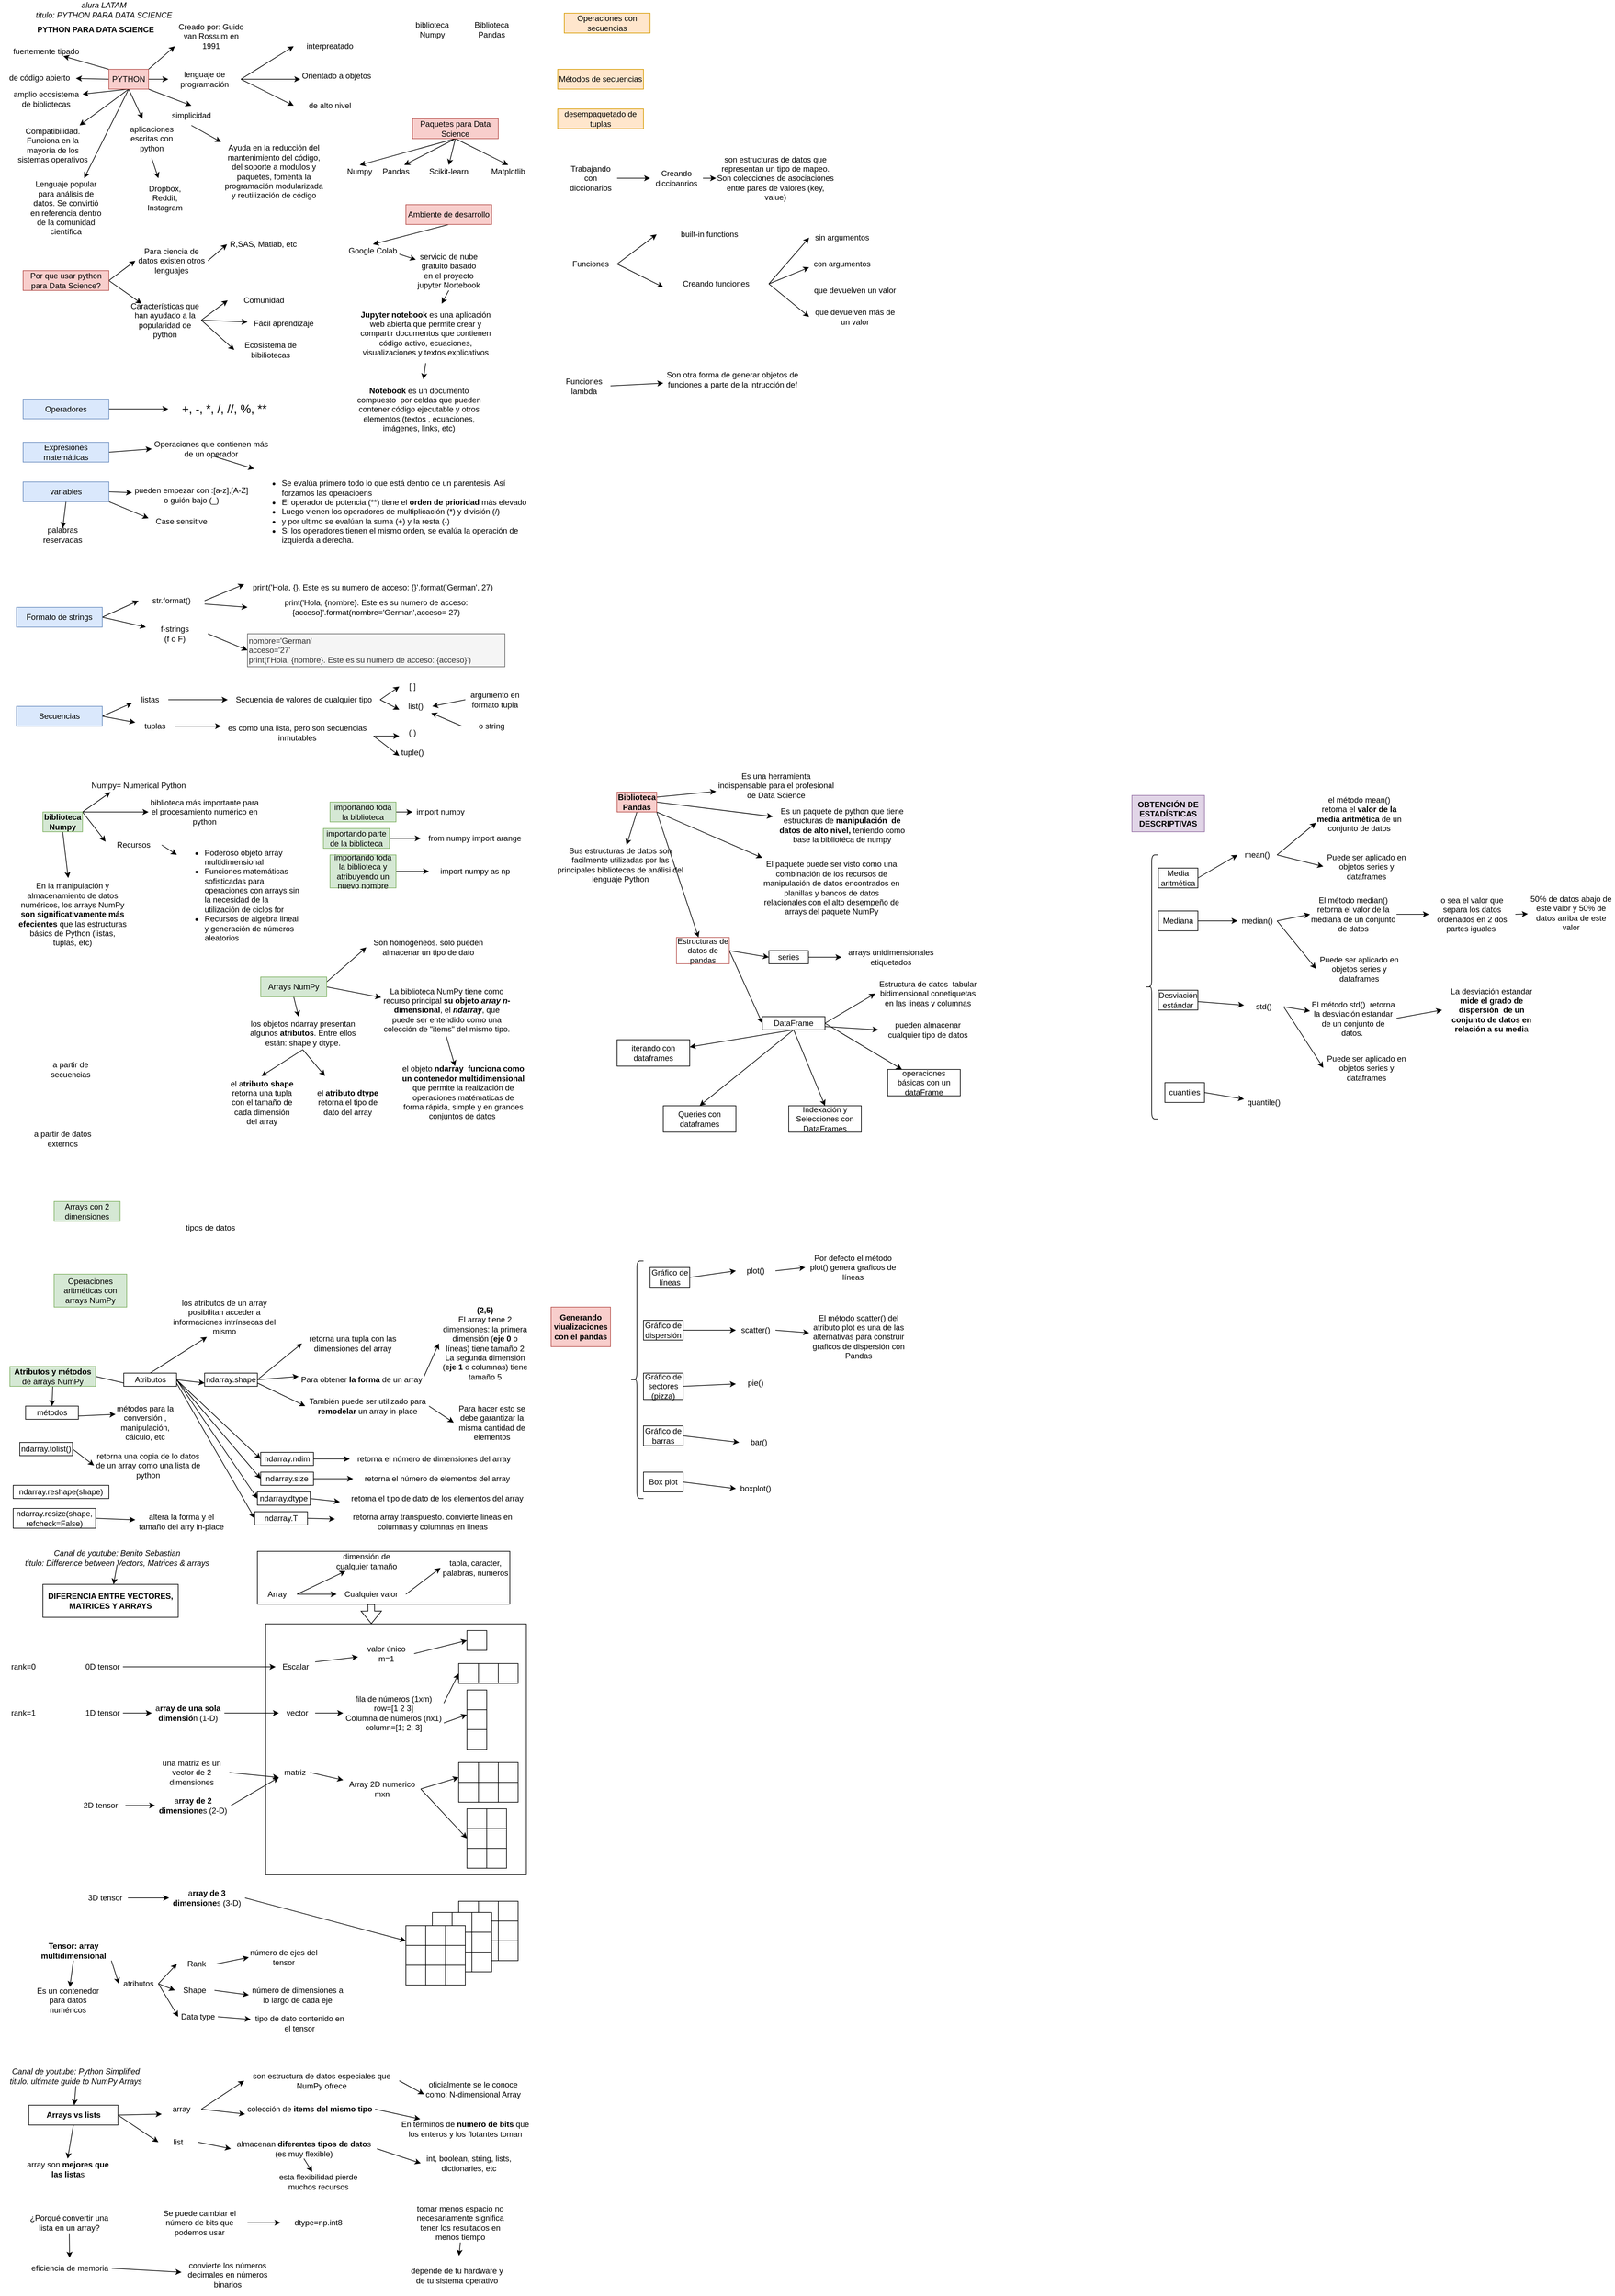 <mxfile version="20.4.2" type="github">
  <diagram id="zgF02QdWrkPLQGDMrmy9" name="Página-1">
    <mxGraphModel dx="1093" dy="601" grid="1" gridSize="10" guides="1" tooltips="1" connect="1" arrows="1" fold="1" page="1" pageScale="1" pageWidth="827" pageHeight="1169" math="0" shadow="0">
      <root>
        <mxCell id="0" />
        <mxCell id="1" parent="0" />
        <mxCell id="FWIDraDEKTNntkbHNwQt-1" value="&lt;b&gt;PYTHON PARA DATA SCIENCE&lt;/b&gt;" style="text;html=1;strokeColor=none;fillColor=none;align=center;verticalAlign=middle;whiteSpace=wrap;rounded=0;" vertex="1" parent="1">
          <mxGeometry x="60" y="40" width="200" height="30" as="geometry" />
        </mxCell>
        <mxCell id="FWIDraDEKTNntkbHNwQt-3" value="biblioteca Numpy" style="text;html=1;strokeColor=none;fillColor=none;align=center;verticalAlign=middle;whiteSpace=wrap;rounded=0;" vertex="1" parent="1">
          <mxGeometry x="640" y="40" width="60" height="30" as="geometry" />
        </mxCell>
        <mxCell id="FWIDraDEKTNntkbHNwQt-4" value="Biblioteca Pandas" style="text;html=1;strokeColor=none;fillColor=none;align=center;verticalAlign=middle;whiteSpace=wrap;rounded=0;" vertex="1" parent="1">
          <mxGeometry x="730" y="40" width="60" height="30" as="geometry" />
        </mxCell>
        <mxCell id="FWIDraDEKTNntkbHNwQt-15" style="edgeStyle=orthogonalEdgeStyle;rounded=0;orthogonalLoop=1;jettySize=auto;html=1;exitX=1;exitY=0.5;exitDx=0;exitDy=0;" edge="1" parent="1" source="FWIDraDEKTNntkbHNwQt-5" target="FWIDraDEKTNntkbHNwQt-6">
          <mxGeometry relative="1" as="geometry" />
        </mxCell>
        <mxCell id="FWIDraDEKTNntkbHNwQt-19" style="edgeStyle=none;rounded=0;orthogonalLoop=1;jettySize=auto;html=1;exitX=1;exitY=0;exitDx=0;exitDy=0;entryX=0;entryY=1;entryDx=0;entryDy=0;" edge="1" parent="1" source="FWIDraDEKTNntkbHNwQt-5" target="FWIDraDEKTNntkbHNwQt-11">
          <mxGeometry relative="1" as="geometry" />
        </mxCell>
        <mxCell id="FWIDraDEKTNntkbHNwQt-20" style="edgeStyle=none;rounded=0;orthogonalLoop=1;jettySize=auto;html=1;exitX=1;exitY=1;exitDx=0;exitDy=0;entryX=0.5;entryY=0;entryDx=0;entryDy=0;" edge="1" parent="1" source="FWIDraDEKTNntkbHNwQt-5" target="FWIDraDEKTNntkbHNwQt-12">
          <mxGeometry relative="1" as="geometry" />
        </mxCell>
        <mxCell id="FWIDraDEKTNntkbHNwQt-23" style="edgeStyle=none;rounded=0;orthogonalLoop=1;jettySize=auto;html=1;exitX=0;exitY=0.5;exitDx=0;exitDy=0;" edge="1" parent="1" source="FWIDraDEKTNntkbHNwQt-5" target="FWIDraDEKTNntkbHNwQt-22">
          <mxGeometry relative="1" as="geometry" />
        </mxCell>
        <mxCell id="FWIDraDEKTNntkbHNwQt-25" style="edgeStyle=none;rounded=0;orthogonalLoop=1;jettySize=auto;html=1;exitX=0.5;exitY=1;exitDx=0;exitDy=0;entryX=1;entryY=0.25;entryDx=0;entryDy=0;" edge="1" parent="1" source="FWIDraDEKTNntkbHNwQt-5" target="FWIDraDEKTNntkbHNwQt-24">
          <mxGeometry relative="1" as="geometry" />
        </mxCell>
        <mxCell id="FWIDraDEKTNntkbHNwQt-28" style="edgeStyle=none;rounded=0;orthogonalLoop=1;jettySize=auto;html=1;exitX=0.5;exitY=1;exitDx=0;exitDy=0;" edge="1" parent="1" source="FWIDraDEKTNntkbHNwQt-5" target="FWIDraDEKTNntkbHNwQt-26">
          <mxGeometry relative="1" as="geometry" />
        </mxCell>
        <mxCell id="FWIDraDEKTNntkbHNwQt-30" style="edgeStyle=none;rounded=0;orthogonalLoop=1;jettySize=auto;html=1;exitX=0.5;exitY=1;exitDx=0;exitDy=0;entryX=0.75;entryY=0;entryDx=0;entryDy=0;" edge="1" parent="1" source="FWIDraDEKTNntkbHNwQt-5" target="FWIDraDEKTNntkbHNwQt-29">
          <mxGeometry relative="1" as="geometry" />
        </mxCell>
        <mxCell id="FWIDraDEKTNntkbHNwQt-33" style="edgeStyle=none;rounded=0;orthogonalLoop=1;jettySize=auto;html=1;exitX=0.5;exitY=1;exitDx=0;exitDy=0;" edge="1" parent="1" source="FWIDraDEKTNntkbHNwQt-5" target="FWIDraDEKTNntkbHNwQt-31">
          <mxGeometry relative="1" as="geometry" />
        </mxCell>
        <mxCell id="FWIDraDEKTNntkbHNwQt-86" style="edgeStyle=none;rounded=0;orthogonalLoop=1;jettySize=auto;html=1;exitX=0;exitY=0;exitDx=0;exitDy=0;fontSize=12;" edge="1" parent="1" source="FWIDraDEKTNntkbHNwQt-5" target="FWIDraDEKTNntkbHNwQt-85">
          <mxGeometry relative="1" as="geometry" />
        </mxCell>
        <mxCell id="FWIDraDEKTNntkbHNwQt-5" value="PYTHON" style="text;html=1;strokeColor=#b85450;fillColor=#f8cecc;align=center;verticalAlign=middle;whiteSpace=wrap;rounded=0;" vertex="1" parent="1">
          <mxGeometry x="180" y="115" width="60" height="30" as="geometry" />
        </mxCell>
        <mxCell id="FWIDraDEKTNntkbHNwQt-16" style="rounded=0;orthogonalLoop=1;jettySize=auto;html=1;exitX=1;exitY=0.5;exitDx=0;exitDy=0;entryX=0;entryY=0.5;entryDx=0;entryDy=0;" edge="1" parent="1" source="FWIDraDEKTNntkbHNwQt-6" target="FWIDraDEKTNntkbHNwQt-7">
          <mxGeometry relative="1" as="geometry" />
        </mxCell>
        <mxCell id="FWIDraDEKTNntkbHNwQt-17" style="edgeStyle=none;rounded=0;orthogonalLoop=1;jettySize=auto;html=1;exitX=1;exitY=0.5;exitDx=0;exitDy=0;entryX=0;entryY=0.75;entryDx=0;entryDy=0;" edge="1" parent="1" source="FWIDraDEKTNntkbHNwQt-6" target="FWIDraDEKTNntkbHNwQt-8">
          <mxGeometry relative="1" as="geometry" />
        </mxCell>
        <mxCell id="FWIDraDEKTNntkbHNwQt-18" style="edgeStyle=none;rounded=0;orthogonalLoop=1;jettySize=auto;html=1;exitX=1;exitY=0.5;exitDx=0;exitDy=0;entryX=0;entryY=0.5;entryDx=0;entryDy=0;" edge="1" parent="1" source="FWIDraDEKTNntkbHNwQt-6" target="FWIDraDEKTNntkbHNwQt-9">
          <mxGeometry relative="1" as="geometry" />
        </mxCell>
        <mxCell id="FWIDraDEKTNntkbHNwQt-6" value="lenguaje de programación" style="text;html=1;strokeColor=none;fillColor=none;align=center;verticalAlign=middle;whiteSpace=wrap;rounded=0;" vertex="1" parent="1">
          <mxGeometry x="270" y="115" width="110" height="30" as="geometry" />
        </mxCell>
        <mxCell id="FWIDraDEKTNntkbHNwQt-7" value="interpreatado" style="text;html=1;strokeColor=none;fillColor=none;align=center;verticalAlign=middle;whiteSpace=wrap;rounded=0;" vertex="1" parent="1">
          <mxGeometry x="460" y="70" width="110" height="20" as="geometry" />
        </mxCell>
        <mxCell id="FWIDraDEKTNntkbHNwQt-8" value="Orientado a objetos" style="text;html=1;strokeColor=none;fillColor=none;align=center;verticalAlign=middle;whiteSpace=wrap;rounded=0;" vertex="1" parent="1">
          <mxGeometry x="470" y="115" width="110" height="20" as="geometry" />
        </mxCell>
        <mxCell id="FWIDraDEKTNntkbHNwQt-9" value="de alto nivel" style="text;html=1;strokeColor=none;fillColor=none;align=center;verticalAlign=middle;whiteSpace=wrap;rounded=0;" vertex="1" parent="1">
          <mxGeometry x="460" y="160" width="110" height="20" as="geometry" />
        </mxCell>
        <mxCell id="FWIDraDEKTNntkbHNwQt-11" value="Creado por: Guido van Rossum en 1991" style="text;html=1;strokeColor=none;fillColor=none;align=center;verticalAlign=middle;whiteSpace=wrap;rounded=0;" vertex="1" parent="1">
          <mxGeometry x="280" y="50" width="110" height="30" as="geometry" />
        </mxCell>
        <mxCell id="FWIDraDEKTNntkbHNwQt-21" style="edgeStyle=none;rounded=0;orthogonalLoop=1;jettySize=auto;html=1;exitX=0.5;exitY=1;exitDx=0;exitDy=0;" edge="1" parent="1" source="FWIDraDEKTNntkbHNwQt-12" target="FWIDraDEKTNntkbHNwQt-13">
          <mxGeometry relative="1" as="geometry" />
        </mxCell>
        <mxCell id="FWIDraDEKTNntkbHNwQt-12" value="simplicidad" style="text;html=1;strokeColor=none;fillColor=none;align=center;verticalAlign=middle;whiteSpace=wrap;rounded=0;" vertex="1" parent="1">
          <mxGeometry x="250" y="170" width="110" height="30" as="geometry" />
        </mxCell>
        <mxCell id="FWIDraDEKTNntkbHNwQt-13" value="Ayuda en la reducción del mantenimiento del código, del soporte a modulos y paquetes, fomenta la programación modularizada y reutilización de código" style="text;html=1;strokeColor=none;fillColor=none;align=center;verticalAlign=middle;whiteSpace=wrap;rounded=0;" vertex="1" parent="1">
          <mxGeometry x="350" y="220" width="160" height="100" as="geometry" />
        </mxCell>
        <mxCell id="FWIDraDEKTNntkbHNwQt-22" value="de código abierto" style="text;html=1;strokeColor=none;fillColor=none;align=center;verticalAlign=middle;whiteSpace=wrap;rounded=0;" vertex="1" parent="1">
          <mxGeometry x="20" y="120" width="110" height="15" as="geometry" />
        </mxCell>
        <mxCell id="FWIDraDEKTNntkbHNwQt-24" value="amplio ecosistema de bibliotecas" style="text;html=1;strokeColor=none;fillColor=none;align=center;verticalAlign=middle;whiteSpace=wrap;rounded=0;" vertex="1" parent="1">
          <mxGeometry x="30" y="145" width="110" height="30" as="geometry" />
        </mxCell>
        <mxCell id="FWIDraDEKTNntkbHNwQt-26" value="Compatibilidad. Funciona en la mayoría de los sistemas operativos" style="text;html=1;strokeColor=none;fillColor=none;align=center;verticalAlign=middle;whiteSpace=wrap;rounded=0;" vertex="1" parent="1">
          <mxGeometry x="40" y="200" width="110" height="60" as="geometry" />
        </mxCell>
        <mxCell id="FWIDraDEKTNntkbHNwQt-29" value="Lenguaje popular para análisis de datos. Se convirtió en referencia dentro de la comunidad científica" style="text;html=1;strokeColor=none;fillColor=none;align=center;verticalAlign=middle;whiteSpace=wrap;rounded=0;" vertex="1" parent="1">
          <mxGeometry x="60" y="280" width="110" height="90" as="geometry" />
        </mxCell>
        <mxCell id="FWIDraDEKTNntkbHNwQt-34" style="edgeStyle=none;rounded=0;orthogonalLoop=1;jettySize=auto;html=1;exitX=0.5;exitY=1;exitDx=0;exitDy=0;" edge="1" parent="1" source="FWIDraDEKTNntkbHNwQt-31" target="FWIDraDEKTNntkbHNwQt-32">
          <mxGeometry relative="1" as="geometry" />
        </mxCell>
        <mxCell id="FWIDraDEKTNntkbHNwQt-31" value="aplicaciones escritas con python" style="text;html=1;strokeColor=none;fillColor=none;align=center;verticalAlign=middle;whiteSpace=wrap;rounded=0;" vertex="1" parent="1">
          <mxGeometry x="210" y="190" width="70" height="60" as="geometry" />
        </mxCell>
        <mxCell id="FWIDraDEKTNntkbHNwQt-32" value="Dropbox, Reddit, Instagram" style="text;html=1;strokeColor=none;fillColor=none;align=center;verticalAlign=middle;whiteSpace=wrap;rounded=0;" vertex="1" parent="1">
          <mxGeometry x="230" y="280" width="70" height="60" as="geometry" />
        </mxCell>
        <mxCell id="FWIDraDEKTNntkbHNwQt-39" style="edgeStyle=none;rounded=0;orthogonalLoop=1;jettySize=auto;html=1;exitX=1;exitY=0.5;exitDx=0;exitDy=0;entryX=0;entryY=0.5;entryDx=0;entryDy=0;" edge="1" parent="1" source="FWIDraDEKTNntkbHNwQt-35" target="FWIDraDEKTNntkbHNwQt-36">
          <mxGeometry relative="1" as="geometry" />
        </mxCell>
        <mxCell id="FWIDraDEKTNntkbHNwQt-40" style="edgeStyle=none;rounded=0;orthogonalLoop=1;jettySize=auto;html=1;exitX=1;exitY=0.5;exitDx=0;exitDy=0;" edge="1" parent="1" source="FWIDraDEKTNntkbHNwQt-35" target="FWIDraDEKTNntkbHNwQt-38">
          <mxGeometry relative="1" as="geometry" />
        </mxCell>
        <mxCell id="FWIDraDEKTNntkbHNwQt-35" value="Por que usar python para Data Science?" style="text;html=1;strokeColor=#b85450;fillColor=#f8cecc;align=center;verticalAlign=middle;whiteSpace=wrap;rounded=0;" vertex="1" parent="1">
          <mxGeometry x="50" y="420" width="130" height="30" as="geometry" />
        </mxCell>
        <mxCell id="FWIDraDEKTNntkbHNwQt-47" style="edgeStyle=none;rounded=0;orthogonalLoop=1;jettySize=auto;html=1;exitX=1;exitY=0.5;exitDx=0;exitDy=0;entryX=0;entryY=0.5;entryDx=0;entryDy=0;" edge="1" parent="1" source="FWIDraDEKTNntkbHNwQt-36" target="FWIDraDEKTNntkbHNwQt-37">
          <mxGeometry relative="1" as="geometry" />
        </mxCell>
        <mxCell id="FWIDraDEKTNntkbHNwQt-36" value="Para ciencia de datos existen otros lenguajes" style="text;html=1;strokeColor=none;fillColor=none;align=center;verticalAlign=middle;whiteSpace=wrap;rounded=0;" vertex="1" parent="1">
          <mxGeometry x="220" y="380" width="110" height="50" as="geometry" />
        </mxCell>
        <mxCell id="FWIDraDEKTNntkbHNwQt-37" value="R,SAS, Matlab, etc" style="text;html=1;strokeColor=none;fillColor=none;align=center;verticalAlign=middle;whiteSpace=wrap;rounded=0;" vertex="1" parent="1">
          <mxGeometry x="359" y="360" width="110" height="40" as="geometry" />
        </mxCell>
        <mxCell id="FWIDraDEKTNntkbHNwQt-44" style="edgeStyle=none;rounded=0;orthogonalLoop=1;jettySize=auto;html=1;exitX=1;exitY=0.5;exitDx=0;exitDy=0;entryX=0;entryY=0.5;entryDx=0;entryDy=0;" edge="1" parent="1" source="FWIDraDEKTNntkbHNwQt-38" target="FWIDraDEKTNntkbHNwQt-41">
          <mxGeometry relative="1" as="geometry" />
        </mxCell>
        <mxCell id="FWIDraDEKTNntkbHNwQt-45" style="edgeStyle=none;rounded=0;orthogonalLoop=1;jettySize=auto;html=1;exitX=1;exitY=0.5;exitDx=0;exitDy=0;" edge="1" parent="1" source="FWIDraDEKTNntkbHNwQt-38" target="FWIDraDEKTNntkbHNwQt-42">
          <mxGeometry relative="1" as="geometry" />
        </mxCell>
        <mxCell id="FWIDraDEKTNntkbHNwQt-46" style="edgeStyle=none;rounded=0;orthogonalLoop=1;jettySize=auto;html=1;exitX=1;exitY=0.5;exitDx=0;exitDy=0;entryX=0;entryY=0.5;entryDx=0;entryDy=0;" edge="1" parent="1" source="FWIDraDEKTNntkbHNwQt-38" target="FWIDraDEKTNntkbHNwQt-43">
          <mxGeometry relative="1" as="geometry" />
        </mxCell>
        <mxCell id="FWIDraDEKTNntkbHNwQt-38" value="Características que han ayudado a la popularidad de python" style="text;html=1;strokeColor=none;fillColor=none;align=center;verticalAlign=middle;whiteSpace=wrap;rounded=0;" vertex="1" parent="1">
          <mxGeometry x="210" y="470" width="110" height="50" as="geometry" />
        </mxCell>
        <mxCell id="FWIDraDEKTNntkbHNwQt-41" value="Comunidad" style="text;html=1;strokeColor=none;fillColor=none;align=center;verticalAlign=middle;whiteSpace=wrap;rounded=0;" vertex="1" parent="1">
          <mxGeometry x="360" y="450" width="110" height="30" as="geometry" />
        </mxCell>
        <mxCell id="FWIDraDEKTNntkbHNwQt-42" value="Fácil aprendizaje" style="text;html=1;strokeColor=none;fillColor=none;align=center;verticalAlign=middle;whiteSpace=wrap;rounded=0;" vertex="1" parent="1">
          <mxGeometry x="390" y="490" width="110" height="20" as="geometry" />
        </mxCell>
        <mxCell id="FWIDraDEKTNntkbHNwQt-43" value="Ecosistema de bibiliotecas" style="text;html=1;strokeColor=none;fillColor=none;align=center;verticalAlign=middle;whiteSpace=wrap;rounded=0;" vertex="1" parent="1">
          <mxGeometry x="370" y="530" width="110" height="20" as="geometry" />
        </mxCell>
        <mxCell id="FWIDraDEKTNntkbHNwQt-55" style="edgeStyle=none;rounded=0;orthogonalLoop=1;jettySize=auto;html=1;exitX=0.5;exitY=1;exitDx=0;exitDy=0;entryX=0.5;entryY=0;entryDx=0;entryDy=0;" edge="1" parent="1" source="FWIDraDEKTNntkbHNwQt-48" target="FWIDraDEKTNntkbHNwQt-49">
          <mxGeometry relative="1" as="geometry" />
        </mxCell>
        <mxCell id="FWIDraDEKTNntkbHNwQt-56" style="edgeStyle=none;rounded=0;orthogonalLoop=1;jettySize=auto;html=1;exitX=0.5;exitY=1;exitDx=0;exitDy=0;entryX=0.75;entryY=0;entryDx=0;entryDy=0;" edge="1" parent="1" source="FWIDraDEKTNntkbHNwQt-48" target="FWIDraDEKTNntkbHNwQt-50">
          <mxGeometry relative="1" as="geometry" />
        </mxCell>
        <mxCell id="FWIDraDEKTNntkbHNwQt-57" style="edgeStyle=none;rounded=0;orthogonalLoop=1;jettySize=auto;html=1;exitX=0.5;exitY=1;exitDx=0;exitDy=0;entryX=0.5;entryY=0;entryDx=0;entryDy=0;" edge="1" parent="1" source="FWIDraDEKTNntkbHNwQt-48" target="FWIDraDEKTNntkbHNwQt-51">
          <mxGeometry relative="1" as="geometry" />
        </mxCell>
        <mxCell id="FWIDraDEKTNntkbHNwQt-58" style="edgeStyle=none;rounded=0;orthogonalLoop=1;jettySize=auto;html=1;exitX=0.5;exitY=1;exitDx=0;exitDy=0;entryX=0.5;entryY=0;entryDx=0;entryDy=0;" edge="1" parent="1" source="FWIDraDEKTNntkbHNwQt-48" target="FWIDraDEKTNntkbHNwQt-52">
          <mxGeometry relative="1" as="geometry" />
        </mxCell>
        <mxCell id="FWIDraDEKTNntkbHNwQt-48" value="Paquetes para Data Science" style="text;html=1;strokeColor=#b85450;fillColor=#f8cecc;align=center;verticalAlign=middle;whiteSpace=wrap;rounded=0;" vertex="1" parent="1">
          <mxGeometry x="640" y="190" width="130" height="30" as="geometry" />
        </mxCell>
        <mxCell id="FWIDraDEKTNntkbHNwQt-49" value="Numpy" style="text;html=1;strokeColor=none;fillColor=none;align=center;verticalAlign=middle;whiteSpace=wrap;rounded=0;" vertex="1" parent="1">
          <mxGeometry x="530" y="260" width="60" height="20" as="geometry" />
        </mxCell>
        <mxCell id="FWIDraDEKTNntkbHNwQt-50" value="Pandas" style="text;html=1;strokeColor=none;fillColor=none;align=center;verticalAlign=middle;whiteSpace=wrap;rounded=0;" vertex="1" parent="1">
          <mxGeometry x="590" y="260" width="50" height="20" as="geometry" />
        </mxCell>
        <mxCell id="FWIDraDEKTNntkbHNwQt-51" value="Scikit-learn" style="text;html=1;strokeColor=none;fillColor=none;align=center;verticalAlign=middle;whiteSpace=wrap;rounded=0;" vertex="1" parent="1">
          <mxGeometry x="640" y="260" width="110" height="20" as="geometry" />
        </mxCell>
        <mxCell id="FWIDraDEKTNntkbHNwQt-52" value="Matplotlib" style="text;html=1;strokeColor=none;fillColor=none;align=center;verticalAlign=middle;whiteSpace=wrap;rounded=0;" vertex="1" parent="1">
          <mxGeometry x="750" y="260" width="70" height="20" as="geometry" />
        </mxCell>
        <mxCell id="FWIDraDEKTNntkbHNwQt-63" style="edgeStyle=none;rounded=0;orthogonalLoop=1;jettySize=auto;html=1;exitX=0.5;exitY=1;exitDx=0;exitDy=0;entryX=0.5;entryY=0;entryDx=0;entryDy=0;" edge="1" parent="1" source="FWIDraDEKTNntkbHNwQt-59" target="FWIDraDEKTNntkbHNwQt-60">
          <mxGeometry relative="1" as="geometry" />
        </mxCell>
        <mxCell id="FWIDraDEKTNntkbHNwQt-59" value="Ambiente de desarrollo" style="text;html=1;strokeColor=#b85450;fillColor=#f8cecc;align=center;verticalAlign=middle;whiteSpace=wrap;rounded=0;" vertex="1" parent="1">
          <mxGeometry x="630" y="320" width="130" height="30" as="geometry" />
        </mxCell>
        <mxCell id="FWIDraDEKTNntkbHNwQt-62" style="edgeStyle=none;rounded=0;orthogonalLoop=1;jettySize=auto;html=1;exitX=1;exitY=0.75;exitDx=0;exitDy=0;" edge="1" parent="1" source="FWIDraDEKTNntkbHNwQt-60" target="FWIDraDEKTNntkbHNwQt-61">
          <mxGeometry relative="1" as="geometry" />
        </mxCell>
        <mxCell id="FWIDraDEKTNntkbHNwQt-60" value="Google Colab" style="text;html=1;strokeColor=none;fillColor=none;align=center;verticalAlign=middle;whiteSpace=wrap;rounded=0;" vertex="1" parent="1">
          <mxGeometry x="540" y="380" width="80" height="20" as="geometry" />
        </mxCell>
        <mxCell id="FWIDraDEKTNntkbHNwQt-65" style="edgeStyle=none;rounded=0;orthogonalLoop=1;jettySize=auto;html=1;exitX=0.5;exitY=1;exitDx=0;exitDy=0;" edge="1" parent="1" source="FWIDraDEKTNntkbHNwQt-61" target="FWIDraDEKTNntkbHNwQt-64">
          <mxGeometry relative="1" as="geometry" />
        </mxCell>
        <mxCell id="FWIDraDEKTNntkbHNwQt-61" value="servicio de nube gratuito basado en el proyecto jupyter Nortebook" style="text;html=1;strokeColor=none;fillColor=none;align=center;verticalAlign=middle;whiteSpace=wrap;rounded=0;" vertex="1" parent="1">
          <mxGeometry x="645" y="390" width="100" height="60" as="geometry" />
        </mxCell>
        <mxCell id="FWIDraDEKTNntkbHNwQt-67" style="edgeStyle=none;rounded=0;orthogonalLoop=1;jettySize=auto;html=1;exitX=0.5;exitY=1;exitDx=0;exitDy=0;" edge="1" parent="1" source="FWIDraDEKTNntkbHNwQt-64" target="FWIDraDEKTNntkbHNwQt-66">
          <mxGeometry relative="1" as="geometry" />
        </mxCell>
        <mxCell id="FWIDraDEKTNntkbHNwQt-64" value="&lt;b&gt;Jupyter notebook&lt;/b&gt; es una aplicación web abierta que permite crear y compartir documentos que contienen código activo, ecuaciones, visualizaciones y textos explicativos" style="text;html=1;strokeColor=none;fillColor=none;align=center;verticalAlign=middle;whiteSpace=wrap;rounded=0;" vertex="1" parent="1">
          <mxGeometry x="560" y="470" width="200" height="90" as="geometry" />
        </mxCell>
        <mxCell id="FWIDraDEKTNntkbHNwQt-66" value="&lt;b&gt;Notebook &lt;/b&gt;es un documento compuesto&amp;nbsp; por celdas que pueden contener código ejecutable y otros elementos (textos , ecuaciones, imágenes, links, etc)" style="text;html=1;strokeColor=none;fillColor=none;align=center;verticalAlign=middle;whiteSpace=wrap;rounded=0;" vertex="1" parent="1">
          <mxGeometry x="550" y="584.5" width="200" height="90" as="geometry" />
        </mxCell>
        <mxCell id="FWIDraDEKTNntkbHNwQt-71" style="edgeStyle=none;rounded=0;orthogonalLoop=1;jettySize=auto;html=1;exitX=1;exitY=0.5;exitDx=0;exitDy=0;entryX=0;entryY=0.5;entryDx=0;entryDy=0;fontSize=18;" edge="1" parent="1" source="FWIDraDEKTNntkbHNwQt-68" target="FWIDraDEKTNntkbHNwQt-69">
          <mxGeometry relative="1" as="geometry" />
        </mxCell>
        <mxCell id="FWIDraDEKTNntkbHNwQt-68" value="Operadores" style="text;html=1;strokeColor=#6c8ebf;fillColor=#dae8fc;align=center;verticalAlign=middle;whiteSpace=wrap;rounded=0;" vertex="1" parent="1">
          <mxGeometry x="50" y="614.5" width="130" height="30" as="geometry" />
        </mxCell>
        <mxCell id="FWIDraDEKTNntkbHNwQt-69" value="&lt;font style=&quot;font-size: 18px;&quot;&gt;+, -, *, /, //, %, **&lt;/font&gt;" style="text;html=1;strokeColor=none;fillColor=none;align=center;verticalAlign=middle;whiteSpace=wrap;rounded=0;" vertex="1" parent="1">
          <mxGeometry x="270" y="619.5" width="170" height="20" as="geometry" />
        </mxCell>
        <mxCell id="FWIDraDEKTNntkbHNwQt-74" style="edgeStyle=none;rounded=0;orthogonalLoop=1;jettySize=auto;html=1;exitX=1;exitY=0.5;exitDx=0;exitDy=0;entryX=0;entryY=0.5;entryDx=0;entryDy=0;fontSize=18;" edge="1" parent="1" source="FWIDraDEKTNntkbHNwQt-72" target="FWIDraDEKTNntkbHNwQt-75">
          <mxGeometry relative="1" as="geometry">
            <mxPoint x="260" y="695" as="targetPoint" />
          </mxGeometry>
        </mxCell>
        <mxCell id="FWIDraDEKTNntkbHNwQt-72" value="Expresiones matemáticas" style="text;html=1;strokeColor=#6c8ebf;fillColor=#dae8fc;align=center;verticalAlign=middle;whiteSpace=wrap;rounded=0;" vertex="1" parent="1">
          <mxGeometry x="50" y="680" width="130" height="30" as="geometry" />
        </mxCell>
        <mxCell id="FWIDraDEKTNntkbHNwQt-78" style="edgeStyle=none;rounded=0;orthogonalLoop=1;jettySize=auto;html=1;exitX=0.5;exitY=1;exitDx=0;exitDy=0;fontSize=12;" edge="1" parent="1" source="FWIDraDEKTNntkbHNwQt-75" target="FWIDraDEKTNntkbHNwQt-77">
          <mxGeometry relative="1" as="geometry" />
        </mxCell>
        <mxCell id="FWIDraDEKTNntkbHNwQt-75" value="Operaciones que contienen más de un operador" style="text;html=1;strokeColor=none;fillColor=none;align=center;verticalAlign=middle;whiteSpace=wrap;rounded=0;" vertex="1" parent="1">
          <mxGeometry x="245" y="680" width="180" height="20" as="geometry" />
        </mxCell>
        <mxCell id="FWIDraDEKTNntkbHNwQt-77" value="&lt;ul&gt;&lt;li&gt;Se evalúa primero todo lo que está dentro de un parentesis. Así forzamos las operacioens&lt;/li&gt;&lt;li&gt;El operador de potencia (**) tiene el &lt;b&gt;orden de prioridad&lt;/b&gt; más elevado&lt;/li&gt;&lt;li&gt;Luego vienen los operadores de multiplicación (*) y división (/)&lt;/li&gt;&lt;li&gt;y por ultimo se evalúan la suma (+) y la resta (-)&lt;/li&gt;&lt;li&gt;Si los operadores tienen el mismo orden, se evalúa la operación de izquierda a derecha.&amp;nbsp;&lt;/li&gt;&lt;/ul&gt;" style="text;strokeColor=none;fillColor=none;html=1;whiteSpace=wrap;verticalAlign=middle;overflow=hidden;fontSize=12;" vertex="1" parent="1">
          <mxGeometry x="400" y="720" width="415" height="130" as="geometry" />
        </mxCell>
        <mxCell id="FWIDraDEKTNntkbHNwQt-81" style="edgeStyle=none;rounded=0;orthogonalLoop=1;jettySize=auto;html=1;exitX=1;exitY=0.5;exitDx=0;exitDy=0;fontSize=12;" edge="1" parent="1" source="FWIDraDEKTNntkbHNwQt-79" target="FWIDraDEKTNntkbHNwQt-80">
          <mxGeometry relative="1" as="geometry" />
        </mxCell>
        <mxCell id="FWIDraDEKTNntkbHNwQt-83" style="edgeStyle=none;rounded=0;orthogonalLoop=1;jettySize=auto;html=1;exitX=1;exitY=1;exitDx=0;exitDy=0;entryX=0;entryY=0.25;entryDx=0;entryDy=0;fontSize=12;" edge="1" parent="1" source="FWIDraDEKTNntkbHNwQt-79" target="FWIDraDEKTNntkbHNwQt-82">
          <mxGeometry relative="1" as="geometry" />
        </mxCell>
        <mxCell id="FWIDraDEKTNntkbHNwQt-87" style="edgeStyle=none;rounded=0;orthogonalLoop=1;jettySize=auto;html=1;exitX=0.5;exitY=1;exitDx=0;exitDy=0;entryX=0.5;entryY=0;entryDx=0;entryDy=0;fontSize=12;" edge="1" parent="1" source="FWIDraDEKTNntkbHNwQt-79" target="FWIDraDEKTNntkbHNwQt-84">
          <mxGeometry relative="1" as="geometry" />
        </mxCell>
        <mxCell id="FWIDraDEKTNntkbHNwQt-79" value="variables" style="text;html=1;strokeColor=#6c8ebf;fillColor=#dae8fc;align=center;verticalAlign=middle;whiteSpace=wrap;rounded=0;" vertex="1" parent="1">
          <mxGeometry x="50" y="740" width="130" height="30" as="geometry" />
        </mxCell>
        <mxCell id="FWIDraDEKTNntkbHNwQt-80" value="pueden empezar con :[a-z],[A-Z] o guión bajo (_)" style="text;html=1;strokeColor=none;fillColor=none;align=center;verticalAlign=middle;whiteSpace=wrap;rounded=0;" vertex="1" parent="1">
          <mxGeometry x="215" y="750" width="180" height="20" as="geometry" />
        </mxCell>
        <mxCell id="FWIDraDEKTNntkbHNwQt-82" value="Case sensitive" style="text;html=1;strokeColor=none;fillColor=none;align=center;verticalAlign=middle;whiteSpace=wrap;rounded=0;" vertex="1" parent="1">
          <mxGeometry x="240" y="790" width="100" height="20" as="geometry" />
        </mxCell>
        <mxCell id="FWIDraDEKTNntkbHNwQt-84" value="palabras reservadas" style="text;html=1;strokeColor=none;fillColor=none;align=center;verticalAlign=middle;whiteSpace=wrap;rounded=0;" vertex="1" parent="1">
          <mxGeometry x="60" y="810" width="100" height="20" as="geometry" />
        </mxCell>
        <mxCell id="FWIDraDEKTNntkbHNwQt-85" value="fuertemente tipado" style="text;html=1;strokeColor=none;fillColor=none;align=center;verticalAlign=middle;whiteSpace=wrap;rounded=0;" vertex="1" parent="1">
          <mxGeometry x="30" y="80" width="110" height="15" as="geometry" />
        </mxCell>
        <mxCell id="FWIDraDEKTNntkbHNwQt-90" style="edgeStyle=none;rounded=0;orthogonalLoop=1;jettySize=auto;html=1;exitX=1;exitY=0.5;exitDx=0;exitDy=0;entryX=0;entryY=0.5;entryDx=0;entryDy=0;fontSize=12;" edge="1" parent="1" source="FWIDraDEKTNntkbHNwQt-88" target="FWIDraDEKTNntkbHNwQt-89">
          <mxGeometry relative="1" as="geometry" />
        </mxCell>
        <mxCell id="FWIDraDEKTNntkbHNwQt-92" style="edgeStyle=none;rounded=0;orthogonalLoop=1;jettySize=auto;html=1;exitX=1;exitY=0.5;exitDx=0;exitDy=0;fontSize=12;" edge="1" parent="1" source="FWIDraDEKTNntkbHNwQt-88" target="FWIDraDEKTNntkbHNwQt-91">
          <mxGeometry relative="1" as="geometry" />
        </mxCell>
        <mxCell id="FWIDraDEKTNntkbHNwQt-88" value="Formato de strings" style="text;html=1;strokeColor=#6c8ebf;fillColor=#dae8fc;align=center;verticalAlign=middle;whiteSpace=wrap;rounded=0;" vertex="1" parent="1">
          <mxGeometry x="40" y="930" width="130" height="30" as="geometry" />
        </mxCell>
        <mxCell id="FWIDraDEKTNntkbHNwQt-94" style="edgeStyle=none;rounded=0;orthogonalLoop=1;jettySize=auto;html=1;exitX=1;exitY=0.5;exitDx=0;exitDy=0;entryX=0;entryY=0.25;entryDx=0;entryDy=0;fontSize=12;" edge="1" parent="1" source="FWIDraDEKTNntkbHNwQt-89" target="FWIDraDEKTNntkbHNwQt-93">
          <mxGeometry relative="1" as="geometry" />
        </mxCell>
        <mxCell id="FWIDraDEKTNntkbHNwQt-96" style="edgeStyle=none;rounded=0;orthogonalLoop=1;jettySize=auto;html=1;exitX=1;exitY=0.75;exitDx=0;exitDy=0;entryX=0;entryY=0.5;entryDx=0;entryDy=0;fontSize=12;" edge="1" parent="1" source="FWIDraDEKTNntkbHNwQt-89" target="FWIDraDEKTNntkbHNwQt-95">
          <mxGeometry relative="1" as="geometry" />
        </mxCell>
        <mxCell id="FWIDraDEKTNntkbHNwQt-89" value="str.format()" style="text;html=1;strokeColor=none;fillColor=none;align=center;verticalAlign=middle;whiteSpace=wrap;rounded=0;" vertex="1" parent="1">
          <mxGeometry x="225" y="910" width="100" height="20" as="geometry" />
        </mxCell>
        <mxCell id="FWIDraDEKTNntkbHNwQt-99" style="edgeStyle=none;rounded=0;orthogonalLoop=1;jettySize=auto;html=1;exitX=1;exitY=0.5;exitDx=0;exitDy=0;entryX=0;entryY=0.5;entryDx=0;entryDy=0;fontSize=12;" edge="1" parent="1" source="FWIDraDEKTNntkbHNwQt-91" target="FWIDraDEKTNntkbHNwQt-98">
          <mxGeometry relative="1" as="geometry" />
        </mxCell>
        <mxCell id="FWIDraDEKTNntkbHNwQt-91" value="f-strings&lt;br&gt;(f o F)" style="text;html=1;strokeColor=none;fillColor=none;align=center;verticalAlign=middle;whiteSpace=wrap;rounded=0;" vertex="1" parent="1">
          <mxGeometry x="230" y="960" width="100" height="20" as="geometry" />
        </mxCell>
        <mxCell id="FWIDraDEKTNntkbHNwQt-93" value="print(&#39;Hola, {}. Este es su numero de acceso: {}&#39;.format(&#39;German&#39;, 27)" style="text;html=1;strokeColor=none;fillColor=none;align=center;verticalAlign=middle;whiteSpace=wrap;rounded=0;" vertex="1" parent="1">
          <mxGeometry x="385" y="890" width="390" height="20" as="geometry" />
        </mxCell>
        <mxCell id="FWIDraDEKTNntkbHNwQt-95" value="print(&#39;Hola, {nombre}. Este es su numero de acceso: {acceso}&#39;.format(nombre=&#39;German&#39;,acceso= 27)" style="text;html=1;strokeColor=none;fillColor=none;align=center;verticalAlign=middle;whiteSpace=wrap;rounded=0;" vertex="1" parent="1">
          <mxGeometry x="390" y="920" width="390" height="20" as="geometry" />
        </mxCell>
        <mxCell id="FWIDraDEKTNntkbHNwQt-98" value="nombre=&#39;German&#39;&lt;br&gt;acceso=&#39;27&#39;&lt;br&gt;print(f&#39;Hola, {nombre}. Este es su numero de acceso: {acceso}&#39;)" style="text;html=1;strokeColor=#666666;fillColor=#f5f5f5;align=left;verticalAlign=middle;whiteSpace=wrap;rounded=0;fontColor=#333333;" vertex="1" parent="1">
          <mxGeometry x="390" y="970" width="390" height="50" as="geometry" />
        </mxCell>
        <mxCell id="FWIDraDEKTNntkbHNwQt-113" style="edgeStyle=none;rounded=0;orthogonalLoop=1;jettySize=auto;html=1;exitX=1;exitY=0.5;exitDx=0;exitDy=0;entryX=0;entryY=0.75;entryDx=0;entryDy=0;fontSize=12;" edge="1" parent="1" source="FWIDraDEKTNntkbHNwQt-100" target="FWIDraDEKTNntkbHNwQt-101">
          <mxGeometry relative="1" as="geometry" />
        </mxCell>
        <mxCell id="FWIDraDEKTNntkbHNwQt-114" style="edgeStyle=none;rounded=0;orthogonalLoop=1;jettySize=auto;html=1;exitX=1;exitY=0.5;exitDx=0;exitDy=0;fontSize=12;" edge="1" parent="1" source="FWIDraDEKTNntkbHNwQt-100" target="FWIDraDEKTNntkbHNwQt-102">
          <mxGeometry relative="1" as="geometry" />
        </mxCell>
        <mxCell id="FWIDraDEKTNntkbHNwQt-100" value="Secuencias" style="text;html=1;strokeColor=#6c8ebf;fillColor=#dae8fc;align=center;verticalAlign=middle;whiteSpace=wrap;rounded=0;" vertex="1" parent="1">
          <mxGeometry x="40" y="1080" width="130" height="30" as="geometry" />
        </mxCell>
        <mxCell id="FWIDraDEKTNntkbHNwQt-115" style="edgeStyle=none;rounded=0;orthogonalLoop=1;jettySize=auto;html=1;exitX=1;exitY=0.5;exitDx=0;exitDy=0;fontSize=12;" edge="1" parent="1" source="FWIDraDEKTNntkbHNwQt-101" target="FWIDraDEKTNntkbHNwQt-103">
          <mxGeometry relative="1" as="geometry" />
        </mxCell>
        <mxCell id="FWIDraDEKTNntkbHNwQt-101" value="listas" style="text;html=1;strokeColor=none;fillColor=none;align=center;verticalAlign=middle;whiteSpace=wrap;rounded=0;" vertex="1" parent="1">
          <mxGeometry x="215" y="1060" width="55" height="20" as="geometry" />
        </mxCell>
        <mxCell id="FWIDraDEKTNntkbHNwQt-116" style="edgeStyle=none;rounded=0;orthogonalLoop=1;jettySize=auto;html=1;exitX=1;exitY=0.5;exitDx=0;exitDy=0;entryX=0;entryY=0;entryDx=0;entryDy=0;fontSize=12;" edge="1" parent="1" source="FWIDraDEKTNntkbHNwQt-102" target="FWIDraDEKTNntkbHNwQt-112">
          <mxGeometry relative="1" as="geometry" />
        </mxCell>
        <mxCell id="FWIDraDEKTNntkbHNwQt-102" value="tuplas" style="text;html=1;strokeColor=none;fillColor=none;align=center;verticalAlign=middle;whiteSpace=wrap;rounded=0;" vertex="1" parent="1">
          <mxGeometry x="220" y="1100" width="60" height="20" as="geometry" />
        </mxCell>
        <mxCell id="FWIDraDEKTNntkbHNwQt-108" style="edgeStyle=none;rounded=0;orthogonalLoop=1;jettySize=auto;html=1;exitX=1;exitY=0.5;exitDx=0;exitDy=0;entryX=0;entryY=0.5;entryDx=0;entryDy=0;fontSize=12;" edge="1" parent="1" source="FWIDraDEKTNntkbHNwQt-103" target="FWIDraDEKTNntkbHNwQt-104">
          <mxGeometry relative="1" as="geometry" />
        </mxCell>
        <mxCell id="FWIDraDEKTNntkbHNwQt-109" style="edgeStyle=none;rounded=0;orthogonalLoop=1;jettySize=auto;html=1;exitX=1;exitY=0.5;exitDx=0;exitDy=0;entryX=0;entryY=0.75;entryDx=0;entryDy=0;fontSize=12;" edge="1" parent="1" source="FWIDraDEKTNntkbHNwQt-103" target="FWIDraDEKTNntkbHNwQt-105">
          <mxGeometry relative="1" as="geometry" />
        </mxCell>
        <mxCell id="FWIDraDEKTNntkbHNwQt-103" value="Secuencia de valores de cualquier tipo" style="text;html=1;strokeColor=none;fillColor=none;align=center;verticalAlign=middle;whiteSpace=wrap;rounded=0;" vertex="1" parent="1">
          <mxGeometry x="360" y="1060" width="231" height="20" as="geometry" />
        </mxCell>
        <mxCell id="FWIDraDEKTNntkbHNwQt-104" value="[ ]" style="text;html=1;strokeColor=none;fillColor=none;align=center;verticalAlign=middle;whiteSpace=wrap;rounded=0;" vertex="1" parent="1">
          <mxGeometry x="620" y="1040" width="40" height="20" as="geometry" />
        </mxCell>
        <mxCell id="FWIDraDEKTNntkbHNwQt-105" value="list()" style="text;html=1;strokeColor=none;fillColor=none;align=center;verticalAlign=middle;whiteSpace=wrap;rounded=0;" vertex="1" parent="1">
          <mxGeometry x="620" y="1070" width="50" height="20" as="geometry" />
        </mxCell>
        <mxCell id="FWIDraDEKTNntkbHNwQt-107" style="edgeStyle=none;rounded=0;orthogonalLoop=1;jettySize=auto;html=1;exitX=0;exitY=0.5;exitDx=0;exitDy=0;entryX=1;entryY=0.5;entryDx=0;entryDy=0;fontSize=12;" edge="1" parent="1" source="FWIDraDEKTNntkbHNwQt-106" target="FWIDraDEKTNntkbHNwQt-105">
          <mxGeometry relative="1" as="geometry" />
        </mxCell>
        <mxCell id="FWIDraDEKTNntkbHNwQt-106" value="argumento en formato tupla" style="text;html=1;strokeColor=none;fillColor=none;align=center;verticalAlign=middle;whiteSpace=wrap;rounded=0;" vertex="1" parent="1">
          <mxGeometry x="720" y="1060" width="90" height="20" as="geometry" />
        </mxCell>
        <mxCell id="FWIDraDEKTNntkbHNwQt-111" style="edgeStyle=none;rounded=0;orthogonalLoop=1;jettySize=auto;html=1;exitX=0;exitY=0.5;exitDx=0;exitDy=0;fontSize=12;" edge="1" parent="1" source="FWIDraDEKTNntkbHNwQt-110" target="FWIDraDEKTNntkbHNwQt-105">
          <mxGeometry relative="1" as="geometry" />
        </mxCell>
        <mxCell id="FWIDraDEKTNntkbHNwQt-110" value="o string" style="text;html=1;strokeColor=none;fillColor=none;align=center;verticalAlign=middle;whiteSpace=wrap;rounded=0;" vertex="1" parent="1">
          <mxGeometry x="715" y="1100" width="90" height="20" as="geometry" />
        </mxCell>
        <mxCell id="FWIDraDEKTNntkbHNwQt-118" style="edgeStyle=none;rounded=0;orthogonalLoop=1;jettySize=auto;html=1;exitX=1;exitY=0.75;exitDx=0;exitDy=0;entryX=0;entryY=0.75;entryDx=0;entryDy=0;fontSize=12;" edge="1" parent="1" source="FWIDraDEKTNntkbHNwQt-112" target="FWIDraDEKTNntkbHNwQt-117">
          <mxGeometry relative="1" as="geometry" />
        </mxCell>
        <mxCell id="FWIDraDEKTNntkbHNwQt-120" style="edgeStyle=none;rounded=0;orthogonalLoop=1;jettySize=auto;html=1;exitX=1;exitY=0.75;exitDx=0;exitDy=0;entryX=0;entryY=0.75;entryDx=0;entryDy=0;fontSize=12;" edge="1" parent="1" source="FWIDraDEKTNntkbHNwQt-112" target="FWIDraDEKTNntkbHNwQt-119">
          <mxGeometry relative="1" as="geometry" />
        </mxCell>
        <mxCell id="FWIDraDEKTNntkbHNwQt-112" value="es como una lista, pero son secuencias inmutables" style="text;html=1;strokeColor=none;fillColor=none;align=center;verticalAlign=middle;whiteSpace=wrap;rounded=0;" vertex="1" parent="1">
          <mxGeometry x="350" y="1110" width="231" height="20" as="geometry" />
        </mxCell>
        <mxCell id="FWIDraDEKTNntkbHNwQt-117" value="( )" style="text;html=1;strokeColor=none;fillColor=none;align=center;verticalAlign=middle;whiteSpace=wrap;rounded=0;" vertex="1" parent="1">
          <mxGeometry x="620" y="1110" width="40" height="20" as="geometry" />
        </mxCell>
        <mxCell id="FWIDraDEKTNntkbHNwQt-119" value="tuple()" style="text;html=1;strokeColor=none;fillColor=none;align=center;verticalAlign=middle;whiteSpace=wrap;rounded=0;" vertex="1" parent="1">
          <mxGeometry x="620" y="1140" width="40" height="20" as="geometry" />
        </mxCell>
        <mxCell id="FWIDraDEKTNntkbHNwQt-121" value="Operaciones con secuencias" style="text;html=1;strokeColor=#d79b00;fillColor=#ffe6cc;align=center;verticalAlign=middle;whiteSpace=wrap;rounded=0;" vertex="1" parent="1">
          <mxGeometry x="870" y="30" width="130" height="30" as="geometry" />
        </mxCell>
        <mxCell id="FWIDraDEKTNntkbHNwQt-122" value="Métodos de secuencias" style="text;html=1;strokeColor=#d79b00;fillColor=#ffe6cc;align=center;verticalAlign=middle;whiteSpace=wrap;rounded=0;" vertex="1" parent="1">
          <mxGeometry x="860" y="115" width="130" height="30" as="geometry" />
        </mxCell>
        <mxCell id="FWIDraDEKTNntkbHNwQt-123" value="desempaquetado de tuplas" style="text;html=1;strokeColor=#d79b00;fillColor=#ffe6cc;align=center;verticalAlign=middle;whiteSpace=wrap;rounded=0;" vertex="1" parent="1">
          <mxGeometry x="860" y="175" width="130" height="30" as="geometry" />
        </mxCell>
        <mxCell id="FWIDraDEKTNntkbHNwQt-129" style="edgeStyle=none;rounded=0;orthogonalLoop=1;jettySize=auto;html=1;exitX=1;exitY=0.5;exitDx=0;exitDy=0;fontSize=12;" edge="1" parent="1" source="FWIDraDEKTNntkbHNwQt-124" target="FWIDraDEKTNntkbHNwQt-125">
          <mxGeometry relative="1" as="geometry" />
        </mxCell>
        <mxCell id="FWIDraDEKTNntkbHNwQt-124" value="Trabajando con diccionarios&lt;br&gt;" style="text;html=1;strokeColor=none;fillColor=none;align=center;verticalAlign=middle;whiteSpace=wrap;rounded=0;fontSize=12;" vertex="1" parent="1">
          <mxGeometry x="870" y="260" width="80" height="40" as="geometry" />
        </mxCell>
        <mxCell id="FWIDraDEKTNntkbHNwQt-130" style="edgeStyle=none;rounded=0;orthogonalLoop=1;jettySize=auto;html=1;exitX=1;exitY=0.5;exitDx=0;exitDy=0;fontSize=12;" edge="1" parent="1" source="FWIDraDEKTNntkbHNwQt-125" target="FWIDraDEKTNntkbHNwQt-126">
          <mxGeometry relative="1" as="geometry" />
        </mxCell>
        <mxCell id="FWIDraDEKTNntkbHNwQt-125" value="Creando diccioanrios" style="text;html=1;strokeColor=none;fillColor=none;align=center;verticalAlign=middle;whiteSpace=wrap;rounded=0;fontSize=12;" vertex="1" parent="1">
          <mxGeometry x="1000" y="260" width="80" height="40" as="geometry" />
        </mxCell>
        <mxCell id="FWIDraDEKTNntkbHNwQt-126" value="son estructuras de datos que representan un tipo de mapeo. Son colecciones de asociaciones entre pares de valores (key, value)" style="text;html=1;strokeColor=none;fillColor=none;align=center;verticalAlign=middle;whiteSpace=wrap;rounded=0;fontSize=12;" vertex="1" parent="1">
          <mxGeometry x="1100" y="240" width="180" height="80" as="geometry" />
        </mxCell>
        <mxCell id="FWIDraDEKTNntkbHNwQt-132" style="edgeStyle=none;rounded=0;orthogonalLoop=1;jettySize=auto;html=1;exitX=1;exitY=0.5;exitDx=0;exitDy=0;entryX=0;entryY=0.5;entryDx=0;entryDy=0;fontSize=12;" edge="1" parent="1" source="FWIDraDEKTNntkbHNwQt-128" target="FWIDraDEKTNntkbHNwQt-131">
          <mxGeometry relative="1" as="geometry" />
        </mxCell>
        <mxCell id="FWIDraDEKTNntkbHNwQt-135" style="edgeStyle=none;rounded=0;orthogonalLoop=1;jettySize=auto;html=1;exitX=1;exitY=0.5;exitDx=0;exitDy=0;entryX=0;entryY=0.75;entryDx=0;entryDy=0;fontSize=12;" edge="1" parent="1" source="FWIDraDEKTNntkbHNwQt-128" target="FWIDraDEKTNntkbHNwQt-134">
          <mxGeometry relative="1" as="geometry" />
        </mxCell>
        <mxCell id="FWIDraDEKTNntkbHNwQt-128" value="Funciones" style="text;html=1;strokeColor=none;fillColor=none;align=center;verticalAlign=middle;whiteSpace=wrap;rounded=0;fontSize=12;" vertex="1" parent="1">
          <mxGeometry x="870" y="390" width="80" height="40" as="geometry" />
        </mxCell>
        <mxCell id="FWIDraDEKTNntkbHNwQt-131" value="built-in functions" style="text;html=1;strokeColor=none;fillColor=none;align=center;verticalAlign=middle;whiteSpace=wrap;rounded=0;fontSize=12;" vertex="1" parent="1">
          <mxGeometry x="1010" y="350" width="160" height="30" as="geometry" />
        </mxCell>
        <mxCell id="FWIDraDEKTNntkbHNwQt-138" style="edgeStyle=none;rounded=0;orthogonalLoop=1;jettySize=auto;html=1;exitX=1;exitY=0.5;exitDx=0;exitDy=0;entryX=0;entryY=0.5;entryDx=0;entryDy=0;fontSize=12;" edge="1" parent="1" source="FWIDraDEKTNntkbHNwQt-134" target="FWIDraDEKTNntkbHNwQt-136">
          <mxGeometry relative="1" as="geometry" />
        </mxCell>
        <mxCell id="FWIDraDEKTNntkbHNwQt-139" style="edgeStyle=none;rounded=0;orthogonalLoop=1;jettySize=auto;html=1;exitX=1;exitY=0.5;exitDx=0;exitDy=0;entryX=0;entryY=0.75;entryDx=0;entryDy=0;fontSize=12;" edge="1" parent="1" source="FWIDraDEKTNntkbHNwQt-134" target="FWIDraDEKTNntkbHNwQt-137">
          <mxGeometry relative="1" as="geometry" />
        </mxCell>
        <mxCell id="FWIDraDEKTNntkbHNwQt-143" style="edgeStyle=none;rounded=0;orthogonalLoop=1;jettySize=auto;html=1;exitX=1;exitY=0.5;exitDx=0;exitDy=0;entryX=0;entryY=0.5;entryDx=0;entryDy=0;fontSize=12;" edge="1" parent="1" source="FWIDraDEKTNntkbHNwQt-134" target="FWIDraDEKTNntkbHNwQt-142">
          <mxGeometry relative="1" as="geometry" />
        </mxCell>
        <mxCell id="FWIDraDEKTNntkbHNwQt-134" value="Creando funciones" style="text;html=1;strokeColor=none;fillColor=none;align=center;verticalAlign=middle;whiteSpace=wrap;rounded=0;fontSize=12;" vertex="1" parent="1">
          <mxGeometry x="1020" y="430" width="160" height="20" as="geometry" />
        </mxCell>
        <mxCell id="FWIDraDEKTNntkbHNwQt-136" value="sin argumentos" style="text;html=1;strokeColor=none;fillColor=none;align=center;verticalAlign=middle;whiteSpace=wrap;rounded=0;fontSize=12;" vertex="1" parent="1">
          <mxGeometry x="1241" y="360" width="100" height="20" as="geometry" />
        </mxCell>
        <mxCell id="FWIDraDEKTNntkbHNwQt-137" value="con argumentos" style="text;html=1;strokeColor=none;fillColor=none;align=center;verticalAlign=middle;whiteSpace=wrap;rounded=0;fontSize=12;" vertex="1" parent="1">
          <mxGeometry x="1241" y="400" width="100" height="20" as="geometry" />
        </mxCell>
        <mxCell id="FWIDraDEKTNntkbHNwQt-145" style="edgeStyle=none;rounded=0;orthogonalLoop=1;jettySize=auto;html=1;exitX=1;exitY=0.5;exitDx=0;exitDy=0;fontSize=12;" edge="1" parent="1" source="FWIDraDEKTNntkbHNwQt-140" target="FWIDraDEKTNntkbHNwQt-144">
          <mxGeometry relative="1" as="geometry" />
        </mxCell>
        <mxCell id="FWIDraDEKTNntkbHNwQt-140" value="Funciones lambda" style="text;html=1;strokeColor=none;fillColor=none;align=center;verticalAlign=middle;whiteSpace=wrap;rounded=0;fontSize=12;" vertex="1" parent="1">
          <mxGeometry x="860" y="574.5" width="80" height="40" as="geometry" />
        </mxCell>
        <mxCell id="FWIDraDEKTNntkbHNwQt-141" value="que devuelven un valor" style="text;html=1;strokeColor=none;fillColor=none;align=center;verticalAlign=middle;whiteSpace=wrap;rounded=0;fontSize=12;" vertex="1" parent="1">
          <mxGeometry x="1241" y="440" width="139" height="20" as="geometry" />
        </mxCell>
        <mxCell id="FWIDraDEKTNntkbHNwQt-142" value="que devuelven más de un valor" style="text;html=1;strokeColor=none;fillColor=none;align=center;verticalAlign=middle;whiteSpace=wrap;rounded=0;fontSize=12;" vertex="1" parent="1">
          <mxGeometry x="1241" y="480" width="139" height="20" as="geometry" />
        </mxCell>
        <mxCell id="FWIDraDEKTNntkbHNwQt-144" value="Son otra forma de generar objetos de funciones a parte de la intrucción def" style="text;html=1;strokeColor=none;fillColor=none;align=center;verticalAlign=middle;whiteSpace=wrap;rounded=0;fontSize=12;" vertex="1" parent="1">
          <mxGeometry x="1020" y="575" width="210" height="20" as="geometry" />
        </mxCell>
        <mxCell id="FWIDraDEKTNntkbHNwQt-154" style="edgeStyle=none;rounded=0;orthogonalLoop=1;jettySize=auto;html=1;exitX=1;exitY=0;exitDx=0;exitDy=0;entryX=0.25;entryY=1;entryDx=0;entryDy=0;fontSize=12;" edge="1" parent="1" source="FWIDraDEKTNntkbHNwQt-146" target="FWIDraDEKTNntkbHNwQt-148">
          <mxGeometry relative="1" as="geometry" />
        </mxCell>
        <mxCell id="FWIDraDEKTNntkbHNwQt-155" style="edgeStyle=none;rounded=0;orthogonalLoop=1;jettySize=auto;html=1;exitX=1;exitY=0;exitDx=0;exitDy=0;fontSize=12;" edge="1" parent="1" source="FWIDraDEKTNntkbHNwQt-146" target="FWIDraDEKTNntkbHNwQt-150">
          <mxGeometry relative="1" as="geometry" />
        </mxCell>
        <mxCell id="FWIDraDEKTNntkbHNwQt-156" style="edgeStyle=none;rounded=0;orthogonalLoop=1;jettySize=auto;html=1;exitX=1;exitY=0;exitDx=0;exitDy=0;entryX=0;entryY=0.25;entryDx=0;entryDy=0;fontSize=12;" edge="1" parent="1" source="FWIDraDEKTNntkbHNwQt-146" target="FWIDraDEKTNntkbHNwQt-151">
          <mxGeometry relative="1" as="geometry" />
        </mxCell>
        <mxCell id="FWIDraDEKTNntkbHNwQt-160" style="edgeStyle=none;rounded=0;orthogonalLoop=1;jettySize=auto;html=1;exitX=0.5;exitY=1;exitDx=0;exitDy=0;fontSize=12;" edge="1" parent="1" source="FWIDraDEKTNntkbHNwQt-146" target="FWIDraDEKTNntkbHNwQt-158">
          <mxGeometry relative="1" as="geometry" />
        </mxCell>
        <mxCell id="FWIDraDEKTNntkbHNwQt-146" value="&lt;b&gt;biblioteca Numpy&lt;/b&gt;" style="text;html=1;strokeColor=#82b366;fillColor=#d5e8d4;align=center;verticalAlign=middle;whiteSpace=wrap;rounded=0;" vertex="1" parent="1">
          <mxGeometry x="80" y="1240" width="60" height="30" as="geometry" />
        </mxCell>
        <mxCell id="FWIDraDEKTNntkbHNwQt-192" style="edgeStyle=none;rounded=0;orthogonalLoop=1;jettySize=auto;html=1;exitX=1;exitY=0.5;exitDx=0;exitDy=0;fontSize=12;" edge="1" parent="1" source="FWIDraDEKTNntkbHNwQt-147" target="FWIDraDEKTNntkbHNwQt-190">
          <mxGeometry relative="1" as="geometry" />
        </mxCell>
        <mxCell id="FWIDraDEKTNntkbHNwQt-193" style="edgeStyle=none;rounded=0;orthogonalLoop=1;jettySize=auto;html=1;exitX=1;exitY=1;exitDx=0;exitDy=0;fontSize=12;" edge="1" parent="1" source="FWIDraDEKTNntkbHNwQt-147" target="FWIDraDEKTNntkbHNwQt-191">
          <mxGeometry relative="1" as="geometry" />
        </mxCell>
        <mxCell id="FWIDraDEKTNntkbHNwQt-358" style="edgeStyle=none;rounded=0;orthogonalLoop=1;jettySize=auto;html=1;exitX=1;exitY=0.25;exitDx=0;exitDy=0;fontSize=12;" edge="1" parent="1" source="FWIDraDEKTNntkbHNwQt-147" target="FWIDraDEKTNntkbHNwQt-194">
          <mxGeometry relative="1" as="geometry" />
        </mxCell>
        <mxCell id="FWIDraDEKTNntkbHNwQt-360" style="edgeStyle=none;rounded=0;orthogonalLoop=1;jettySize=auto;html=1;exitX=0.5;exitY=1;exitDx=0;exitDy=0;fontSize=12;" edge="1" parent="1" source="FWIDraDEKTNntkbHNwQt-147" target="FWIDraDEKTNntkbHNwQt-359">
          <mxGeometry relative="1" as="geometry" />
        </mxCell>
        <mxCell id="FWIDraDEKTNntkbHNwQt-362" style="edgeStyle=none;rounded=0;orthogonalLoop=1;jettySize=auto;html=1;exitX=1;exitY=1;exitDx=0;exitDy=0;fontSize=12;" edge="1" parent="1" source="FWIDraDEKTNntkbHNwQt-147" target="FWIDraDEKTNntkbHNwQt-361">
          <mxGeometry relative="1" as="geometry" />
        </mxCell>
        <mxCell id="FWIDraDEKTNntkbHNwQt-147" value="&lt;b&gt;Biblioteca Pandas&lt;/b&gt;" style="text;html=1;strokeColor=#b85450;fillColor=#f8cecc;align=center;verticalAlign=middle;whiteSpace=wrap;rounded=0;" vertex="1" parent="1">
          <mxGeometry x="950" y="1210" width="60" height="30" as="geometry" />
        </mxCell>
        <mxCell id="FWIDraDEKTNntkbHNwQt-148" value="Numpy= Numerical Python" style="text;html=1;strokeColor=none;fillColor=none;align=center;verticalAlign=middle;whiteSpace=wrap;rounded=0;" vertex="1" parent="1">
          <mxGeometry x="140" y="1190" width="170" height="20" as="geometry" />
        </mxCell>
        <mxCell id="FWIDraDEKTNntkbHNwQt-150" value="biblioteca más importante para el procesamiento numérico en python" style="text;html=1;strokeColor=none;fillColor=none;align=center;verticalAlign=middle;whiteSpace=wrap;rounded=0;" vertex="1" parent="1">
          <mxGeometry x="240" y="1220" width="170" height="40" as="geometry" />
        </mxCell>
        <mxCell id="FWIDraDEKTNntkbHNwQt-157" style="edgeStyle=none;rounded=0;orthogonalLoop=1;jettySize=auto;html=1;exitX=1;exitY=0.5;exitDx=0;exitDy=0;fontSize=12;" edge="1" parent="1" source="FWIDraDEKTNntkbHNwQt-151" target="FWIDraDEKTNntkbHNwQt-153">
          <mxGeometry relative="1" as="geometry" />
        </mxCell>
        <mxCell id="FWIDraDEKTNntkbHNwQt-151" value="Recursos" style="text;html=1;strokeColor=none;fillColor=none;align=center;verticalAlign=middle;whiteSpace=wrap;rounded=0;" vertex="1" parent="1">
          <mxGeometry x="175" y="1280" width="85" height="20" as="geometry" />
        </mxCell>
        <mxCell id="FWIDraDEKTNntkbHNwQt-153" value="&lt;ul&gt;&lt;li&gt;Poderoso objeto array multidimensional&lt;/li&gt;&lt;li&gt;Funciones matemáticas sofisticadas para operaciones con arrays sin la necesidad de la utilización de ciclos for&lt;/li&gt;&lt;li&gt;Recursos de algebra lineal y generación de números aleatorios&lt;/li&gt;&lt;/ul&gt;" style="text;strokeColor=none;fillColor=none;html=1;whiteSpace=wrap;verticalAlign=middle;overflow=hidden;fontSize=12;" vertex="1" parent="1">
          <mxGeometry x="283" y="1280" width="187" height="170" as="geometry" />
        </mxCell>
        <mxCell id="FWIDraDEKTNntkbHNwQt-158" value="En la manipulación y almacenamiento de datos numéricos, los arrays NumPy &lt;b&gt;son significativamente más efecientes&lt;/b&gt; que las estructuras básics de Python (listas, tuplas, etc)" style="text;html=1;strokeColor=none;fillColor=none;align=center;verticalAlign=middle;whiteSpace=wrap;rounded=0;" vertex="1" parent="1">
          <mxGeometry x="40" y="1340" width="170" height="110" as="geometry" />
        </mxCell>
        <mxCell id="FWIDraDEKTNntkbHNwQt-168" style="edgeStyle=none;rounded=0;orthogonalLoop=1;jettySize=auto;html=1;exitX=1;exitY=0.5;exitDx=0;exitDy=0;fontSize=12;" edge="1" parent="1" source="FWIDraDEKTNntkbHNwQt-161" target="FWIDraDEKTNntkbHNwQt-163">
          <mxGeometry relative="1" as="geometry" />
        </mxCell>
        <mxCell id="FWIDraDEKTNntkbHNwQt-161" value="importando toda la biblioteca" style="text;html=1;strokeColor=#82b366;fillColor=#d5e8d4;align=center;verticalAlign=middle;whiteSpace=wrap;rounded=0;" vertex="1" parent="1">
          <mxGeometry x="515" y="1225" width="100" height="30" as="geometry" />
        </mxCell>
        <mxCell id="FWIDraDEKTNntkbHNwQt-169" style="edgeStyle=none;rounded=0;orthogonalLoop=1;jettySize=auto;html=1;exitX=1;exitY=0.5;exitDx=0;exitDy=0;fontSize=12;" edge="1" parent="1" source="FWIDraDEKTNntkbHNwQt-162" target="FWIDraDEKTNntkbHNwQt-165">
          <mxGeometry relative="1" as="geometry" />
        </mxCell>
        <mxCell id="FWIDraDEKTNntkbHNwQt-162" value="importando parte de la biblioteca" style="text;html=1;strokeColor=#82b366;fillColor=#d5e8d4;align=center;verticalAlign=middle;whiteSpace=wrap;rounded=0;" vertex="1" parent="1">
          <mxGeometry x="505" y="1265" width="100" height="30" as="geometry" />
        </mxCell>
        <mxCell id="FWIDraDEKTNntkbHNwQt-163" value="import numpy" style="text;html=1;strokeColor=none;fillColor=none;align=center;verticalAlign=middle;whiteSpace=wrap;rounded=0;" vertex="1" parent="1">
          <mxGeometry x="640" y="1230" width="85" height="20" as="geometry" />
        </mxCell>
        <mxCell id="FWIDraDEKTNntkbHNwQt-165" value="from numpy import arange" style="text;html=1;strokeColor=none;fillColor=none;align=center;verticalAlign=middle;whiteSpace=wrap;rounded=0;" vertex="1" parent="1">
          <mxGeometry x="652.5" y="1270" width="162.5" height="20" as="geometry" />
        </mxCell>
        <mxCell id="FWIDraDEKTNntkbHNwQt-170" style="edgeStyle=none;rounded=0;orthogonalLoop=1;jettySize=auto;html=1;exitX=1;exitY=0.5;exitDx=0;exitDy=0;fontSize=12;" edge="1" parent="1" source="FWIDraDEKTNntkbHNwQt-166" target="FWIDraDEKTNntkbHNwQt-167">
          <mxGeometry relative="1" as="geometry" />
        </mxCell>
        <mxCell id="FWIDraDEKTNntkbHNwQt-166" value="importando toda la biblioteca y atribuyendo un nuevo nombre" style="text;html=1;strokeColor=#82b366;fillColor=#d5e8d4;align=center;verticalAlign=middle;whiteSpace=wrap;rounded=0;" vertex="1" parent="1">
          <mxGeometry x="515" y="1305" width="100" height="50" as="geometry" />
        </mxCell>
        <mxCell id="FWIDraDEKTNntkbHNwQt-167" value="import numpy as np" style="text;html=1;strokeColor=none;fillColor=none;align=center;verticalAlign=middle;whiteSpace=wrap;rounded=0;" vertex="1" parent="1">
          <mxGeometry x="665" y="1320" width="140" height="20" as="geometry" />
        </mxCell>
        <mxCell id="FWIDraDEKTNntkbHNwQt-174" style="edgeStyle=none;rounded=0;orthogonalLoop=1;jettySize=auto;html=1;exitX=1;exitY=0.5;exitDx=0;exitDy=0;fontSize=12;" edge="1" parent="1" source="FWIDraDEKTNntkbHNwQt-171" target="FWIDraDEKTNntkbHNwQt-172">
          <mxGeometry relative="1" as="geometry" />
        </mxCell>
        <mxCell id="FWIDraDEKTNntkbHNwQt-179" style="edgeStyle=none;rounded=0;orthogonalLoop=1;jettySize=auto;html=1;exitX=0.5;exitY=1;exitDx=0;exitDy=0;fontSize=12;" edge="1" parent="1" source="FWIDraDEKTNntkbHNwQt-171" target="FWIDraDEKTNntkbHNwQt-176">
          <mxGeometry relative="1" as="geometry" />
        </mxCell>
        <mxCell id="FWIDraDEKTNntkbHNwQt-183" style="edgeStyle=none;rounded=0;orthogonalLoop=1;jettySize=auto;html=1;exitX=1;exitY=0.25;exitDx=0;exitDy=0;entryX=0;entryY=0.5;entryDx=0;entryDy=0;fontSize=12;" edge="1" parent="1" source="FWIDraDEKTNntkbHNwQt-171" target="FWIDraDEKTNntkbHNwQt-182">
          <mxGeometry relative="1" as="geometry" />
        </mxCell>
        <mxCell id="FWIDraDEKTNntkbHNwQt-171" value="Arrays NumPy" style="text;html=1;strokeColor=#82b366;fillColor=#d5e8d4;align=center;verticalAlign=middle;whiteSpace=wrap;rounded=0;" vertex="1" parent="1">
          <mxGeometry x="410" y="1490" width="100" height="30" as="geometry" />
        </mxCell>
        <mxCell id="FWIDraDEKTNntkbHNwQt-175" style="edgeStyle=none;rounded=0;orthogonalLoop=1;jettySize=auto;html=1;exitX=0.5;exitY=1;exitDx=0;exitDy=0;fontSize=12;" edge="1" parent="1" source="FWIDraDEKTNntkbHNwQt-172" target="FWIDraDEKTNntkbHNwQt-173">
          <mxGeometry relative="1" as="geometry" />
        </mxCell>
        <mxCell id="FWIDraDEKTNntkbHNwQt-172" value="La biblioteca NumPy tiene como recurso principal &lt;b&gt;su objeto &lt;i&gt;array n&lt;/i&gt;- dimensional&lt;/b&gt;, el &lt;b&gt;&lt;i&gt;ndarray&lt;/i&gt;&lt;/b&gt;, que puede ser entendido como una colección de &quot;items&quot; del mismo tipo." style="text;html=1;strokeColor=none;fillColor=none;align=center;verticalAlign=middle;whiteSpace=wrap;rounded=0;" vertex="1" parent="1">
          <mxGeometry x="592.5" y="1500" width="197.5" height="80" as="geometry" />
        </mxCell>
        <mxCell id="FWIDraDEKTNntkbHNwQt-173" value="el objeto &lt;b&gt;ndarray&amp;nbsp; funciona como un contenedor multidimensional&lt;/b&gt; que permite la realización de operaciones matématicas&amp;nbsp;de forma rápida, simple y en grandes conjuntos de datos&amp;nbsp;" style="text;html=1;strokeColor=none;fillColor=none;align=center;verticalAlign=middle;whiteSpace=wrap;rounded=0;" vertex="1" parent="1">
          <mxGeometry x="622.5" y="1625" width="187.5" height="80" as="geometry" />
        </mxCell>
        <mxCell id="FWIDraDEKTNntkbHNwQt-180" style="edgeStyle=none;rounded=0;orthogonalLoop=1;jettySize=auto;html=1;exitX=0.5;exitY=1;exitDx=0;exitDy=0;entryX=0.5;entryY=0;entryDx=0;entryDy=0;fontSize=12;" edge="1" parent="1" source="FWIDraDEKTNntkbHNwQt-176" target="FWIDraDEKTNntkbHNwQt-177">
          <mxGeometry relative="1" as="geometry" />
        </mxCell>
        <mxCell id="FWIDraDEKTNntkbHNwQt-181" style="edgeStyle=none;rounded=0;orthogonalLoop=1;jettySize=auto;html=1;exitX=0.5;exitY=1;exitDx=0;exitDy=0;fontSize=12;" edge="1" parent="1" source="FWIDraDEKTNntkbHNwQt-176" target="FWIDraDEKTNntkbHNwQt-178">
          <mxGeometry relative="1" as="geometry" />
        </mxCell>
        <mxCell id="FWIDraDEKTNntkbHNwQt-176" value="los objetos ndarray presentan algunos &lt;b&gt;atributos&lt;/b&gt;. Entre ellos están: shape y dtype." style="text;html=1;strokeColor=none;fillColor=none;align=center;verticalAlign=middle;whiteSpace=wrap;rounded=0;" vertex="1" parent="1">
          <mxGeometry x="380" y="1550" width="187.5" height="50" as="geometry" />
        </mxCell>
        <mxCell id="FWIDraDEKTNntkbHNwQt-177" value="el a&lt;b&gt;tributo shape&lt;/b&gt; retorna una tupla con el tamaño de cada dimensión del array" style="text;html=1;strokeColor=none;fillColor=none;align=center;verticalAlign=middle;whiteSpace=wrap;rounded=0;" vertex="1" parent="1">
          <mxGeometry x="362.5" y="1640" width="97.5" height="80" as="geometry" />
        </mxCell>
        <mxCell id="FWIDraDEKTNntkbHNwQt-178" value="el &lt;b&gt;atributo dtype&lt;/b&gt; retorna el tipo de dato del array" style="text;html=1;strokeColor=none;fillColor=none;align=center;verticalAlign=middle;whiteSpace=wrap;rounded=0;" vertex="1" parent="1">
          <mxGeometry x="492.5" y="1640" width="97.5" height="80" as="geometry" />
        </mxCell>
        <mxCell id="FWIDraDEKTNntkbHNwQt-182" value="Son homogéneos. solo pueden almacenar un tipo de dato" style="text;html=1;strokeColor=none;fillColor=none;align=center;verticalAlign=middle;whiteSpace=wrap;rounded=0;" vertex="1" parent="1">
          <mxGeometry x="570" y="1420" width="187.5" height="50" as="geometry" />
        </mxCell>
        <mxCell id="FWIDraDEKTNntkbHNwQt-184" value="Arrays con 2 dimensiones" style="text;html=1;strokeColor=#82b366;fillColor=#d5e8d4;align=center;verticalAlign=middle;whiteSpace=wrap;rounded=0;" vertex="1" parent="1">
          <mxGeometry x="97" y="1830" width="100" height="30" as="geometry" />
        </mxCell>
        <mxCell id="FWIDraDEKTNntkbHNwQt-185" value="a partir de secuencias" style="text;html=1;strokeColor=none;fillColor=none;align=center;verticalAlign=middle;whiteSpace=wrap;rounded=0;" vertex="1" parent="1">
          <mxGeometry x="62.5" y="1620" width="117.5" height="20" as="geometry" />
        </mxCell>
        <mxCell id="FWIDraDEKTNntkbHNwQt-186" value="a partir de datos externos" style="text;html=1;strokeColor=none;fillColor=none;align=center;verticalAlign=middle;whiteSpace=wrap;rounded=0;" vertex="1" parent="1">
          <mxGeometry x="51.25" y="1725" width="117.5" height="20" as="geometry" />
        </mxCell>
        <mxCell id="FWIDraDEKTNntkbHNwQt-187" value="tipos de datos" style="text;html=1;strokeColor=none;fillColor=none;align=center;verticalAlign=middle;whiteSpace=wrap;rounded=0;" vertex="1" parent="1">
          <mxGeometry x="274.5" y="1860" width="117.5" height="20" as="geometry" />
        </mxCell>
        <mxCell id="FWIDraDEKTNntkbHNwQt-189" value="Operaciones aritméticas con arrays NumPy" style="text;html=1;strokeColor=#82b366;fillColor=#d5e8d4;align=center;verticalAlign=middle;whiteSpace=wrap;rounded=0;" vertex="1" parent="1">
          <mxGeometry x="97" y="1940" width="110" height="50" as="geometry" />
        </mxCell>
        <mxCell id="FWIDraDEKTNntkbHNwQt-190" value="Es un paquete de python que tiene estructuras de &lt;b&gt;manipulación&amp;nbsp; de datos de alto nivel,&lt;/b&gt; teniendo como base la bibliotéca de numpy" style="text;html=1;strokeColor=none;fillColor=none;align=center;verticalAlign=middle;whiteSpace=wrap;rounded=0;" vertex="1" parent="1">
          <mxGeometry x="1186" y="1230" width="210" height="60" as="geometry" />
        </mxCell>
        <mxCell id="FWIDraDEKTNntkbHNwQt-191" value="El paquete puede ser visto como una combinación de los recursos de manipulación de datos encontrados en planillas y bancos de datos relacionales con el alto desempeño de arrays del paquete NumPy" style="text;html=1;strokeColor=none;fillColor=none;align=center;verticalAlign=middle;whiteSpace=wrap;rounded=0;" vertex="1" parent="1">
          <mxGeometry x="1170" y="1305" width="210" height="100" as="geometry" />
        </mxCell>
        <mxCell id="FWIDraDEKTNntkbHNwQt-194" value="Es una herramienta indispensable para el profesional de Data Science" style="text;html=1;strokeColor=none;fillColor=none;align=center;verticalAlign=middle;whiteSpace=wrap;rounded=0;" vertex="1" parent="1">
          <mxGeometry x="1100" y="1185" width="182" height="30" as="geometry" />
        </mxCell>
        <mxCell id="FWIDraDEKTNntkbHNwQt-195" value="&lt;b&gt;DIFERENCIA ENTRE VECTORES, MATRICES Y ARRAYS&lt;/b&gt;" style="text;html=1;strokeColor=default;fillColor=none;align=center;verticalAlign=middle;whiteSpace=wrap;rounded=0;fontSize=12;" vertex="1" parent="1">
          <mxGeometry x="80" y="2410" width="205" height="50" as="geometry" />
        </mxCell>
        <mxCell id="FWIDraDEKTNntkbHNwQt-280" style="edgeStyle=none;rounded=0;orthogonalLoop=1;jettySize=auto;html=1;exitX=0.5;exitY=1;exitDx=0;exitDy=0;fontSize=12;" edge="1" parent="1" source="FWIDraDEKTNntkbHNwQt-196" target="FWIDraDEKTNntkbHNwQt-195">
          <mxGeometry relative="1" as="geometry" />
        </mxCell>
        <mxCell id="FWIDraDEKTNntkbHNwQt-196" value="&lt;i&gt;Canal de youtube: Benito Sebastian&lt;br&gt;titulo: Difference between Vectors, Matrices &amp;amp; arrays&lt;/i&gt;" style="text;html=1;strokeColor=none;fillColor=none;align=center;verticalAlign=middle;whiteSpace=wrap;rounded=0;fontSize=12;" vertex="1" parent="1">
          <mxGeometry x="40" y="2360" width="305" height="20" as="geometry" />
        </mxCell>
        <mxCell id="FWIDraDEKTNntkbHNwQt-243" value="" style="group;strokeColor=default;" vertex="1" connectable="0" parent="1">
          <mxGeometry x="405" y="2360" width="382.5" height="80" as="geometry" />
        </mxCell>
        <mxCell id="FWIDraDEKTNntkbHNwQt-235" value="Array" style="text;html=1;strokeColor=none;fillColor=none;align=center;verticalAlign=middle;whiteSpace=wrap;rounded=0;fontSize=12;" vertex="1" parent="FWIDraDEKTNntkbHNwQt-243">
          <mxGeometry y="50" width="60" height="30" as="geometry" />
        </mxCell>
        <mxCell id="FWIDraDEKTNntkbHNwQt-236" value="dimensión de cualquier tamaño" style="text;html=1;strokeColor=none;fillColor=none;align=center;verticalAlign=middle;whiteSpace=wrap;rounded=0;fontSize=12;" vertex="1" parent="FWIDraDEKTNntkbHNwQt-243">
          <mxGeometry x="112.5" width="105" height="30" as="geometry" />
        </mxCell>
        <mxCell id="FWIDraDEKTNntkbHNwQt-237" style="edgeStyle=none;rounded=0;orthogonalLoop=1;jettySize=auto;html=1;exitX=1;exitY=0.5;exitDx=0;exitDy=0;fontSize=12;" edge="1" parent="FWIDraDEKTNntkbHNwQt-243" source="FWIDraDEKTNntkbHNwQt-235" target="FWIDraDEKTNntkbHNwQt-236">
          <mxGeometry relative="1" as="geometry" />
        </mxCell>
        <mxCell id="FWIDraDEKTNntkbHNwQt-238" value="Cualquier valor" style="text;html=1;strokeColor=none;fillColor=none;align=center;verticalAlign=middle;whiteSpace=wrap;rounded=0;fontSize=12;" vertex="1" parent="FWIDraDEKTNntkbHNwQt-243">
          <mxGeometry x="120" y="50" width="105" height="30" as="geometry" />
        </mxCell>
        <mxCell id="FWIDraDEKTNntkbHNwQt-240" style="edgeStyle=none;rounded=0;orthogonalLoop=1;jettySize=auto;html=1;exitX=1;exitY=0.5;exitDx=0;exitDy=0;entryX=0;entryY=0.5;entryDx=0;entryDy=0;fontSize=12;" edge="1" parent="FWIDraDEKTNntkbHNwQt-243" source="FWIDraDEKTNntkbHNwQt-235" target="FWIDraDEKTNntkbHNwQt-238">
          <mxGeometry relative="1" as="geometry" />
        </mxCell>
        <mxCell id="FWIDraDEKTNntkbHNwQt-241" value="tabla, caracter, palabras, numeros" style="text;html=1;strokeColor=none;fillColor=none;align=center;verticalAlign=middle;whiteSpace=wrap;rounded=0;fontSize=12;" vertex="1" parent="FWIDraDEKTNntkbHNwQt-243">
          <mxGeometry x="277.5" y="10" width="105" height="30" as="geometry" />
        </mxCell>
        <mxCell id="FWIDraDEKTNntkbHNwQt-242" style="edgeStyle=none;rounded=0;orthogonalLoop=1;jettySize=auto;html=1;exitX=1;exitY=0.5;exitDx=0;exitDy=0;entryX=0;entryY=0.5;entryDx=0;entryDy=0;fontSize=12;" edge="1" parent="FWIDraDEKTNntkbHNwQt-243" source="FWIDraDEKTNntkbHNwQt-238" target="FWIDraDEKTNntkbHNwQt-241">
          <mxGeometry relative="1" as="geometry" />
        </mxCell>
        <mxCell id="FWIDraDEKTNntkbHNwQt-244" value="" style="group;strokeColor=default;" vertex="1" connectable="0" parent="1">
          <mxGeometry x="417.5" y="2470" width="395" height="380" as="geometry" />
        </mxCell>
        <mxCell id="FWIDraDEKTNntkbHNwQt-197" value="Escalar" style="text;html=1;strokeColor=none;fillColor=none;align=center;verticalAlign=middle;whiteSpace=wrap;rounded=0;fontSize=12;" vertex="1" parent="FWIDraDEKTNntkbHNwQt-244">
          <mxGeometry x="15" y="50" width="60" height="30" as="geometry" />
        </mxCell>
        <mxCell id="FWIDraDEKTNntkbHNwQt-198" value="vector" style="text;html=1;strokeColor=none;fillColor=none;align=center;verticalAlign=middle;whiteSpace=wrap;rounded=0;fontSize=12;" vertex="1" parent="FWIDraDEKTNntkbHNwQt-244">
          <mxGeometry x="20" y="120" width="55" height="30" as="geometry" />
        </mxCell>
        <mxCell id="FWIDraDEKTNntkbHNwQt-199" value="matriz" style="text;html=1;strokeColor=none;fillColor=none;align=center;verticalAlign=middle;whiteSpace=wrap;rounded=0;fontSize=12;" vertex="1" parent="FWIDraDEKTNntkbHNwQt-244">
          <mxGeometry x="20" y="210" width="47.5" height="30" as="geometry" />
        </mxCell>
        <mxCell id="FWIDraDEKTNntkbHNwQt-200" value="valor único&lt;br&gt;m=1" style="text;html=1;strokeColor=none;fillColor=none;align=center;verticalAlign=middle;whiteSpace=wrap;rounded=0;fontSize=12;" vertex="1" parent="FWIDraDEKTNntkbHNwQt-244">
          <mxGeometry x="140" y="30" width="85" height="30" as="geometry" />
        </mxCell>
        <mxCell id="FWIDraDEKTNntkbHNwQt-203" style="edgeStyle=none;rounded=0;orthogonalLoop=1;jettySize=auto;html=1;exitX=1;exitY=0.25;exitDx=0;exitDy=0;fontSize=12;" edge="1" parent="FWIDraDEKTNntkbHNwQt-244" source="FWIDraDEKTNntkbHNwQt-197" target="FWIDraDEKTNntkbHNwQt-200">
          <mxGeometry relative="1" as="geometry" />
        </mxCell>
        <mxCell id="FWIDraDEKTNntkbHNwQt-201" value="fila de números (1xm)&lt;br&gt;row=[1 2 3]&lt;br&gt;Columna de números (nx1)&lt;br&gt;column=[1; 2; 3]" style="text;html=1;strokeColor=none;fillColor=none;align=center;verticalAlign=middle;whiteSpace=wrap;rounded=0;fontSize=12;" vertex="1" parent="FWIDraDEKTNntkbHNwQt-244">
          <mxGeometry x="117.5" y="105" width="152.5" height="60" as="geometry" />
        </mxCell>
        <mxCell id="FWIDraDEKTNntkbHNwQt-204" style="edgeStyle=none;rounded=0;orthogonalLoop=1;jettySize=auto;html=1;exitX=1;exitY=0.5;exitDx=0;exitDy=0;fontSize=12;" edge="1" parent="FWIDraDEKTNntkbHNwQt-244" source="FWIDraDEKTNntkbHNwQt-198" target="FWIDraDEKTNntkbHNwQt-201">
          <mxGeometry relative="1" as="geometry" />
        </mxCell>
        <mxCell id="FWIDraDEKTNntkbHNwQt-202" value="Array 2D numerico&lt;br&gt;mxn" style="text;html=1;strokeColor=none;fillColor=none;align=center;verticalAlign=middle;whiteSpace=wrap;rounded=0;fontSize=12;" vertex="1" parent="FWIDraDEKTNntkbHNwQt-244">
          <mxGeometry x="117.5" y="230" width="117.5" height="40" as="geometry" />
        </mxCell>
        <mxCell id="FWIDraDEKTNntkbHNwQt-205" style="edgeStyle=none;rounded=0;orthogonalLoop=1;jettySize=auto;html=1;exitX=1;exitY=0.5;exitDx=0;exitDy=0;fontSize=12;" edge="1" parent="FWIDraDEKTNntkbHNwQt-244" source="FWIDraDEKTNntkbHNwQt-199" target="FWIDraDEKTNntkbHNwQt-202">
          <mxGeometry relative="1" as="geometry" />
        </mxCell>
        <mxCell id="FWIDraDEKTNntkbHNwQt-206" value="" style="whiteSpace=wrap;html=1;aspect=fixed;fontSize=12;" vertex="1" parent="FWIDraDEKTNntkbHNwQt-244">
          <mxGeometry x="305" y="10" width="30" height="30" as="geometry" />
        </mxCell>
        <mxCell id="FWIDraDEKTNntkbHNwQt-226" style="edgeStyle=none;rounded=0;orthogonalLoop=1;jettySize=auto;html=1;exitX=1;exitY=0.5;exitDx=0;exitDy=0;entryX=0;entryY=0.5;entryDx=0;entryDy=0;fontSize=12;" edge="1" parent="FWIDraDEKTNntkbHNwQt-244" source="FWIDraDEKTNntkbHNwQt-200" target="FWIDraDEKTNntkbHNwQt-206">
          <mxGeometry relative="1" as="geometry" />
        </mxCell>
        <mxCell id="FWIDraDEKTNntkbHNwQt-227" value="" style="group" vertex="1" connectable="0" parent="FWIDraDEKTNntkbHNwQt-244">
          <mxGeometry x="292.5" y="60" width="90" height="30" as="geometry" />
        </mxCell>
        <mxCell id="FWIDraDEKTNntkbHNwQt-207" value="" style="whiteSpace=wrap;html=1;aspect=fixed;fontSize=12;" vertex="1" parent="FWIDraDEKTNntkbHNwQt-227">
          <mxGeometry width="30" height="30" as="geometry" />
        </mxCell>
        <mxCell id="FWIDraDEKTNntkbHNwQt-208" value="" style="whiteSpace=wrap;html=1;aspect=fixed;fontSize=12;" vertex="1" parent="FWIDraDEKTNntkbHNwQt-227">
          <mxGeometry x="30" width="30" height="30" as="geometry" />
        </mxCell>
        <mxCell id="FWIDraDEKTNntkbHNwQt-209" value="" style="whiteSpace=wrap;html=1;aspect=fixed;fontSize=12;" vertex="1" parent="FWIDraDEKTNntkbHNwQt-227">
          <mxGeometry x="60" width="30" height="30" as="geometry" />
        </mxCell>
        <mxCell id="FWIDraDEKTNntkbHNwQt-228" style="edgeStyle=none;rounded=0;orthogonalLoop=1;jettySize=auto;html=1;exitX=1;exitY=0.25;exitDx=0;exitDy=0;entryX=0;entryY=0.5;entryDx=0;entryDy=0;fontSize=12;" edge="1" parent="FWIDraDEKTNntkbHNwQt-244" source="FWIDraDEKTNntkbHNwQt-201" target="FWIDraDEKTNntkbHNwQt-207">
          <mxGeometry relative="1" as="geometry" />
        </mxCell>
        <mxCell id="FWIDraDEKTNntkbHNwQt-229" value="" style="group" vertex="1" connectable="0" parent="FWIDraDEKTNntkbHNwQt-244">
          <mxGeometry x="305" y="100" width="30" height="90" as="geometry" />
        </mxCell>
        <mxCell id="FWIDraDEKTNntkbHNwQt-210" value="" style="whiteSpace=wrap;html=1;aspect=fixed;fontSize=12;" vertex="1" parent="FWIDraDEKTNntkbHNwQt-229">
          <mxGeometry width="30" height="30" as="geometry" />
        </mxCell>
        <mxCell id="FWIDraDEKTNntkbHNwQt-211" value="" style="whiteSpace=wrap;html=1;aspect=fixed;fontSize=12;" vertex="1" parent="FWIDraDEKTNntkbHNwQt-229">
          <mxGeometry y="30" width="30" height="30" as="geometry" />
        </mxCell>
        <mxCell id="FWIDraDEKTNntkbHNwQt-212" value="" style="whiteSpace=wrap;html=1;aspect=fixed;fontSize=12;" vertex="1" parent="FWIDraDEKTNntkbHNwQt-229">
          <mxGeometry y="60" width="30" height="30" as="geometry" />
        </mxCell>
        <mxCell id="FWIDraDEKTNntkbHNwQt-230" style="edgeStyle=none;rounded=0;orthogonalLoop=1;jettySize=auto;html=1;exitX=1;exitY=0.75;exitDx=0;exitDy=0;entryX=0;entryY=0.25;entryDx=0;entryDy=0;fontSize=12;" edge="1" parent="FWIDraDEKTNntkbHNwQt-244" source="FWIDraDEKTNntkbHNwQt-201" target="FWIDraDEKTNntkbHNwQt-211">
          <mxGeometry relative="1" as="geometry" />
        </mxCell>
        <mxCell id="FWIDraDEKTNntkbHNwQt-231" value="" style="group" vertex="1" connectable="0" parent="FWIDraDEKTNntkbHNwQt-244">
          <mxGeometry x="292.5" y="210" width="90" height="60" as="geometry" />
        </mxCell>
        <mxCell id="FWIDraDEKTNntkbHNwQt-213" value="" style="whiteSpace=wrap;html=1;aspect=fixed;fontSize=12;" vertex="1" parent="FWIDraDEKTNntkbHNwQt-231">
          <mxGeometry width="30" height="30" as="geometry" />
        </mxCell>
        <mxCell id="FWIDraDEKTNntkbHNwQt-214" value="" style="whiteSpace=wrap;html=1;aspect=fixed;fontSize=12;" vertex="1" parent="FWIDraDEKTNntkbHNwQt-231">
          <mxGeometry x="30" width="30" height="30" as="geometry" />
        </mxCell>
        <mxCell id="FWIDraDEKTNntkbHNwQt-215" value="" style="whiteSpace=wrap;html=1;aspect=fixed;fontSize=12;" vertex="1" parent="FWIDraDEKTNntkbHNwQt-231">
          <mxGeometry x="60" width="30" height="30" as="geometry" />
        </mxCell>
        <mxCell id="FWIDraDEKTNntkbHNwQt-216" value="" style="whiteSpace=wrap;html=1;aspect=fixed;fontSize=12;" vertex="1" parent="FWIDraDEKTNntkbHNwQt-231">
          <mxGeometry y="30" width="30" height="30" as="geometry" />
        </mxCell>
        <mxCell id="FWIDraDEKTNntkbHNwQt-217" value="" style="whiteSpace=wrap;html=1;aspect=fixed;fontSize=12;" vertex="1" parent="FWIDraDEKTNntkbHNwQt-231">
          <mxGeometry x="30" y="30" width="30" height="30" as="geometry" />
        </mxCell>
        <mxCell id="FWIDraDEKTNntkbHNwQt-218" value="" style="whiteSpace=wrap;html=1;aspect=fixed;fontSize=12;" vertex="1" parent="FWIDraDEKTNntkbHNwQt-231">
          <mxGeometry x="60" y="30" width="30" height="30" as="geometry" />
        </mxCell>
        <mxCell id="FWIDraDEKTNntkbHNwQt-233" style="edgeStyle=none;rounded=0;orthogonalLoop=1;jettySize=auto;html=1;exitX=1;exitY=0.5;exitDx=0;exitDy=0;entryX=0;entryY=0.75;entryDx=0;entryDy=0;fontSize=12;" edge="1" parent="FWIDraDEKTNntkbHNwQt-244" source="FWIDraDEKTNntkbHNwQt-202" target="FWIDraDEKTNntkbHNwQt-213">
          <mxGeometry relative="1" as="geometry" />
        </mxCell>
        <mxCell id="FWIDraDEKTNntkbHNwQt-232" value="" style="group" vertex="1" connectable="0" parent="FWIDraDEKTNntkbHNwQt-244">
          <mxGeometry x="305" y="280" width="60" height="90" as="geometry" />
        </mxCell>
        <mxCell id="FWIDraDEKTNntkbHNwQt-220" value="" style="whiteSpace=wrap;html=1;aspect=fixed;fontSize=12;" vertex="1" parent="FWIDraDEKTNntkbHNwQt-232">
          <mxGeometry width="30" height="30" as="geometry" />
        </mxCell>
        <mxCell id="FWIDraDEKTNntkbHNwQt-221" value="" style="whiteSpace=wrap;html=1;aspect=fixed;fontSize=12;" vertex="1" parent="FWIDraDEKTNntkbHNwQt-232">
          <mxGeometry y="30" width="30" height="30" as="geometry" />
        </mxCell>
        <mxCell id="FWIDraDEKTNntkbHNwQt-222" value="" style="whiteSpace=wrap;html=1;aspect=fixed;fontSize=12;" vertex="1" parent="FWIDraDEKTNntkbHNwQt-232">
          <mxGeometry y="60" width="30" height="30" as="geometry" />
        </mxCell>
        <mxCell id="FWIDraDEKTNntkbHNwQt-223" value="" style="whiteSpace=wrap;html=1;aspect=fixed;fontSize=12;" vertex="1" parent="FWIDraDEKTNntkbHNwQt-232">
          <mxGeometry x="30" width="30" height="30" as="geometry" />
        </mxCell>
        <mxCell id="FWIDraDEKTNntkbHNwQt-224" value="" style="whiteSpace=wrap;html=1;aspect=fixed;fontSize=12;" vertex="1" parent="FWIDraDEKTNntkbHNwQt-232">
          <mxGeometry x="30" y="30" width="30" height="30" as="geometry" />
        </mxCell>
        <mxCell id="FWIDraDEKTNntkbHNwQt-225" value="" style="whiteSpace=wrap;html=1;aspect=fixed;fontSize=12;" vertex="1" parent="FWIDraDEKTNntkbHNwQt-232">
          <mxGeometry x="30" y="60" width="30" height="30" as="geometry" />
        </mxCell>
        <mxCell id="FWIDraDEKTNntkbHNwQt-234" style="edgeStyle=none;rounded=0;orthogonalLoop=1;jettySize=auto;html=1;exitX=1;exitY=0.5;exitDx=0;exitDy=0;entryX=0;entryY=0.5;entryDx=0;entryDy=0;fontSize=12;" edge="1" parent="FWIDraDEKTNntkbHNwQt-244" source="FWIDraDEKTNntkbHNwQt-202" target="FWIDraDEKTNntkbHNwQt-221">
          <mxGeometry relative="1" as="geometry" />
        </mxCell>
        <mxCell id="FWIDraDEKTNntkbHNwQt-245" style="edgeStyle=none;rounded=0;orthogonalLoop=1;jettySize=auto;html=1;exitX=0.5;exitY=1;exitDx=0;exitDy=0;fontSize=12;shape=flexArrow;" edge="1" parent="1" source="FWIDraDEKTNntkbHNwQt-238">
          <mxGeometry relative="1" as="geometry">
            <mxPoint x="577.667" y="2470" as="targetPoint" />
          </mxGeometry>
        </mxCell>
        <mxCell id="FWIDraDEKTNntkbHNwQt-257" style="edgeStyle=none;rounded=0;orthogonalLoop=1;jettySize=auto;html=1;exitX=1;exitY=0.5;exitDx=0;exitDy=0;entryX=0;entryY=0.75;entryDx=0;entryDy=0;fontSize=12;" edge="1" parent="1" source="FWIDraDEKTNntkbHNwQt-246" target="FWIDraDEKTNntkbHNwQt-247">
          <mxGeometry relative="1" as="geometry" />
        </mxCell>
        <mxCell id="FWIDraDEKTNntkbHNwQt-258" style="edgeStyle=none;rounded=0;orthogonalLoop=1;jettySize=auto;html=1;exitX=1;exitY=0.5;exitDx=0;exitDy=0;entryX=0;entryY=0.5;entryDx=0;entryDy=0;fontSize=12;" edge="1" parent="1" source="FWIDraDEKTNntkbHNwQt-246" target="FWIDraDEKTNntkbHNwQt-248">
          <mxGeometry relative="1" as="geometry" />
        </mxCell>
        <mxCell id="FWIDraDEKTNntkbHNwQt-288" style="edgeStyle=none;rounded=0;orthogonalLoop=1;jettySize=auto;html=1;exitX=0.5;exitY=1;exitDx=0;exitDy=0;entryX=0.5;entryY=0;entryDx=0;entryDy=0;fontSize=12;" edge="1" parent="1" source="FWIDraDEKTNntkbHNwQt-246" target="FWIDraDEKTNntkbHNwQt-255">
          <mxGeometry relative="1" as="geometry" />
        </mxCell>
        <mxCell id="FWIDraDEKTNntkbHNwQt-246" value="&lt;b&gt;Arrays vs lists&lt;/b&gt;" style="text;html=1;strokeColor=default;fillColor=none;align=center;verticalAlign=middle;whiteSpace=wrap;rounded=0;fontSize=12;" vertex="1" parent="1">
          <mxGeometry x="58.75" y="3199" width="135" height="30" as="geometry" />
        </mxCell>
        <mxCell id="FWIDraDEKTNntkbHNwQt-251" style="edgeStyle=none;rounded=0;orthogonalLoop=1;jettySize=auto;html=1;exitX=1;exitY=0.5;exitDx=0;exitDy=0;entryX=0;entryY=0.75;entryDx=0;entryDy=0;fontSize=12;" edge="1" parent="1" source="FWIDraDEKTNntkbHNwQt-247" target="FWIDraDEKTNntkbHNwQt-250">
          <mxGeometry relative="1" as="geometry" />
        </mxCell>
        <mxCell id="FWIDraDEKTNntkbHNwQt-252" style="edgeStyle=none;rounded=0;orthogonalLoop=1;jettySize=auto;html=1;exitX=1;exitY=0.5;exitDx=0;exitDy=0;entryX=0;entryY=0.5;entryDx=0;entryDy=0;fontSize=12;" edge="1" parent="1" source="FWIDraDEKTNntkbHNwQt-247" target="FWIDraDEKTNntkbHNwQt-249">
          <mxGeometry relative="1" as="geometry" />
        </mxCell>
        <mxCell id="FWIDraDEKTNntkbHNwQt-247" value="array" style="text;html=1;strokeColor=none;fillColor=none;align=center;verticalAlign=middle;whiteSpace=wrap;rounded=0;fontSize=12;" vertex="1" parent="1">
          <mxGeometry x="260" y="3190" width="60" height="30" as="geometry" />
        </mxCell>
        <mxCell id="FWIDraDEKTNntkbHNwQt-254" style="edgeStyle=none;rounded=0;orthogonalLoop=1;jettySize=auto;html=1;exitX=1;exitY=0.5;exitDx=0;exitDy=0;entryX=0;entryY=0.5;entryDx=0;entryDy=0;fontSize=12;" edge="1" parent="1" source="FWIDraDEKTNntkbHNwQt-248" target="FWIDraDEKTNntkbHNwQt-253">
          <mxGeometry relative="1" as="geometry" />
        </mxCell>
        <mxCell id="FWIDraDEKTNntkbHNwQt-248" value="list" style="text;html=1;strokeColor=none;fillColor=none;align=center;verticalAlign=middle;whiteSpace=wrap;rounded=0;fontSize=12;" vertex="1" parent="1">
          <mxGeometry x="255" y="3240" width="60" height="30" as="geometry" />
        </mxCell>
        <mxCell id="FWIDraDEKTNntkbHNwQt-260" style="edgeStyle=none;rounded=0;orthogonalLoop=1;jettySize=auto;html=1;exitX=1;exitY=0.5;exitDx=0;exitDy=0;entryX=0;entryY=0.75;entryDx=0;entryDy=0;fontSize=12;" edge="1" parent="1" source="FWIDraDEKTNntkbHNwQt-249" target="FWIDraDEKTNntkbHNwQt-259">
          <mxGeometry relative="1" as="geometry" />
        </mxCell>
        <mxCell id="FWIDraDEKTNntkbHNwQt-249" value="son estructura de datos especiales que NumPy ofrece" style="text;html=1;strokeColor=none;fillColor=none;align=center;verticalAlign=middle;whiteSpace=wrap;rounded=0;fontSize=12;" vertex="1" parent="1">
          <mxGeometry x="385" y="3147" width="235" height="30" as="geometry" />
        </mxCell>
        <mxCell id="FWIDraDEKTNntkbHNwQt-268" style="edgeStyle=none;rounded=0;orthogonalLoop=1;jettySize=auto;html=1;exitX=1;exitY=0.5;exitDx=0;exitDy=0;fontSize=12;" edge="1" parent="1" source="FWIDraDEKTNntkbHNwQt-250" target="FWIDraDEKTNntkbHNwQt-267">
          <mxGeometry relative="1" as="geometry" />
        </mxCell>
        <mxCell id="FWIDraDEKTNntkbHNwQt-250" value="colección de &lt;b&gt;items del mismo tipo&lt;/b&gt;" style="text;html=1;strokeColor=none;fillColor=none;align=center;verticalAlign=middle;whiteSpace=wrap;rounded=0;fontSize=12;" vertex="1" parent="1">
          <mxGeometry x="386.25" y="3190" width="197" height="30" as="geometry" />
        </mxCell>
        <mxCell id="FWIDraDEKTNntkbHNwQt-264" style="edgeStyle=none;rounded=0;orthogonalLoop=1;jettySize=auto;html=1;exitX=1;exitY=0.5;exitDx=0;exitDy=0;entryX=0;entryY=0.5;entryDx=0;entryDy=0;fontSize=12;" edge="1" parent="1" source="FWIDraDEKTNntkbHNwQt-253" target="FWIDraDEKTNntkbHNwQt-263">
          <mxGeometry relative="1" as="geometry" />
        </mxCell>
        <mxCell id="FWIDraDEKTNntkbHNwQt-266" style="edgeStyle=none;rounded=0;orthogonalLoop=1;jettySize=auto;html=1;exitX=0.5;exitY=1;exitDx=0;exitDy=0;fontSize=12;" edge="1" parent="1" source="FWIDraDEKTNntkbHNwQt-253" target="FWIDraDEKTNntkbHNwQt-265">
          <mxGeometry relative="1" as="geometry" />
        </mxCell>
        <mxCell id="FWIDraDEKTNntkbHNwQt-253" value="almacenan &lt;b&gt;diferentes tipos de dato&lt;/b&gt;s&lt;br&gt;(es muy flexible)" style="text;html=1;strokeColor=none;fillColor=none;align=center;verticalAlign=middle;whiteSpace=wrap;rounded=0;fontSize=12;" vertex="1" parent="1">
          <mxGeometry x="364.87" y="3250" width="221.25" height="30" as="geometry" />
        </mxCell>
        <mxCell id="FWIDraDEKTNntkbHNwQt-255" value="array son &lt;b&gt;mejores que las lista&lt;/b&gt;s" style="text;html=1;strokeColor=none;fillColor=none;align=center;verticalAlign=middle;whiteSpace=wrap;rounded=0;fontSize=12;" vertex="1" parent="1">
          <mxGeometry x="53.75" y="3280" width="127.5" height="32" as="geometry" />
        </mxCell>
        <mxCell id="FWIDraDEKTNntkbHNwQt-259" value="oficialmente se le conoce como: N-dimensional Array" style="text;html=1;strokeColor=none;fillColor=none;align=center;verticalAlign=middle;whiteSpace=wrap;rounded=0;fontSize=12;" vertex="1" parent="1">
          <mxGeometry x="657.5" y="3160" width="147.5" height="30" as="geometry" />
        </mxCell>
        <mxCell id="FWIDraDEKTNntkbHNwQt-281" style="edgeStyle=none;rounded=0;orthogonalLoop=1;jettySize=auto;html=1;exitX=0.5;exitY=1;exitDx=0;exitDy=0;fontSize=12;" edge="1" parent="1" source="FWIDraDEKTNntkbHNwQt-261" target="FWIDraDEKTNntkbHNwQt-269">
          <mxGeometry relative="1" as="geometry" />
        </mxCell>
        <mxCell id="FWIDraDEKTNntkbHNwQt-261" value="¿Porqué convertir una lista en un array?" style="text;html=1;strokeColor=none;fillColor=none;align=center;verticalAlign=middle;whiteSpace=wrap;rounded=0;fontSize=12;" vertex="1" parent="1">
          <mxGeometry x="56.25" y="3361" width="127.5" height="32" as="geometry" />
        </mxCell>
        <mxCell id="FWIDraDEKTNntkbHNwQt-263" value="int, boolean, string, lists, dictionaries, etc" style="text;html=1;strokeColor=none;fillColor=none;align=center;verticalAlign=middle;whiteSpace=wrap;rounded=0;fontSize=12;" vertex="1" parent="1">
          <mxGeometry x="652.5" y="3272" width="145" height="30" as="geometry" />
        </mxCell>
        <mxCell id="FWIDraDEKTNntkbHNwQt-265" value="esta flexibilidad pierde muchos recursos" style="text;html=1;strokeColor=none;fillColor=none;align=center;verticalAlign=middle;whiteSpace=wrap;rounded=0;fontSize=12;" vertex="1" parent="1">
          <mxGeometry x="425" y="3300" width="145" height="30" as="geometry" />
        </mxCell>
        <mxCell id="FWIDraDEKTNntkbHNwQt-267" value="En términos de &lt;b&gt;numero de bits&lt;/b&gt; que los enteros y los flotantes toman" style="text;html=1;strokeColor=none;fillColor=none;align=center;verticalAlign=middle;whiteSpace=wrap;rounded=0;fontSize=12;" vertex="1" parent="1">
          <mxGeometry x="620" y="3220" width="200" height="30" as="geometry" />
        </mxCell>
        <mxCell id="FWIDraDEKTNntkbHNwQt-272" style="edgeStyle=none;rounded=0;orthogonalLoop=1;jettySize=auto;html=1;exitX=1;exitY=0.5;exitDx=0;exitDy=0;fontSize=12;" edge="1" parent="1" source="FWIDraDEKTNntkbHNwQt-269" target="FWIDraDEKTNntkbHNwQt-270">
          <mxGeometry relative="1" as="geometry" />
        </mxCell>
        <mxCell id="FWIDraDEKTNntkbHNwQt-269" value="eficiencia de memoria" style="text;html=1;strokeColor=none;fillColor=none;align=center;verticalAlign=middle;whiteSpace=wrap;rounded=0;fontSize=12;" vertex="1" parent="1">
          <mxGeometry x="56.88" y="3430" width="127.5" height="32" as="geometry" />
        </mxCell>
        <mxCell id="FWIDraDEKTNntkbHNwQt-270" value="convierte los números decimales en números binarios" style="text;html=1;strokeColor=none;fillColor=none;align=center;verticalAlign=middle;whiteSpace=wrap;rounded=0;fontSize=12;" vertex="1" parent="1">
          <mxGeometry x="290" y="3440" width="140" height="32" as="geometry" />
        </mxCell>
        <mxCell id="FWIDraDEKTNntkbHNwQt-275" style="edgeStyle=none;rounded=0;orthogonalLoop=1;jettySize=auto;html=1;exitX=1;exitY=0.5;exitDx=0;exitDy=0;fontSize=12;" edge="1" parent="1" source="FWIDraDEKTNntkbHNwQt-273" target="FWIDraDEKTNntkbHNwQt-274">
          <mxGeometry relative="1" as="geometry" />
        </mxCell>
        <mxCell id="FWIDraDEKTNntkbHNwQt-273" value="Se puede cambiar el número de bits que podemos usar" style="text;html=1;strokeColor=none;fillColor=none;align=center;verticalAlign=middle;whiteSpace=wrap;rounded=0;fontSize=12;" vertex="1" parent="1">
          <mxGeometry x="245" y="3361" width="145" height="32" as="geometry" />
        </mxCell>
        <mxCell id="FWIDraDEKTNntkbHNwQt-274" value="dtype=np.int8" style="text;html=1;strokeColor=none;fillColor=none;align=center;verticalAlign=middle;whiteSpace=wrap;rounded=0;fontSize=12;" vertex="1" parent="1">
          <mxGeometry x="440" y="3361" width="115" height="32" as="geometry" />
        </mxCell>
        <mxCell id="FWIDraDEKTNntkbHNwQt-278" style="edgeStyle=none;rounded=0;orthogonalLoop=1;jettySize=auto;html=1;exitX=0.5;exitY=1;exitDx=0;exitDy=0;fontSize=12;" edge="1" parent="1" source="FWIDraDEKTNntkbHNwQt-276" target="FWIDraDEKTNntkbHNwQt-277">
          <mxGeometry relative="1" as="geometry" />
        </mxCell>
        <mxCell id="FWIDraDEKTNntkbHNwQt-276" value="tomar menos espacio no necesariamente significa tener los resultados en menos tiempo" style="text;html=1;strokeColor=none;fillColor=none;align=center;verticalAlign=middle;whiteSpace=wrap;rounded=0;fontSize=12;" vertex="1" parent="1">
          <mxGeometry x="640" y="3347" width="145" height="60" as="geometry" />
        </mxCell>
        <mxCell id="FWIDraDEKTNntkbHNwQt-277" value="depende de tu hardware y de tu sistema operativo" style="text;html=1;strokeColor=none;fillColor=none;align=center;verticalAlign=middle;whiteSpace=wrap;rounded=0;fontSize=12;" vertex="1" parent="1">
          <mxGeometry x="635" y="3427" width="145" height="60" as="geometry" />
        </mxCell>
        <mxCell id="FWIDraDEKTNntkbHNwQt-289" style="edgeStyle=none;rounded=0;orthogonalLoop=1;jettySize=auto;html=1;exitX=0.5;exitY=1;exitDx=0;exitDy=0;fontSize=12;" edge="1" parent="1" source="FWIDraDEKTNntkbHNwQt-279" target="FWIDraDEKTNntkbHNwQt-246">
          <mxGeometry relative="1" as="geometry" />
        </mxCell>
        <mxCell id="FWIDraDEKTNntkbHNwQt-279" value="&lt;i&gt;Canal de youtube: Python Simplified&lt;br&gt;titulo: ultimate guide to NumPy Arrays&lt;/i&gt;" style="text;html=1;strokeColor=none;fillColor=none;align=center;verticalAlign=middle;whiteSpace=wrap;rounded=0;fontSize=12;" vertex="1" parent="1">
          <mxGeometry x="15" y="3140" width="230" height="30" as="geometry" />
        </mxCell>
        <mxCell id="FWIDraDEKTNntkbHNwQt-283" style="edgeStyle=none;rounded=0;orthogonalLoop=1;jettySize=auto;html=1;exitX=1;exitY=0.5;exitDx=0;exitDy=0;fontSize=12;" edge="1" parent="1" source="FWIDraDEKTNntkbHNwQt-282" target="FWIDraDEKTNntkbHNwQt-198">
          <mxGeometry relative="1" as="geometry" />
        </mxCell>
        <mxCell id="FWIDraDEKTNntkbHNwQt-282" value="a&lt;b&gt;rray de una sola dimensió&lt;/b&gt;n (1-D)" style="text;html=1;strokeColor=none;fillColor=none;align=center;verticalAlign=middle;whiteSpace=wrap;rounded=0;fontSize=12;" vertex="1" parent="1">
          <mxGeometry x="245" y="2590" width="110" height="30" as="geometry" />
        </mxCell>
        <mxCell id="FWIDraDEKTNntkbHNwQt-285" style="edgeStyle=none;rounded=0;orthogonalLoop=1;jettySize=auto;html=1;exitX=1;exitY=0.5;exitDx=0;exitDy=0;entryX=0;entryY=0.75;entryDx=0;entryDy=0;fontSize=12;" edge="1" parent="1" source="FWIDraDEKTNntkbHNwQt-284" target="FWIDraDEKTNntkbHNwQt-199">
          <mxGeometry relative="1" as="geometry" />
        </mxCell>
        <mxCell id="FWIDraDEKTNntkbHNwQt-284" value="una matriz es un vector de 2 dimensiones" style="text;html=1;strokeColor=none;fillColor=none;align=center;verticalAlign=middle;whiteSpace=wrap;rounded=0;fontSize=12;" vertex="1" parent="1">
          <mxGeometry x="247.5" y="2670" width="115" height="50" as="geometry" />
        </mxCell>
        <mxCell id="FWIDraDEKTNntkbHNwQt-287" style="edgeStyle=none;rounded=0;orthogonalLoop=1;jettySize=auto;html=1;exitX=1;exitY=0.5;exitDx=0;exitDy=0;entryX=0;entryY=0.75;entryDx=0;entryDy=0;fontSize=12;" edge="1" parent="1" source="FWIDraDEKTNntkbHNwQt-286" target="FWIDraDEKTNntkbHNwQt-199">
          <mxGeometry relative="1" as="geometry" />
        </mxCell>
        <mxCell id="FWIDraDEKTNntkbHNwQt-286" value="a&lt;b&gt;rray de 2 dimensione&lt;/b&gt;s (2-D)" style="text;html=1;strokeColor=none;fillColor=none;align=center;verticalAlign=middle;whiteSpace=wrap;rounded=0;fontSize=12;" vertex="1" parent="1">
          <mxGeometry x="250" y="2730" width="115" height="30" as="geometry" />
        </mxCell>
        <mxCell id="FWIDraDEKTNntkbHNwQt-290" style="edgeStyle=none;rounded=0;orthogonalLoop=1;jettySize=auto;html=1;exitX=0.5;exitY=0;exitDx=0;exitDy=0;fontSize=12;" edge="1" parent="1" source="FWIDraDEKTNntkbHNwQt-273" target="FWIDraDEKTNntkbHNwQt-273">
          <mxGeometry relative="1" as="geometry" />
        </mxCell>
        <mxCell id="FWIDraDEKTNntkbHNwQt-327" value="" style="group" vertex="1" connectable="0" parent="1">
          <mxGeometry x="630" y="2890" width="170" height="127" as="geometry" />
        </mxCell>
        <mxCell id="FWIDraDEKTNntkbHNwQt-302" value="" style="group" vertex="1" connectable="0" parent="FWIDraDEKTNntkbHNwQt-327">
          <mxGeometry x="80" width="90" height="107" as="geometry" />
        </mxCell>
        <mxCell id="FWIDraDEKTNntkbHNwQt-291" value="" style="group" vertex="1" connectable="0" parent="FWIDraDEKTNntkbHNwQt-302">
          <mxGeometry width="60" height="107" as="geometry" />
        </mxCell>
        <mxCell id="FWIDraDEKTNntkbHNwQt-292" value="" style="whiteSpace=wrap;html=1;aspect=fixed;fontSize=12;" vertex="1" parent="FWIDraDEKTNntkbHNwQt-291">
          <mxGeometry width="30" height="30" as="geometry" />
        </mxCell>
        <mxCell id="FWIDraDEKTNntkbHNwQt-293" value="" style="whiteSpace=wrap;html=1;aspect=fixed;fontSize=12;" vertex="1" parent="FWIDraDEKTNntkbHNwQt-291">
          <mxGeometry y="30" width="30" height="30" as="geometry" />
        </mxCell>
        <mxCell id="FWIDraDEKTNntkbHNwQt-294" value="" style="whiteSpace=wrap;html=1;aspect=fixed;fontSize=12;" vertex="1" parent="FWIDraDEKTNntkbHNwQt-291">
          <mxGeometry y="60" width="30" height="30" as="geometry" />
        </mxCell>
        <mxCell id="FWIDraDEKTNntkbHNwQt-295" value="" style="whiteSpace=wrap;html=1;aspect=fixed;fontSize=12;" vertex="1" parent="FWIDraDEKTNntkbHNwQt-291">
          <mxGeometry x="30" width="30" height="30" as="geometry" />
        </mxCell>
        <mxCell id="FWIDraDEKTNntkbHNwQt-296" value="" style="whiteSpace=wrap;html=1;aspect=fixed;fontSize=12;" vertex="1" parent="FWIDraDEKTNntkbHNwQt-291">
          <mxGeometry x="30" y="30" width="30" height="30" as="geometry" />
        </mxCell>
        <mxCell id="FWIDraDEKTNntkbHNwQt-297" value="" style="whiteSpace=wrap;html=1;aspect=fixed;fontSize=12;" vertex="1" parent="FWIDraDEKTNntkbHNwQt-291">
          <mxGeometry x="30" y="60" width="30" height="30" as="geometry" />
        </mxCell>
        <mxCell id="FWIDraDEKTNntkbHNwQt-303" value="" style="group" vertex="1" connectable="0" parent="FWIDraDEKTNntkbHNwQt-291">
          <mxGeometry x="-40" y="17" width="90" height="90" as="geometry" />
        </mxCell>
        <mxCell id="FWIDraDEKTNntkbHNwQt-304" value="" style="group" vertex="1" connectable="0" parent="FWIDraDEKTNntkbHNwQt-303">
          <mxGeometry width="60" height="90" as="geometry" />
        </mxCell>
        <mxCell id="FWIDraDEKTNntkbHNwQt-305" value="" style="whiteSpace=wrap;html=1;aspect=fixed;fontSize=12;" vertex="1" parent="FWIDraDEKTNntkbHNwQt-304">
          <mxGeometry width="30" height="30" as="geometry" />
        </mxCell>
        <mxCell id="FWIDraDEKTNntkbHNwQt-306" value="" style="whiteSpace=wrap;html=1;aspect=fixed;fontSize=12;" vertex="1" parent="FWIDraDEKTNntkbHNwQt-304">
          <mxGeometry y="30" width="30" height="30" as="geometry" />
        </mxCell>
        <mxCell id="FWIDraDEKTNntkbHNwQt-307" value="" style="whiteSpace=wrap;html=1;aspect=fixed;fontSize=12;" vertex="1" parent="FWIDraDEKTNntkbHNwQt-304">
          <mxGeometry y="60" width="30" height="30" as="geometry" />
        </mxCell>
        <mxCell id="FWIDraDEKTNntkbHNwQt-308" value="" style="whiteSpace=wrap;html=1;aspect=fixed;fontSize=12;" vertex="1" parent="FWIDraDEKTNntkbHNwQt-304">
          <mxGeometry x="30" width="30" height="30" as="geometry" />
        </mxCell>
        <mxCell id="FWIDraDEKTNntkbHNwQt-309" value="" style="whiteSpace=wrap;html=1;aspect=fixed;fontSize=12;" vertex="1" parent="FWIDraDEKTNntkbHNwQt-304">
          <mxGeometry x="30" y="30" width="30" height="30" as="geometry" />
        </mxCell>
        <mxCell id="FWIDraDEKTNntkbHNwQt-310" value="" style="whiteSpace=wrap;html=1;aspect=fixed;fontSize=12;" vertex="1" parent="FWIDraDEKTNntkbHNwQt-304">
          <mxGeometry x="30" y="60" width="30" height="30" as="geometry" />
        </mxCell>
        <mxCell id="FWIDraDEKTNntkbHNwQt-311" value="" style="group" vertex="1" connectable="0" parent="FWIDraDEKTNntkbHNwQt-303">
          <mxGeometry x="60" width="30" height="90" as="geometry" />
        </mxCell>
        <mxCell id="FWIDraDEKTNntkbHNwQt-312" value="" style="whiteSpace=wrap;html=1;aspect=fixed;fontSize=12;" vertex="1" parent="FWIDraDEKTNntkbHNwQt-311">
          <mxGeometry width="30" height="30" as="geometry" />
        </mxCell>
        <mxCell id="FWIDraDEKTNntkbHNwQt-313" value="" style="whiteSpace=wrap;html=1;aspect=fixed;fontSize=12;" vertex="1" parent="FWIDraDEKTNntkbHNwQt-311">
          <mxGeometry y="30" width="30" height="30" as="geometry" />
        </mxCell>
        <mxCell id="FWIDraDEKTNntkbHNwQt-314" value="" style="whiteSpace=wrap;html=1;aspect=fixed;fontSize=12;" vertex="1" parent="FWIDraDEKTNntkbHNwQt-311">
          <mxGeometry y="60" width="30" height="30" as="geometry" />
        </mxCell>
        <mxCell id="FWIDraDEKTNntkbHNwQt-298" value="" style="group" vertex="1" connectable="0" parent="FWIDraDEKTNntkbHNwQt-302">
          <mxGeometry x="60" width="30" height="90" as="geometry" />
        </mxCell>
        <mxCell id="FWIDraDEKTNntkbHNwQt-299" value="" style="whiteSpace=wrap;html=1;aspect=fixed;fontSize=12;" vertex="1" parent="FWIDraDEKTNntkbHNwQt-298">
          <mxGeometry width="30" height="30" as="geometry" />
        </mxCell>
        <mxCell id="FWIDraDEKTNntkbHNwQt-300" value="" style="whiteSpace=wrap;html=1;aspect=fixed;fontSize=12;" vertex="1" parent="FWIDraDEKTNntkbHNwQt-298">
          <mxGeometry y="30" width="30" height="30" as="geometry" />
        </mxCell>
        <mxCell id="FWIDraDEKTNntkbHNwQt-301" value="" style="whiteSpace=wrap;html=1;aspect=fixed;fontSize=12;" vertex="1" parent="FWIDraDEKTNntkbHNwQt-298">
          <mxGeometry y="60" width="30" height="30" as="geometry" />
        </mxCell>
        <mxCell id="FWIDraDEKTNntkbHNwQt-315" value="" style="group" vertex="1" connectable="0" parent="FWIDraDEKTNntkbHNwQt-327">
          <mxGeometry y="37" width="90" height="90" as="geometry" />
        </mxCell>
        <mxCell id="FWIDraDEKTNntkbHNwQt-316" value="" style="group" vertex="1" connectable="0" parent="FWIDraDEKTNntkbHNwQt-315">
          <mxGeometry width="60" height="90" as="geometry" />
        </mxCell>
        <mxCell id="FWIDraDEKTNntkbHNwQt-317" value="" style="whiteSpace=wrap;html=1;aspect=fixed;fontSize=12;" vertex="1" parent="FWIDraDEKTNntkbHNwQt-316">
          <mxGeometry width="30" height="30" as="geometry" />
        </mxCell>
        <mxCell id="FWIDraDEKTNntkbHNwQt-318" value="" style="whiteSpace=wrap;html=1;aspect=fixed;fontSize=12;" vertex="1" parent="FWIDraDEKTNntkbHNwQt-316">
          <mxGeometry y="30" width="30" height="30" as="geometry" />
        </mxCell>
        <mxCell id="FWIDraDEKTNntkbHNwQt-319" value="" style="whiteSpace=wrap;html=1;aspect=fixed;fontSize=12;" vertex="1" parent="FWIDraDEKTNntkbHNwQt-316">
          <mxGeometry y="60" width="30" height="30" as="geometry" />
        </mxCell>
        <mxCell id="FWIDraDEKTNntkbHNwQt-320" value="" style="whiteSpace=wrap;html=1;aspect=fixed;fontSize=12;" vertex="1" parent="FWIDraDEKTNntkbHNwQt-316">
          <mxGeometry x="30" width="30" height="30" as="geometry" />
        </mxCell>
        <mxCell id="FWIDraDEKTNntkbHNwQt-321" value="" style="whiteSpace=wrap;html=1;aspect=fixed;fontSize=12;" vertex="1" parent="FWIDraDEKTNntkbHNwQt-316">
          <mxGeometry x="30" y="30" width="30" height="30" as="geometry" />
        </mxCell>
        <mxCell id="FWIDraDEKTNntkbHNwQt-322" value="" style="whiteSpace=wrap;html=1;aspect=fixed;fontSize=12;" vertex="1" parent="FWIDraDEKTNntkbHNwQt-316">
          <mxGeometry x="30" y="60" width="30" height="30" as="geometry" />
        </mxCell>
        <mxCell id="FWIDraDEKTNntkbHNwQt-323" value="" style="group" vertex="1" connectable="0" parent="FWIDraDEKTNntkbHNwQt-315">
          <mxGeometry x="60" width="30" height="90" as="geometry" />
        </mxCell>
        <mxCell id="FWIDraDEKTNntkbHNwQt-324" value="" style="whiteSpace=wrap;html=1;aspect=fixed;fontSize=12;" vertex="1" parent="FWIDraDEKTNntkbHNwQt-323">
          <mxGeometry width="30" height="30" as="geometry" />
        </mxCell>
        <mxCell id="FWIDraDEKTNntkbHNwQt-325" value="" style="whiteSpace=wrap;html=1;aspect=fixed;fontSize=12;" vertex="1" parent="FWIDraDEKTNntkbHNwQt-323">
          <mxGeometry y="30" width="30" height="30" as="geometry" />
        </mxCell>
        <mxCell id="FWIDraDEKTNntkbHNwQt-326" value="" style="whiteSpace=wrap;html=1;aspect=fixed;fontSize=12;" vertex="1" parent="FWIDraDEKTNntkbHNwQt-323">
          <mxGeometry y="60" width="30" height="30" as="geometry" />
        </mxCell>
        <mxCell id="FWIDraDEKTNntkbHNwQt-329" style="edgeStyle=none;rounded=0;orthogonalLoop=1;jettySize=auto;html=1;exitX=1;exitY=0.5;exitDx=0;exitDy=0;fontSize=12;" edge="1" parent="1" source="FWIDraDEKTNntkbHNwQt-328">
          <mxGeometry relative="1" as="geometry">
            <mxPoint x="630" y="2950" as="targetPoint" />
          </mxGeometry>
        </mxCell>
        <mxCell id="FWIDraDEKTNntkbHNwQt-328" value="a&lt;b&gt;rray de 3 dimensione&lt;/b&gt;s (3-D)" style="text;html=1;strokeColor=none;fillColor=none;align=center;verticalAlign=middle;whiteSpace=wrap;rounded=0;fontSize=12;" vertex="1" parent="1">
          <mxGeometry x="271.25" y="2870" width="115" height="30" as="geometry" />
        </mxCell>
        <mxCell id="FWIDraDEKTNntkbHNwQt-344" style="edgeStyle=none;rounded=0;orthogonalLoop=1;jettySize=auto;html=1;exitX=0.5;exitY=1;exitDx=0;exitDy=0;fontSize=12;" edge="1" parent="1" source="FWIDraDEKTNntkbHNwQt-330" target="FWIDraDEKTNntkbHNwQt-343">
          <mxGeometry relative="1" as="geometry" />
        </mxCell>
        <mxCell id="FWIDraDEKTNntkbHNwQt-346" style="edgeStyle=none;rounded=0;orthogonalLoop=1;jettySize=auto;html=1;exitX=1;exitY=1;exitDx=0;exitDy=0;entryX=0;entryY=0.5;entryDx=0;entryDy=0;fontSize=12;" edge="1" parent="1" source="FWIDraDEKTNntkbHNwQt-330" target="FWIDraDEKTNntkbHNwQt-345">
          <mxGeometry relative="1" as="geometry" />
        </mxCell>
        <mxCell id="FWIDraDEKTNntkbHNwQt-330" value="&lt;b&gt;Tensor: array multidimensional&lt;/b&gt;" style="text;html=1;strokeColor=none;fillColor=none;align=center;verticalAlign=middle;whiteSpace=wrap;rounded=0;fontSize=12;" vertex="1" parent="1">
          <mxGeometry x="68.75" y="2950" width="115" height="30" as="geometry" />
        </mxCell>
        <mxCell id="FWIDraDEKTNntkbHNwQt-332" style="edgeStyle=none;rounded=0;orthogonalLoop=1;jettySize=auto;html=1;exitX=1;exitY=0.5;exitDx=0;exitDy=0;entryX=0;entryY=0.5;entryDx=0;entryDy=0;fontSize=12;" edge="1" parent="1" source="FWIDraDEKTNntkbHNwQt-331" target="FWIDraDEKTNntkbHNwQt-197">
          <mxGeometry relative="1" as="geometry" />
        </mxCell>
        <mxCell id="FWIDraDEKTNntkbHNwQt-331" value="0D tensor" style="text;html=1;strokeColor=none;fillColor=none;align=center;verticalAlign=middle;whiteSpace=wrap;rounded=0;fontSize=12;" vertex="1" parent="1">
          <mxGeometry x="140" y="2520" width="61.25" height="30" as="geometry" />
        </mxCell>
        <mxCell id="FWIDraDEKTNntkbHNwQt-334" style="edgeStyle=none;rounded=0;orthogonalLoop=1;jettySize=auto;html=1;exitX=1;exitY=0.5;exitDx=0;exitDy=0;entryX=0;entryY=0.5;entryDx=0;entryDy=0;fontSize=12;" edge="1" parent="1" source="FWIDraDEKTNntkbHNwQt-333" target="FWIDraDEKTNntkbHNwQt-282">
          <mxGeometry relative="1" as="geometry" />
        </mxCell>
        <mxCell id="FWIDraDEKTNntkbHNwQt-333" value="1D tensor" style="text;html=1;strokeColor=none;fillColor=none;align=center;verticalAlign=middle;whiteSpace=wrap;rounded=0;fontSize=12;" vertex="1" parent="1">
          <mxGeometry x="140" y="2590" width="61.25" height="30" as="geometry" />
        </mxCell>
        <mxCell id="FWIDraDEKTNntkbHNwQt-336" style="edgeStyle=none;rounded=0;orthogonalLoop=1;jettySize=auto;html=1;exitX=1;exitY=0.5;exitDx=0;exitDy=0;entryX=0;entryY=0.5;entryDx=0;entryDy=0;fontSize=12;" edge="1" parent="1" source="FWIDraDEKTNntkbHNwQt-335" target="FWIDraDEKTNntkbHNwQt-286">
          <mxGeometry relative="1" as="geometry" />
        </mxCell>
        <mxCell id="FWIDraDEKTNntkbHNwQt-335" value="2D tensor" style="text;html=1;strokeColor=none;fillColor=none;align=center;verticalAlign=middle;whiteSpace=wrap;rounded=0;fontSize=12;" vertex="1" parent="1">
          <mxGeometry x="130" y="2730" width="75" height="30" as="geometry" />
        </mxCell>
        <mxCell id="FWIDraDEKTNntkbHNwQt-338" style="edgeStyle=none;rounded=0;orthogonalLoop=1;jettySize=auto;html=1;exitX=1;exitY=0.5;exitDx=0;exitDy=0;fontSize=12;" edge="1" parent="1" source="FWIDraDEKTNntkbHNwQt-337" target="FWIDraDEKTNntkbHNwQt-328">
          <mxGeometry relative="1" as="geometry" />
        </mxCell>
        <mxCell id="FWIDraDEKTNntkbHNwQt-337" value="3D tensor" style="text;html=1;strokeColor=none;fillColor=none;align=center;verticalAlign=middle;whiteSpace=wrap;rounded=0;fontSize=12;" vertex="1" parent="1">
          <mxGeometry x="140" y="2870" width="68.75" height="30" as="geometry" />
        </mxCell>
        <mxCell id="FWIDraDEKTNntkbHNwQt-352" style="edgeStyle=none;rounded=0;orthogonalLoop=1;jettySize=auto;html=1;exitX=1;exitY=0.5;exitDx=0;exitDy=0;entryX=0;entryY=0.5;entryDx=0;entryDy=0;fontSize=12;" edge="1" parent="1" source="FWIDraDEKTNntkbHNwQt-339" target="FWIDraDEKTNntkbHNwQt-350">
          <mxGeometry relative="1" as="geometry" />
        </mxCell>
        <mxCell id="FWIDraDEKTNntkbHNwQt-339" value="Rank" style="text;html=1;strokeColor=none;fillColor=none;align=center;verticalAlign=middle;whiteSpace=wrap;rounded=0;fontSize=12;" vertex="1" parent="1">
          <mxGeometry x="283" y="2970" width="60" height="30" as="geometry" />
        </mxCell>
        <mxCell id="FWIDraDEKTNntkbHNwQt-353" style="edgeStyle=none;rounded=0;orthogonalLoop=1;jettySize=auto;html=1;exitX=1;exitY=0.5;exitDx=0;exitDy=0;entryX=0;entryY=0.5;entryDx=0;entryDy=0;fontSize=12;" edge="1" parent="1" source="FWIDraDEKTNntkbHNwQt-340" target="FWIDraDEKTNntkbHNwQt-351">
          <mxGeometry relative="1" as="geometry" />
        </mxCell>
        <mxCell id="FWIDraDEKTNntkbHNwQt-340" value="Shape" style="text;html=1;strokeColor=none;fillColor=none;align=center;verticalAlign=middle;whiteSpace=wrap;rounded=0;fontSize=12;" vertex="1" parent="1">
          <mxGeometry x="280" y="3010" width="60" height="30" as="geometry" />
        </mxCell>
        <mxCell id="FWIDraDEKTNntkbHNwQt-355" style="edgeStyle=none;rounded=0;orthogonalLoop=1;jettySize=auto;html=1;exitX=1;exitY=0.5;exitDx=0;exitDy=0;fontSize=12;" edge="1" parent="1" source="FWIDraDEKTNntkbHNwQt-341" target="FWIDraDEKTNntkbHNwQt-354">
          <mxGeometry relative="1" as="geometry" />
        </mxCell>
        <mxCell id="FWIDraDEKTNntkbHNwQt-341" value="Data type" style="text;html=1;strokeColor=none;fillColor=none;align=center;verticalAlign=middle;whiteSpace=wrap;rounded=0;fontSize=12;" vertex="1" parent="1">
          <mxGeometry x="285" y="3050" width="60" height="30" as="geometry" />
        </mxCell>
        <mxCell id="FWIDraDEKTNntkbHNwQt-343" value="Es un contenedor para datos numéricos" style="text;html=1;strokeColor=none;fillColor=none;align=center;verticalAlign=middle;whiteSpace=wrap;rounded=0;fontSize=12;" vertex="1" parent="1">
          <mxGeometry x="66.25" y="3020" width="103.75" height="40" as="geometry" />
        </mxCell>
        <mxCell id="FWIDraDEKTNntkbHNwQt-347" style="edgeStyle=none;rounded=0;orthogonalLoop=1;jettySize=auto;html=1;exitX=1;exitY=0.5;exitDx=0;exitDy=0;entryX=0;entryY=0.5;entryDx=0;entryDy=0;fontSize=12;" edge="1" parent="1" source="FWIDraDEKTNntkbHNwQt-345" target="FWIDraDEKTNntkbHNwQt-339">
          <mxGeometry relative="1" as="geometry" />
        </mxCell>
        <mxCell id="FWIDraDEKTNntkbHNwQt-348" style="edgeStyle=none;rounded=0;orthogonalLoop=1;jettySize=auto;html=1;exitX=1;exitY=0.5;exitDx=0;exitDy=0;entryX=0;entryY=0.5;entryDx=0;entryDy=0;fontSize=12;" edge="1" parent="1" source="FWIDraDEKTNntkbHNwQt-345" target="FWIDraDEKTNntkbHNwQt-340">
          <mxGeometry relative="1" as="geometry" />
        </mxCell>
        <mxCell id="FWIDraDEKTNntkbHNwQt-349" style="edgeStyle=none;rounded=0;orthogonalLoop=1;jettySize=auto;html=1;exitX=1;exitY=0.5;exitDx=0;exitDy=0;entryX=0;entryY=0.5;entryDx=0;entryDy=0;fontSize=12;" edge="1" parent="1" source="FWIDraDEKTNntkbHNwQt-345" target="FWIDraDEKTNntkbHNwQt-341">
          <mxGeometry relative="1" as="geometry" />
        </mxCell>
        <mxCell id="FWIDraDEKTNntkbHNwQt-345" value="atributos" style="text;html=1;strokeColor=none;fillColor=none;align=center;verticalAlign=middle;whiteSpace=wrap;rounded=0;fontSize=12;" vertex="1" parent="1">
          <mxGeometry x="195" y="3000" width="60" height="30" as="geometry" />
        </mxCell>
        <mxCell id="FWIDraDEKTNntkbHNwQt-350" value="número de ejes del tensor" style="text;html=1;strokeColor=none;fillColor=none;align=center;verticalAlign=middle;whiteSpace=wrap;rounded=0;fontSize=12;" vertex="1" parent="1">
          <mxGeometry x="392" y="2960" width="106" height="30" as="geometry" />
        </mxCell>
        <mxCell id="FWIDraDEKTNntkbHNwQt-351" value="número de dimensiones a lo largo de cada eje" style="text;html=1;strokeColor=none;fillColor=none;align=center;verticalAlign=middle;whiteSpace=wrap;rounded=0;fontSize=12;" vertex="1" parent="1">
          <mxGeometry x="392" y="3017" width="148" height="30" as="geometry" />
        </mxCell>
        <mxCell id="FWIDraDEKTNntkbHNwQt-354" value="tipo de dato contenido en el tensor" style="text;html=1;strokeColor=none;fillColor=none;align=center;verticalAlign=middle;whiteSpace=wrap;rounded=0;fontSize=12;" vertex="1" parent="1">
          <mxGeometry x="395" y="3060" width="148" height="30" as="geometry" />
        </mxCell>
        <mxCell id="FWIDraDEKTNntkbHNwQt-356" value="rank=0" style="text;html=1;strokeColor=none;fillColor=none;align=center;verticalAlign=middle;whiteSpace=wrap;rounded=0;fontSize=12;" vertex="1" parent="1">
          <mxGeometry x="20" y="2520" width="61.25" height="30" as="geometry" />
        </mxCell>
        <mxCell id="FWIDraDEKTNntkbHNwQt-357" value="rank=1" style="text;html=1;strokeColor=none;fillColor=none;align=center;verticalAlign=middle;whiteSpace=wrap;rounded=0;fontSize=12;" vertex="1" parent="1">
          <mxGeometry x="20" y="2590" width="61.25" height="30" as="geometry" />
        </mxCell>
        <mxCell id="FWIDraDEKTNntkbHNwQt-359" value="Sus estructuras de datos son facilmente utilizadas por las principales bibliotecas de análisi del lenguaje Python" style="text;html=1;strokeColor=none;fillColor=none;align=center;verticalAlign=middle;whiteSpace=wrap;rounded=0;" vertex="1" parent="1">
          <mxGeometry x="850" y="1290" width="210" height="60" as="geometry" />
        </mxCell>
        <mxCell id="FWIDraDEKTNntkbHNwQt-365" style="edgeStyle=none;rounded=0;orthogonalLoop=1;jettySize=auto;html=1;exitX=1;exitY=0.5;exitDx=0;exitDy=0;entryX=0;entryY=0.5;entryDx=0;entryDy=0;fontSize=12;" edge="1" parent="1" source="FWIDraDEKTNntkbHNwQt-361" target="FWIDraDEKTNntkbHNwQt-363">
          <mxGeometry relative="1" as="geometry" />
        </mxCell>
        <mxCell id="FWIDraDEKTNntkbHNwQt-366" style="edgeStyle=none;rounded=0;orthogonalLoop=1;jettySize=auto;html=1;exitX=1;exitY=0.5;exitDx=0;exitDy=0;entryX=0;entryY=0.5;entryDx=0;entryDy=0;fontSize=12;" edge="1" parent="1" source="FWIDraDEKTNntkbHNwQt-361" target="FWIDraDEKTNntkbHNwQt-364">
          <mxGeometry relative="1" as="geometry" />
        </mxCell>
        <mxCell id="FWIDraDEKTNntkbHNwQt-361" value="Estructuras de datos de pandas" style="text;html=1;strokeColor=#b85450;fillColor=none;align=center;verticalAlign=middle;whiteSpace=wrap;rounded=0;" vertex="1" parent="1">
          <mxGeometry x="1040" y="1430" width="80" height="40" as="geometry" />
        </mxCell>
        <mxCell id="FWIDraDEKTNntkbHNwQt-371" style="edgeStyle=none;rounded=0;orthogonalLoop=1;jettySize=auto;html=1;exitX=1;exitY=0.5;exitDx=0;exitDy=0;entryX=0;entryY=0.5;entryDx=0;entryDy=0;fontSize=12;" edge="1" parent="1" source="FWIDraDEKTNntkbHNwQt-363" target="FWIDraDEKTNntkbHNwQt-370">
          <mxGeometry relative="1" as="geometry" />
        </mxCell>
        <mxCell id="FWIDraDEKTNntkbHNwQt-363" value="series" style="text;html=1;strokeColor=default;fillColor=none;align=center;verticalAlign=middle;whiteSpace=wrap;rounded=0;" vertex="1" parent="1">
          <mxGeometry x="1180" y="1450" width="60" height="20" as="geometry" />
        </mxCell>
        <mxCell id="FWIDraDEKTNntkbHNwQt-369" style="edgeStyle=none;rounded=0;orthogonalLoop=1;jettySize=auto;html=1;exitX=1;exitY=0.5;exitDx=0;exitDy=0;fontSize=12;" edge="1" parent="1" source="FWIDraDEKTNntkbHNwQt-364" target="FWIDraDEKTNntkbHNwQt-367">
          <mxGeometry relative="1" as="geometry" />
        </mxCell>
        <mxCell id="FWIDraDEKTNntkbHNwQt-374" style="edgeStyle=none;rounded=0;orthogonalLoop=1;jettySize=auto;html=1;exitX=1;exitY=0.5;exitDx=0;exitDy=0;entryX=0;entryY=0.5;entryDx=0;entryDy=0;fontSize=12;" edge="1" parent="1" source="FWIDraDEKTNntkbHNwQt-364" target="FWIDraDEKTNntkbHNwQt-373">
          <mxGeometry relative="1" as="geometry" />
        </mxCell>
        <mxCell id="FWIDraDEKTNntkbHNwQt-376" style="edgeStyle=none;rounded=0;orthogonalLoop=1;jettySize=auto;html=1;exitX=1;exitY=0.75;exitDx=0;exitDy=0;entryX=0;entryY=0.5;entryDx=0;entryDy=0;fontSize=12;" edge="1" parent="1" source="FWIDraDEKTNntkbHNwQt-364" target="FWIDraDEKTNntkbHNwQt-375">
          <mxGeometry relative="1" as="geometry" />
        </mxCell>
        <mxCell id="FWIDraDEKTNntkbHNwQt-378" style="edgeStyle=none;rounded=0;orthogonalLoop=1;jettySize=auto;html=1;exitX=0.5;exitY=1;exitDx=0;exitDy=0;entryX=0.5;entryY=0;entryDx=0;entryDy=0;fontSize=12;" edge="1" parent="1" source="FWIDraDEKTNntkbHNwQt-364" target="FWIDraDEKTNntkbHNwQt-377">
          <mxGeometry relative="1" as="geometry" />
        </mxCell>
        <mxCell id="FWIDraDEKTNntkbHNwQt-380" style="edgeStyle=none;rounded=0;orthogonalLoop=1;jettySize=auto;html=1;exitX=0.5;exitY=1;exitDx=0;exitDy=0;entryX=0.5;entryY=0;entryDx=0;entryDy=0;fontSize=12;" edge="1" parent="1" source="FWIDraDEKTNntkbHNwQt-364" target="FWIDraDEKTNntkbHNwQt-379">
          <mxGeometry relative="1" as="geometry" />
        </mxCell>
        <mxCell id="FWIDraDEKTNntkbHNwQt-382" style="edgeStyle=none;rounded=0;orthogonalLoop=1;jettySize=auto;html=1;exitX=0.5;exitY=1;exitDx=0;exitDy=0;fontSize=12;" edge="1" parent="1" source="FWIDraDEKTNntkbHNwQt-364" target="FWIDraDEKTNntkbHNwQt-381">
          <mxGeometry relative="1" as="geometry" />
        </mxCell>
        <mxCell id="FWIDraDEKTNntkbHNwQt-364" value="DataFrame" style="text;html=1;strokeColor=default;fillColor=none;align=center;verticalAlign=middle;whiteSpace=wrap;rounded=0;" vertex="1" parent="1">
          <mxGeometry x="1170" y="1550" width="95" height="20" as="geometry" />
        </mxCell>
        <mxCell id="FWIDraDEKTNntkbHNwQt-367" value="operaciones básicas con un dataFrame" style="text;html=1;strokeColor=default;fillColor=none;align=center;verticalAlign=middle;whiteSpace=wrap;rounded=0;" vertex="1" parent="1">
          <mxGeometry x="1360" y="1630" width="110" height="40" as="geometry" />
        </mxCell>
        <mxCell id="FWIDraDEKTNntkbHNwQt-368" value="&lt;i&gt;alura LATAM&lt;br&gt;titulo: PYTHON PARA DATA SCIENCE&lt;/i&gt;" style="text;html=1;strokeColor=none;fillColor=none;align=center;verticalAlign=middle;whiteSpace=wrap;rounded=0;fontSize=12;" vertex="1" parent="1">
          <mxGeometry x="20" y="10" width="305" height="30" as="geometry" />
        </mxCell>
        <mxCell id="FWIDraDEKTNntkbHNwQt-370" value="arrays unidimensionales etiquetados" style="text;html=1;strokeColor=none;fillColor=none;align=center;verticalAlign=middle;whiteSpace=wrap;rounded=0;" vertex="1" parent="1">
          <mxGeometry x="1290" y="1450" width="150" height="20" as="geometry" />
        </mxCell>
        <mxCell id="FWIDraDEKTNntkbHNwQt-373" value="Estructura de datos&amp;nbsp; tabular bidimensional conetiquetas en las lineas y columnas" style="text;html=1;strokeColor=none;fillColor=none;align=center;verticalAlign=middle;whiteSpace=wrap;rounded=0;" vertex="1" parent="1">
          <mxGeometry x="1341" y="1490" width="160" height="50" as="geometry" />
        </mxCell>
        <mxCell id="FWIDraDEKTNntkbHNwQt-375" value="pueden almacenar cualquier tipo de datos" style="text;html=1;strokeColor=none;fillColor=none;align=center;verticalAlign=middle;whiteSpace=wrap;rounded=0;" vertex="1" parent="1">
          <mxGeometry x="1346" y="1560" width="150" height="20" as="geometry" />
        </mxCell>
        <mxCell id="FWIDraDEKTNntkbHNwQt-377" value="Indexación y Selecciones con DataFrames" style="text;html=1;strokeColor=default;fillColor=none;align=center;verticalAlign=middle;whiteSpace=wrap;rounded=0;" vertex="1" parent="1">
          <mxGeometry x="1210" y="1685" width="110" height="40" as="geometry" />
        </mxCell>
        <mxCell id="FWIDraDEKTNntkbHNwQt-379" value="Queries con dataframes" style="text;html=1;strokeColor=default;fillColor=none;align=center;verticalAlign=middle;whiteSpace=wrap;rounded=0;" vertex="1" parent="1">
          <mxGeometry x="1020" y="1685" width="110" height="40" as="geometry" />
        </mxCell>
        <mxCell id="FWIDraDEKTNntkbHNwQt-381" value="iterando con dataframes" style="text;html=1;strokeColor=default;fillColor=none;align=center;verticalAlign=middle;whiteSpace=wrap;rounded=0;" vertex="1" parent="1">
          <mxGeometry x="950" y="1585" width="110" height="40" as="geometry" />
        </mxCell>
        <mxCell id="FWIDraDEKTNntkbHNwQt-383" value="&lt;b&gt;OBTENCIÓN DE ESTADÍSTICAS DESCRIPTIVAS&lt;/b&gt;" style="text;html=1;strokeColor=#9673a6;fillColor=#e1d5e7;align=center;verticalAlign=middle;whiteSpace=wrap;rounded=0;" vertex="1" parent="1">
          <mxGeometry x="1730" y="1215" width="110" height="55" as="geometry" />
        </mxCell>
        <mxCell id="FWIDraDEKTNntkbHNwQt-401" style="edgeStyle=none;rounded=0;orthogonalLoop=1;jettySize=auto;html=1;exitX=1;exitY=0.5;exitDx=0;exitDy=0;entryX=0;entryY=0.5;entryDx=0;entryDy=0;fontSize=12;" edge="1" parent="1" source="FWIDraDEKTNntkbHNwQt-384" target="FWIDraDEKTNntkbHNwQt-385">
          <mxGeometry relative="1" as="geometry" />
        </mxCell>
        <mxCell id="FWIDraDEKTNntkbHNwQt-384" value="Media aritmética" style="text;html=1;strokeColor=default;fillColor=none;align=center;verticalAlign=middle;whiteSpace=wrap;rounded=0;fontSize=12;" vertex="1" parent="1">
          <mxGeometry x="1770" y="1325" width="60" height="30" as="geometry" />
        </mxCell>
        <mxCell id="FWIDraDEKTNntkbHNwQt-389" style="edgeStyle=none;rounded=0;orthogonalLoop=1;jettySize=auto;html=1;exitX=1;exitY=0.5;exitDx=0;exitDy=0;entryX=0;entryY=0.75;entryDx=0;entryDy=0;fontSize=12;" edge="1" parent="1" source="FWIDraDEKTNntkbHNwQt-385" target="FWIDraDEKTNntkbHNwQt-386">
          <mxGeometry relative="1" as="geometry" />
        </mxCell>
        <mxCell id="FWIDraDEKTNntkbHNwQt-390" style="edgeStyle=none;rounded=0;orthogonalLoop=1;jettySize=auto;html=1;exitX=1;exitY=0.5;exitDx=0;exitDy=0;entryX=0;entryY=0.5;entryDx=0;entryDy=0;fontSize=12;" edge="1" parent="1" source="FWIDraDEKTNntkbHNwQt-385" target="FWIDraDEKTNntkbHNwQt-388">
          <mxGeometry relative="1" as="geometry" />
        </mxCell>
        <mxCell id="FWIDraDEKTNntkbHNwQt-385" value="mean()" style="text;html=1;strokeColor=none;fillColor=none;align=center;verticalAlign=middle;whiteSpace=wrap;rounded=0;fontSize=12;" vertex="1" parent="1">
          <mxGeometry x="1890" y="1290" width="60" height="30" as="geometry" />
        </mxCell>
        <mxCell id="FWIDraDEKTNntkbHNwQt-386" value="el método mean() retorna el &lt;b&gt;valor de la media&amp;nbsp;aritmética&lt;/b&gt;&amp;nbsp;de un conjunto de datos" style="text;html=1;strokeColor=none;fillColor=none;align=center;verticalAlign=middle;whiteSpace=wrap;rounded=0;fontSize=12;" vertex="1" parent="1">
          <mxGeometry x="2009" y="1215" width="131" height="55" as="geometry" />
        </mxCell>
        <mxCell id="FWIDraDEKTNntkbHNwQt-388" value="Puede ser aplicado en objetos series y dataframes" style="text;html=1;strokeColor=none;fillColor=none;align=center;verticalAlign=middle;whiteSpace=wrap;rounded=0;fontSize=12;" vertex="1" parent="1">
          <mxGeometry x="2020" y="1295" width="131" height="55" as="geometry" />
        </mxCell>
        <mxCell id="FWIDraDEKTNntkbHNwQt-402" style="edgeStyle=none;rounded=0;orthogonalLoop=1;jettySize=auto;html=1;exitX=1;exitY=0.5;exitDx=0;exitDy=0;entryX=0;entryY=0.5;entryDx=0;entryDy=0;fontSize=12;" edge="1" parent="1" source="FWIDraDEKTNntkbHNwQt-391" target="FWIDraDEKTNntkbHNwQt-392">
          <mxGeometry relative="1" as="geometry" />
        </mxCell>
        <mxCell id="FWIDraDEKTNntkbHNwQt-391" value="Mediana" style="text;html=1;strokeColor=default;fillColor=none;align=center;verticalAlign=middle;whiteSpace=wrap;rounded=0;fontSize=12;" vertex="1" parent="1">
          <mxGeometry x="1770" y="1390" width="60" height="30" as="geometry" />
        </mxCell>
        <mxCell id="FWIDraDEKTNntkbHNwQt-399" style="edgeStyle=none;rounded=0;orthogonalLoop=1;jettySize=auto;html=1;exitX=1;exitY=0.5;exitDx=0;exitDy=0;entryX=0;entryY=0.5;entryDx=0;entryDy=0;fontSize=12;" edge="1" parent="1" source="FWIDraDEKTNntkbHNwQt-392" target="FWIDraDEKTNntkbHNwQt-393">
          <mxGeometry relative="1" as="geometry" />
        </mxCell>
        <mxCell id="FWIDraDEKTNntkbHNwQt-400" style="edgeStyle=none;rounded=0;orthogonalLoop=1;jettySize=auto;html=1;exitX=1;exitY=0.5;exitDx=0;exitDy=0;entryX=0;entryY=0.5;entryDx=0;entryDy=0;fontSize=12;" edge="1" parent="1" source="FWIDraDEKTNntkbHNwQt-392" target="FWIDraDEKTNntkbHNwQt-398">
          <mxGeometry relative="1" as="geometry" />
        </mxCell>
        <mxCell id="FWIDraDEKTNntkbHNwQt-392" value="median()" style="text;html=1;strokeColor=none;fillColor=none;align=center;verticalAlign=middle;whiteSpace=wrap;rounded=0;fontSize=12;" vertex="1" parent="1">
          <mxGeometry x="1890" y="1390" width="60" height="30" as="geometry" />
        </mxCell>
        <mxCell id="FWIDraDEKTNntkbHNwQt-396" style="edgeStyle=none;rounded=0;orthogonalLoop=1;jettySize=auto;html=1;exitX=1;exitY=0.5;exitDx=0;exitDy=0;fontSize=12;" edge="1" parent="1" source="FWIDraDEKTNntkbHNwQt-393" target="FWIDraDEKTNntkbHNwQt-394">
          <mxGeometry relative="1" as="geometry" />
        </mxCell>
        <mxCell id="FWIDraDEKTNntkbHNwQt-393" value="El método median() retorna el valor de la mediana de un conjunto de datos" style="text;html=1;strokeColor=none;fillColor=none;align=center;verticalAlign=middle;whiteSpace=wrap;rounded=0;fontSize=12;" vertex="1" parent="1">
          <mxGeometry x="2000" y="1367.5" width="131" height="55" as="geometry" />
        </mxCell>
        <mxCell id="FWIDraDEKTNntkbHNwQt-397" style="edgeStyle=none;rounded=0;orthogonalLoop=1;jettySize=auto;html=1;exitX=1;exitY=0.5;exitDx=0;exitDy=0;fontSize=12;" edge="1" parent="1" source="FWIDraDEKTNntkbHNwQt-394" target="FWIDraDEKTNntkbHNwQt-395">
          <mxGeometry relative="1" as="geometry" />
        </mxCell>
        <mxCell id="FWIDraDEKTNntkbHNwQt-394" value="o sea el valor que separa los datos ordenados en 2 dos partes iguales&amp;nbsp;" style="text;html=1;strokeColor=none;fillColor=none;align=center;verticalAlign=middle;whiteSpace=wrap;rounded=0;fontSize=12;" vertex="1" parent="1">
          <mxGeometry x="2180" y="1367.5" width="131" height="55" as="geometry" />
        </mxCell>
        <mxCell id="FWIDraDEKTNntkbHNwQt-395" value="50% de datos abajo de este valor y 50% de datos arriba de este valor" style="text;html=1;strokeColor=none;fillColor=none;align=center;verticalAlign=middle;whiteSpace=wrap;rounded=0;fontSize=12;" vertex="1" parent="1">
          <mxGeometry x="2330" y="1365" width="131" height="55" as="geometry" />
        </mxCell>
        <mxCell id="FWIDraDEKTNntkbHNwQt-398" value="Puede ser aplicado en objetos series y dataframes" style="text;html=1;strokeColor=none;fillColor=none;align=center;verticalAlign=middle;whiteSpace=wrap;rounded=0;fontSize=12;" vertex="1" parent="1">
          <mxGeometry x="2009" y="1450" width="131" height="55" as="geometry" />
        </mxCell>
        <mxCell id="FWIDraDEKTNntkbHNwQt-410" value="" style="edgeStyle=none;rounded=0;orthogonalLoop=1;jettySize=auto;html=1;fontSize=12;" edge="1" parent="1" source="FWIDraDEKTNntkbHNwQt-403" target="FWIDraDEKTNntkbHNwQt-405">
          <mxGeometry relative="1" as="geometry" />
        </mxCell>
        <mxCell id="FWIDraDEKTNntkbHNwQt-403" value="Desviación estándar" style="text;html=1;strokeColor=default;fillColor=none;align=center;verticalAlign=middle;whiteSpace=wrap;rounded=0;fontSize=12;" vertex="1" parent="1">
          <mxGeometry x="1770" y="1510" width="60" height="30" as="geometry" />
        </mxCell>
        <mxCell id="FWIDraDEKTNntkbHNwQt-411" style="edgeStyle=none;rounded=0;orthogonalLoop=1;jettySize=auto;html=1;exitX=1;exitY=0.5;exitDx=0;exitDy=0;fontSize=12;" edge="1" parent="1" source="FWIDraDEKTNntkbHNwQt-405" target="FWIDraDEKTNntkbHNwQt-407">
          <mxGeometry relative="1" as="geometry" />
        </mxCell>
        <mxCell id="FWIDraDEKTNntkbHNwQt-412" style="edgeStyle=none;rounded=0;orthogonalLoop=1;jettySize=auto;html=1;exitX=1;exitY=0.5;exitDx=0;exitDy=0;entryX=0;entryY=0.5;entryDx=0;entryDy=0;fontSize=12;" edge="1" parent="1" source="FWIDraDEKTNntkbHNwQt-405" target="FWIDraDEKTNntkbHNwQt-406">
          <mxGeometry relative="1" as="geometry" />
        </mxCell>
        <mxCell id="FWIDraDEKTNntkbHNwQt-405" value="std()" style="text;html=1;strokeColor=none;fillColor=none;align=center;verticalAlign=middle;whiteSpace=wrap;rounded=0;fontSize=12;" vertex="1" parent="1">
          <mxGeometry x="1900" y="1520" width="60" height="30" as="geometry" />
        </mxCell>
        <mxCell id="FWIDraDEKTNntkbHNwQt-406" value="Puede ser aplicado en objetos series y dataframes" style="text;html=1;strokeColor=none;fillColor=none;align=center;verticalAlign=middle;whiteSpace=wrap;rounded=0;fontSize=12;" vertex="1" parent="1">
          <mxGeometry x="2020" y="1600" width="131" height="55" as="geometry" />
        </mxCell>
        <mxCell id="FWIDraDEKTNntkbHNwQt-409" style="edgeStyle=none;rounded=0;orthogonalLoop=1;jettySize=auto;html=1;exitX=1;exitY=0.5;exitDx=0;exitDy=0;entryX=0;entryY=0.5;entryDx=0;entryDy=0;fontSize=12;" edge="1" parent="1" source="FWIDraDEKTNntkbHNwQt-407" target="FWIDraDEKTNntkbHNwQt-408">
          <mxGeometry relative="1" as="geometry" />
        </mxCell>
        <mxCell id="FWIDraDEKTNntkbHNwQt-407" value="El método std()&amp;nbsp; retorna la desviación estandar de un conjunto de datos.&amp;nbsp;" style="text;html=1;strokeColor=none;fillColor=none;align=center;verticalAlign=middle;whiteSpace=wrap;rounded=0;fontSize=12;" vertex="1" parent="1">
          <mxGeometry x="2000" y="1525" width="131" height="55" as="geometry" />
        </mxCell>
        <mxCell id="FWIDraDEKTNntkbHNwQt-408" value="La desviación estandar &lt;b&gt;mide el grado de dispersión&amp;nbsp;&amp;nbsp;de un conjunto de datos en relación a su medi&lt;/b&gt;a" style="text;html=1;strokeColor=none;fillColor=none;align=center;verticalAlign=middle;whiteSpace=wrap;rounded=0;fontSize=12;" vertex="1" parent="1">
          <mxGeometry x="2200" y="1510" width="150" height="60" as="geometry" />
        </mxCell>
        <mxCell id="FWIDraDEKTNntkbHNwQt-416" style="edgeStyle=none;rounded=0;orthogonalLoop=1;jettySize=auto;html=1;exitX=1;exitY=0.5;exitDx=0;exitDy=0;fontSize=12;" edge="1" parent="1" source="FWIDraDEKTNntkbHNwQt-413" target="FWIDraDEKTNntkbHNwQt-414">
          <mxGeometry relative="1" as="geometry" />
        </mxCell>
        <mxCell id="FWIDraDEKTNntkbHNwQt-413" value="cuantiles" style="text;html=1;strokeColor=default;fillColor=none;align=center;verticalAlign=middle;whiteSpace=wrap;rounded=0;fontSize=12;" vertex="1" parent="1">
          <mxGeometry x="1780" y="1650" width="60" height="30" as="geometry" />
        </mxCell>
        <mxCell id="FWIDraDEKTNntkbHNwQt-414" value="quantile()" style="text;html=1;strokeColor=none;fillColor=none;align=center;verticalAlign=middle;whiteSpace=wrap;rounded=0;fontSize=12;" vertex="1" parent="1">
          <mxGeometry x="1900" y="1665" width="60" height="30" as="geometry" />
        </mxCell>
        <mxCell id="FWIDraDEKTNntkbHNwQt-417" value="" style="shape=curlyBracket;whiteSpace=wrap;html=1;rounded=1;strokeColor=default;fontSize=12;fillColor=none;" vertex="1" parent="1">
          <mxGeometry x="1750" y="1305" width="20" height="400" as="geometry" />
        </mxCell>
        <mxCell id="FWIDraDEKTNntkbHNwQt-418" value="&lt;b&gt;Generando viualizaciones con el pandas&lt;/b&gt;" style="text;html=1;strokeColor=#b85450;fillColor=#f8cecc;align=center;verticalAlign=middle;whiteSpace=wrap;rounded=0;" vertex="1" parent="1">
          <mxGeometry x="850" y="1990" width="90" height="60" as="geometry" />
        </mxCell>
        <mxCell id="FWIDraDEKTNntkbHNwQt-421" style="edgeStyle=none;rounded=0;orthogonalLoop=1;jettySize=auto;html=1;exitX=1;exitY=0.5;exitDx=0;exitDy=0;entryX=0;entryY=0.5;entryDx=0;entryDy=0;fontSize=12;" edge="1" parent="1" source="FWIDraDEKTNntkbHNwQt-419" target="FWIDraDEKTNntkbHNwQt-420">
          <mxGeometry relative="1" as="geometry" />
        </mxCell>
        <mxCell id="FWIDraDEKTNntkbHNwQt-419" value="plot()" style="text;html=1;strokeColor=none;fillColor=none;align=center;verticalAlign=middle;whiteSpace=wrap;rounded=0;fontSize=12;" vertex="1" parent="1">
          <mxGeometry x="1130" y="1920" width="60" height="30" as="geometry" />
        </mxCell>
        <mxCell id="FWIDraDEKTNntkbHNwQt-420" value="Por defecto el método plot() genera graficos de líneas" style="text;html=1;strokeColor=none;fillColor=none;align=center;verticalAlign=middle;whiteSpace=wrap;rounded=0;fontSize=12;" vertex="1" parent="1">
          <mxGeometry x="1235" y="1910" width="145" height="40" as="geometry" />
        </mxCell>
        <mxCell id="FWIDraDEKTNntkbHNwQt-423" style="edgeStyle=none;rounded=0;orthogonalLoop=1;jettySize=auto;html=1;exitX=1;exitY=0.5;exitDx=0;exitDy=0;entryX=0;entryY=0.5;entryDx=0;entryDy=0;fontSize=12;" edge="1" parent="1" source="FWIDraDEKTNntkbHNwQt-422" target="FWIDraDEKTNntkbHNwQt-419">
          <mxGeometry relative="1" as="geometry" />
        </mxCell>
        <mxCell id="FWIDraDEKTNntkbHNwQt-422" value="Gráfico de líneas" style="text;html=1;strokeColor=default;fillColor=none;align=center;verticalAlign=middle;whiteSpace=wrap;rounded=0;fontSize=12;" vertex="1" parent="1">
          <mxGeometry x="1000" y="1930" width="60" height="30" as="geometry" />
        </mxCell>
        <mxCell id="FWIDraDEKTNntkbHNwQt-426" style="edgeStyle=none;rounded=0;orthogonalLoop=1;jettySize=auto;html=1;exitX=1;exitY=0.5;exitDx=0;exitDy=0;entryX=0;entryY=0.5;entryDx=0;entryDy=0;fontSize=12;" edge="1" parent="1" source="FWIDraDEKTNntkbHNwQt-424" target="FWIDraDEKTNntkbHNwQt-425">
          <mxGeometry relative="1" as="geometry" />
        </mxCell>
        <mxCell id="FWIDraDEKTNntkbHNwQt-424" value="Gráfico de dispersión" style="text;html=1;strokeColor=default;fillColor=none;align=center;verticalAlign=middle;whiteSpace=wrap;rounded=0;fontSize=12;" vertex="1" parent="1">
          <mxGeometry x="990" y="2010" width="60" height="30" as="geometry" />
        </mxCell>
        <mxCell id="FWIDraDEKTNntkbHNwQt-428" style="edgeStyle=none;rounded=0;orthogonalLoop=1;jettySize=auto;html=1;exitX=1;exitY=0.5;exitDx=0;exitDy=0;fontSize=12;" edge="1" parent="1" source="FWIDraDEKTNntkbHNwQt-425" target="FWIDraDEKTNntkbHNwQt-427">
          <mxGeometry relative="1" as="geometry" />
        </mxCell>
        <mxCell id="FWIDraDEKTNntkbHNwQt-425" value="scatter()" style="text;html=1;strokeColor=none;fillColor=none;align=center;verticalAlign=middle;whiteSpace=wrap;rounded=0;fontSize=12;" vertex="1" parent="1">
          <mxGeometry x="1130" y="2010" width="60" height="30" as="geometry" />
        </mxCell>
        <mxCell id="FWIDraDEKTNntkbHNwQt-427" value="El método scatter() del atributo plot es una de las alternativas para construir graficos de dispersión con Pandas" style="text;html=1;strokeColor=none;fillColor=none;align=center;verticalAlign=middle;whiteSpace=wrap;rounded=0;fontSize=12;" vertex="1" parent="1">
          <mxGeometry x="1241" y="2000" width="150" height="70" as="geometry" />
        </mxCell>
        <mxCell id="FWIDraDEKTNntkbHNwQt-431" style="edgeStyle=none;rounded=0;orthogonalLoop=1;jettySize=auto;html=1;exitX=1;exitY=0.5;exitDx=0;exitDy=0;fontSize=12;" edge="1" parent="1" source="FWIDraDEKTNntkbHNwQt-429" target="FWIDraDEKTNntkbHNwQt-430">
          <mxGeometry relative="1" as="geometry" />
        </mxCell>
        <mxCell id="FWIDraDEKTNntkbHNwQt-429" value="Gráfico de sectores&lt;br&gt;(pizza)" style="text;html=1;strokeColor=default;fillColor=none;align=center;verticalAlign=middle;whiteSpace=wrap;rounded=0;fontSize=12;" vertex="1" parent="1">
          <mxGeometry x="990" y="2090" width="60" height="40" as="geometry" />
        </mxCell>
        <mxCell id="FWIDraDEKTNntkbHNwQt-430" value="pie()" style="text;html=1;strokeColor=none;fillColor=none;align=center;verticalAlign=middle;whiteSpace=wrap;rounded=0;fontSize=12;" vertex="1" parent="1">
          <mxGeometry x="1130" y="2090" width="60" height="30" as="geometry" />
        </mxCell>
        <mxCell id="FWIDraDEKTNntkbHNwQt-434" style="edgeStyle=none;rounded=0;orthogonalLoop=1;jettySize=auto;html=1;exitX=1;exitY=0.5;exitDx=0;exitDy=0;entryX=0;entryY=0.5;entryDx=0;entryDy=0;fontSize=12;" edge="1" parent="1" source="FWIDraDEKTNntkbHNwQt-432" target="FWIDraDEKTNntkbHNwQt-433">
          <mxGeometry relative="1" as="geometry" />
        </mxCell>
        <mxCell id="FWIDraDEKTNntkbHNwQt-432" value="Gráfico de barras" style="text;html=1;strokeColor=default;fillColor=none;align=center;verticalAlign=middle;whiteSpace=wrap;rounded=0;fontSize=12;" vertex="1" parent="1">
          <mxGeometry x="990" y="2170" width="60" height="30" as="geometry" />
        </mxCell>
        <mxCell id="FWIDraDEKTNntkbHNwQt-433" value="bar()" style="text;html=1;strokeColor=none;fillColor=none;align=center;verticalAlign=middle;whiteSpace=wrap;rounded=0;fontSize=12;" vertex="1" parent="1">
          <mxGeometry x="1135" y="2180" width="60" height="30" as="geometry" />
        </mxCell>
        <mxCell id="FWIDraDEKTNntkbHNwQt-437" style="edgeStyle=none;rounded=0;orthogonalLoop=1;jettySize=auto;html=1;exitX=1;exitY=0.5;exitDx=0;exitDy=0;entryX=0;entryY=0.5;entryDx=0;entryDy=0;fontSize=12;" edge="1" parent="1" source="FWIDraDEKTNntkbHNwQt-435" target="FWIDraDEKTNntkbHNwQt-436">
          <mxGeometry relative="1" as="geometry" />
        </mxCell>
        <mxCell id="FWIDraDEKTNntkbHNwQt-435" value="Box plot" style="text;html=1;strokeColor=default;fillColor=none;align=center;verticalAlign=middle;whiteSpace=wrap;rounded=0;fontSize=12;" vertex="1" parent="1">
          <mxGeometry x="990" y="2240" width="60" height="30" as="geometry" />
        </mxCell>
        <mxCell id="FWIDraDEKTNntkbHNwQt-436" value="boxplot()" style="text;html=1;strokeColor=none;fillColor=none;align=center;verticalAlign=middle;whiteSpace=wrap;rounded=0;fontSize=12;" vertex="1" parent="1">
          <mxGeometry x="1130" y="2250" width="60" height="30" as="geometry" />
        </mxCell>
        <mxCell id="FWIDraDEKTNntkbHNwQt-438" value="" style="shape=curlyBracket;whiteSpace=wrap;html=1;rounded=1;strokeColor=default;fontSize=12;fillColor=none;" vertex="1" parent="1">
          <mxGeometry x="970" y="1920" width="20" height="360" as="geometry" />
        </mxCell>
        <mxCell id="FWIDraDEKTNntkbHNwQt-450" style="edgeStyle=none;rounded=0;orthogonalLoop=1;jettySize=auto;html=1;exitX=1;exitY=0.5;exitDx=0;exitDy=0;entryX=0;entryY=0.75;entryDx=0;entryDy=0;fontSize=12;startArrow=none;" edge="1" parent="1" source="FWIDraDEKTNntkbHNwQt-469" target="FWIDraDEKTNntkbHNwQt-443">
          <mxGeometry relative="1" as="geometry" />
        </mxCell>
        <mxCell id="FWIDraDEKTNntkbHNwQt-474" style="edgeStyle=none;rounded=0;orthogonalLoop=1;jettySize=auto;html=1;exitX=0.5;exitY=1;exitDx=0;exitDy=0;entryX=0.5;entryY=0;entryDx=0;entryDy=0;fontSize=12;" edge="1" parent="1" source="FWIDraDEKTNntkbHNwQt-439" target="FWIDraDEKTNntkbHNwQt-473">
          <mxGeometry relative="1" as="geometry" />
        </mxCell>
        <mxCell id="FWIDraDEKTNntkbHNwQt-439" value="&lt;b&gt;Atributos y métodos&lt;/b&gt; de arrays NumPy" style="text;html=1;strokeColor=#82b366;fillColor=#d5e8d4;align=center;verticalAlign=middle;whiteSpace=wrap;rounded=0;" vertex="1" parent="1">
          <mxGeometry x="30" y="2080" width="130" height="30" as="geometry" />
        </mxCell>
        <mxCell id="FWIDraDEKTNntkbHNwQt-441" value="los atributos de un array posibilitan acceder a informaciones intrínsecas del mismo" style="text;html=1;strokeColor=none;fillColor=none;align=center;verticalAlign=middle;whiteSpace=wrap;rounded=0;" vertex="1" parent="1">
          <mxGeometry x="270" y="1980" width="170" height="50" as="geometry" />
        </mxCell>
        <mxCell id="FWIDraDEKTNntkbHNwQt-446" style="edgeStyle=none;rounded=0;orthogonalLoop=1;jettySize=auto;html=1;exitX=1;exitY=0.5;exitDx=0;exitDy=0;entryX=0;entryY=0.5;entryDx=0;entryDy=0;fontSize=12;" edge="1" parent="1" source="FWIDraDEKTNntkbHNwQt-443" target="FWIDraDEKTNntkbHNwQt-444">
          <mxGeometry relative="1" as="geometry" />
        </mxCell>
        <mxCell id="FWIDraDEKTNntkbHNwQt-447" style="edgeStyle=none;rounded=0;orthogonalLoop=1;jettySize=auto;html=1;exitX=1;exitY=0.5;exitDx=0;exitDy=0;entryX=0;entryY=0.25;entryDx=0;entryDy=0;fontSize=12;" edge="1" parent="1" source="FWIDraDEKTNntkbHNwQt-443" target="FWIDraDEKTNntkbHNwQt-445">
          <mxGeometry relative="1" as="geometry" />
        </mxCell>
        <mxCell id="FWIDraDEKTNntkbHNwQt-449" style="edgeStyle=none;rounded=0;orthogonalLoop=1;jettySize=auto;html=1;exitX=1;exitY=0.75;exitDx=0;exitDy=0;entryX=0;entryY=0.5;entryDx=0;entryDy=0;fontSize=12;" edge="1" parent="1" source="FWIDraDEKTNntkbHNwQt-443" target="FWIDraDEKTNntkbHNwQt-448">
          <mxGeometry relative="1" as="geometry" />
        </mxCell>
        <mxCell id="FWIDraDEKTNntkbHNwQt-443" value="ndarray.shape" style="text;html=1;strokeColor=default;fillColor=none;align=center;verticalAlign=middle;whiteSpace=wrap;rounded=0;" vertex="1" parent="1">
          <mxGeometry x="325" y="2090" width="80" height="20" as="geometry" />
        </mxCell>
        <mxCell id="FWIDraDEKTNntkbHNwQt-444" value="retorna una tupla con las dimensiones del array" style="text;html=1;strokeColor=none;fillColor=none;align=center;verticalAlign=middle;whiteSpace=wrap;rounded=0;" vertex="1" parent="1">
          <mxGeometry x="472.5" y="2035" width="152.5" height="20" as="geometry" />
        </mxCell>
        <mxCell id="FWIDraDEKTNntkbHNwQt-452" style="edgeStyle=none;rounded=0;orthogonalLoop=1;jettySize=auto;html=1;exitX=1;exitY=0.25;exitDx=0;exitDy=0;entryX=0;entryY=0.5;entryDx=0;entryDy=0;fontSize=12;" edge="1" parent="1" source="FWIDraDEKTNntkbHNwQt-445" target="FWIDraDEKTNntkbHNwQt-451">
          <mxGeometry relative="1" as="geometry" />
        </mxCell>
        <mxCell id="FWIDraDEKTNntkbHNwQt-445" value="Para obtener &lt;b&gt;la forma &lt;/b&gt;de un array" style="text;html=1;strokeColor=none;fillColor=none;align=center;verticalAlign=middle;whiteSpace=wrap;rounded=0;" vertex="1" parent="1">
          <mxGeometry x="467.5" y="2090" width="190" height="20" as="geometry" />
        </mxCell>
        <mxCell id="FWIDraDEKTNntkbHNwQt-454" style="edgeStyle=none;rounded=0;orthogonalLoop=1;jettySize=auto;html=1;exitX=1;exitY=0.5;exitDx=0;exitDy=0;entryX=0;entryY=0.5;entryDx=0;entryDy=0;fontSize=12;" edge="1" parent="1" source="FWIDraDEKTNntkbHNwQt-448" target="FWIDraDEKTNntkbHNwQt-453">
          <mxGeometry relative="1" as="geometry" />
        </mxCell>
        <mxCell id="FWIDraDEKTNntkbHNwQt-448" value="También puede ser utilizado para &lt;b&gt;remodelar&lt;/b&gt; un array in-place" style="text;html=1;strokeColor=none;fillColor=none;align=center;verticalAlign=middle;whiteSpace=wrap;rounded=0;" vertex="1" parent="1">
          <mxGeometry x="477.5" y="2130" width="187.5" height="20" as="geometry" />
        </mxCell>
        <mxCell id="FWIDraDEKTNntkbHNwQt-451" value="&lt;b&gt;(2,5)&lt;/b&gt;&lt;br&gt;El array tiene 2 dimensiones: la primera dimensión (&lt;b&gt;eje 0&lt;/b&gt; o líneas) tiene tamaño 2&lt;br&gt;La segunda dimensión (&lt;b&gt;eje 1&lt;/b&gt; o columnas) tiene tamaño 5" style="text;html=1;strokeColor=none;fillColor=none;align=center;verticalAlign=middle;whiteSpace=wrap;rounded=0;" vertex="1" parent="1">
          <mxGeometry x="680" y="1990" width="140" height="110" as="geometry" />
        </mxCell>
        <mxCell id="FWIDraDEKTNntkbHNwQt-453" value="Para hacer esto se debe garantizar la misma cantidad de elementos" style="text;html=1;strokeColor=none;fillColor=none;align=center;verticalAlign=middle;whiteSpace=wrap;rounded=0;" vertex="1" parent="1">
          <mxGeometry x="702.5" y="2150" width="115" height="30" as="geometry" />
        </mxCell>
        <mxCell id="FWIDraDEKTNntkbHNwQt-457" style="edgeStyle=none;rounded=0;orthogonalLoop=1;jettySize=auto;html=1;exitX=1;exitY=0.5;exitDx=0;exitDy=0;entryX=0;entryY=0.5;entryDx=0;entryDy=0;fontSize=12;" edge="1" parent="1" source="FWIDraDEKTNntkbHNwQt-455" target="FWIDraDEKTNntkbHNwQt-456">
          <mxGeometry relative="1" as="geometry" />
        </mxCell>
        <mxCell id="FWIDraDEKTNntkbHNwQt-455" value="ndarray.ndim" style="text;html=1;strokeColor=default;fillColor=none;align=center;verticalAlign=middle;whiteSpace=wrap;rounded=0;" vertex="1" parent="1">
          <mxGeometry x="410" y="2210" width="80" height="20" as="geometry" />
        </mxCell>
        <mxCell id="FWIDraDEKTNntkbHNwQt-456" value="retorna el número de dimensiones del array" style="text;html=1;strokeColor=none;fillColor=none;align=center;verticalAlign=middle;whiteSpace=wrap;rounded=0;" vertex="1" parent="1">
          <mxGeometry x="545" y="2210" width="255" height="20" as="geometry" />
        </mxCell>
        <mxCell id="FWIDraDEKTNntkbHNwQt-458" style="edgeStyle=none;rounded=0;orthogonalLoop=1;jettySize=auto;html=1;exitX=1;exitY=0.5;exitDx=0;exitDy=0;entryX=0;entryY=0.5;entryDx=0;entryDy=0;fontSize=12;" edge="1" source="FWIDraDEKTNntkbHNwQt-459" target="FWIDraDEKTNntkbHNwQt-460" parent="1">
          <mxGeometry relative="1" as="geometry" />
        </mxCell>
        <mxCell id="FWIDraDEKTNntkbHNwQt-459" value="ndarray.size" style="text;html=1;strokeColor=default;fillColor=none;align=center;verticalAlign=middle;whiteSpace=wrap;rounded=0;" vertex="1" parent="1">
          <mxGeometry x="410" y="2240" width="80" height="20" as="geometry" />
        </mxCell>
        <mxCell id="FWIDraDEKTNntkbHNwQt-460" value="retorna el número de elementos del array" style="text;html=1;strokeColor=none;fillColor=none;align=center;verticalAlign=middle;whiteSpace=wrap;rounded=0;" vertex="1" parent="1">
          <mxGeometry x="550" y="2240" width="255" height="20" as="geometry" />
        </mxCell>
        <mxCell id="FWIDraDEKTNntkbHNwQt-461" style="edgeStyle=none;rounded=0;orthogonalLoop=1;jettySize=auto;html=1;exitX=1;exitY=0.5;exitDx=0;exitDy=0;entryX=0;entryY=0.75;entryDx=0;entryDy=0;fontSize=12;" edge="1" source="FWIDraDEKTNntkbHNwQt-462" target="FWIDraDEKTNntkbHNwQt-463" parent="1">
          <mxGeometry relative="1" as="geometry">
            <mxPoint x="485.12" y="2285" as="targetPoint" />
          </mxGeometry>
        </mxCell>
        <mxCell id="FWIDraDEKTNntkbHNwQt-462" value="ndarray.dtype" style="text;html=1;strokeColor=default;fillColor=none;align=center;verticalAlign=middle;whiteSpace=wrap;rounded=0;" vertex="1" parent="1">
          <mxGeometry x="405" y="2270" width="80" height="20" as="geometry" />
        </mxCell>
        <mxCell id="FWIDraDEKTNntkbHNwQt-463" value="retorna el tipo de dato de los elementos del array" style="text;html=1;strokeColor=none;fillColor=none;align=center;verticalAlign=middle;whiteSpace=wrap;rounded=0;" vertex="1" parent="1">
          <mxGeometry x="530" y="2270" width="295" height="20" as="geometry" />
        </mxCell>
        <mxCell id="FWIDraDEKTNntkbHNwQt-465" style="edgeStyle=none;rounded=0;orthogonalLoop=1;jettySize=auto;html=1;exitX=1;exitY=0.5;exitDx=0;exitDy=0;fontSize=12;" edge="1" source="FWIDraDEKTNntkbHNwQt-466" target="FWIDraDEKTNntkbHNwQt-467" parent="1">
          <mxGeometry relative="1" as="geometry">
            <mxPoint x="454.63" y="2315" as="targetPoint" />
          </mxGeometry>
        </mxCell>
        <mxCell id="FWIDraDEKTNntkbHNwQt-466" value="ndarray.T" style="text;html=1;strokeColor=default;fillColor=none;align=center;verticalAlign=middle;whiteSpace=wrap;rounded=0;" vertex="1" parent="1">
          <mxGeometry x="400.88" y="2300" width="80" height="20" as="geometry" />
        </mxCell>
        <mxCell id="FWIDraDEKTNntkbHNwQt-467" value="retorna array transpuesto. convierte lineas en columnas y columnas en lineas" style="text;html=1;strokeColor=none;fillColor=none;align=center;verticalAlign=middle;whiteSpace=wrap;rounded=0;" vertex="1" parent="1">
          <mxGeometry x="522.5" y="2305" width="295" height="20" as="geometry" />
        </mxCell>
        <mxCell id="FWIDraDEKTNntkbHNwQt-472" style="edgeStyle=none;rounded=0;orthogonalLoop=1;jettySize=auto;html=1;exitX=0.5;exitY=0;exitDx=0;exitDy=0;entryX=0.344;entryY=1.104;entryDx=0;entryDy=0;entryPerimeter=0;fontSize=12;" edge="1" parent="1" source="FWIDraDEKTNntkbHNwQt-469" target="FWIDraDEKTNntkbHNwQt-441">
          <mxGeometry relative="1" as="geometry" />
        </mxCell>
        <mxCell id="FWIDraDEKTNntkbHNwQt-475" style="edgeStyle=none;rounded=0;orthogonalLoop=1;jettySize=auto;html=1;exitX=1;exitY=0.5;exitDx=0;exitDy=0;entryX=0;entryY=0.5;entryDx=0;entryDy=0;fontSize=12;" edge="1" parent="1" source="FWIDraDEKTNntkbHNwQt-469" target="FWIDraDEKTNntkbHNwQt-455">
          <mxGeometry relative="1" as="geometry" />
        </mxCell>
        <mxCell id="FWIDraDEKTNntkbHNwQt-476" style="edgeStyle=none;rounded=0;orthogonalLoop=1;jettySize=auto;html=1;exitX=1;exitY=0.5;exitDx=0;exitDy=0;entryX=0;entryY=0.5;entryDx=0;entryDy=0;fontSize=12;" edge="1" parent="1" source="FWIDraDEKTNntkbHNwQt-469" target="FWIDraDEKTNntkbHNwQt-459">
          <mxGeometry relative="1" as="geometry" />
        </mxCell>
        <mxCell id="FWIDraDEKTNntkbHNwQt-477" style="edgeStyle=none;rounded=0;orthogonalLoop=1;jettySize=auto;html=1;exitX=1;exitY=0.5;exitDx=0;exitDy=0;entryX=0;entryY=0.5;entryDx=0;entryDy=0;fontSize=12;" edge="1" parent="1" source="FWIDraDEKTNntkbHNwQt-469" target="FWIDraDEKTNntkbHNwQt-462">
          <mxGeometry relative="1" as="geometry" />
        </mxCell>
        <mxCell id="FWIDraDEKTNntkbHNwQt-478" style="edgeStyle=none;rounded=0;orthogonalLoop=1;jettySize=auto;html=1;exitX=1;exitY=0.75;exitDx=0;exitDy=0;entryX=0;entryY=0.5;entryDx=0;entryDy=0;fontSize=12;" edge="1" parent="1" source="FWIDraDEKTNntkbHNwQt-469" target="FWIDraDEKTNntkbHNwQt-466">
          <mxGeometry relative="1" as="geometry" />
        </mxCell>
        <mxCell id="FWIDraDEKTNntkbHNwQt-469" value="Atributos" style="text;html=1;strokeColor=default;fillColor=none;align=center;verticalAlign=middle;whiteSpace=wrap;rounded=0;" vertex="1" parent="1">
          <mxGeometry x="202.5" y="2090" width="80" height="20" as="geometry" />
        </mxCell>
        <mxCell id="FWIDraDEKTNntkbHNwQt-471" value="" style="edgeStyle=none;rounded=0;orthogonalLoop=1;jettySize=auto;html=1;exitX=1;exitY=0.5;exitDx=0;exitDy=0;entryX=0;entryY=0.75;entryDx=0;entryDy=0;fontSize=12;endArrow=none;" edge="1" parent="1" source="FWIDraDEKTNntkbHNwQt-439" target="FWIDraDEKTNntkbHNwQt-469">
          <mxGeometry relative="1" as="geometry">
            <mxPoint x="160" y="2095" as="sourcePoint" />
            <mxPoint x="325" y="2105" as="targetPoint" />
          </mxGeometry>
        </mxCell>
        <mxCell id="FWIDraDEKTNntkbHNwQt-482" style="edgeStyle=none;rounded=0;orthogonalLoop=1;jettySize=auto;html=1;exitX=1;exitY=0.75;exitDx=0;exitDy=0;entryX=0;entryY=0.25;entryDx=0;entryDy=0;fontSize=12;" edge="1" parent="1" source="FWIDraDEKTNntkbHNwQt-473" target="FWIDraDEKTNntkbHNwQt-481">
          <mxGeometry relative="1" as="geometry" />
        </mxCell>
        <mxCell id="FWIDraDEKTNntkbHNwQt-473" value="métodos" style="text;html=1;strokeColor=default;fillColor=none;align=center;verticalAlign=middle;whiteSpace=wrap;rounded=0;" vertex="1" parent="1">
          <mxGeometry x="53.75" y="2140" width="80" height="20" as="geometry" />
        </mxCell>
        <mxCell id="FWIDraDEKTNntkbHNwQt-487" style="edgeStyle=none;rounded=0;orthogonalLoop=1;jettySize=auto;html=1;exitX=1;exitY=0.5;exitDx=0;exitDy=0;entryX=0;entryY=0.5;entryDx=0;entryDy=0;fontSize=12;" edge="1" parent="1" source="FWIDraDEKTNntkbHNwQt-479" target="FWIDraDEKTNntkbHNwQt-480">
          <mxGeometry relative="1" as="geometry" />
        </mxCell>
        <mxCell id="FWIDraDEKTNntkbHNwQt-479" value="ndarray.tolist()" style="text;html=1;strokeColor=default;fillColor=none;align=center;verticalAlign=middle;whiteSpace=wrap;rounded=0;" vertex="1" parent="1">
          <mxGeometry x="45" y="2195" width="80" height="20" as="geometry" />
        </mxCell>
        <mxCell id="FWIDraDEKTNntkbHNwQt-480" value="retorna una copia de lo datos de un array como una lista de python" style="text;html=1;strokeColor=none;fillColor=none;align=center;verticalAlign=middle;whiteSpace=wrap;rounded=0;" vertex="1" parent="1">
          <mxGeometry x="157.5" y="2215" width="162.5" height="30" as="geometry" />
        </mxCell>
        <mxCell id="FWIDraDEKTNntkbHNwQt-481" value="métodos para la conversión , manipulación, cálculo, etc" style="text;html=1;strokeColor=none;fillColor=none;align=center;verticalAlign=middle;whiteSpace=wrap;rounded=0;" vertex="1" parent="1">
          <mxGeometry x="190" y="2140" width="90" height="50" as="geometry" />
        </mxCell>
        <mxCell id="FWIDraDEKTNntkbHNwQt-483" value="ndarray.reshape(shape)" style="text;html=1;strokeColor=default;fillColor=none;align=center;verticalAlign=middle;whiteSpace=wrap;rounded=0;" vertex="1" parent="1">
          <mxGeometry x="35" y="2260" width="145" height="20" as="geometry" />
        </mxCell>
        <mxCell id="FWIDraDEKTNntkbHNwQt-486" style="edgeStyle=none;rounded=0;orthogonalLoop=1;jettySize=auto;html=1;exitX=1;exitY=0.5;exitDx=0;exitDy=0;fontSize=12;" edge="1" parent="1" source="FWIDraDEKTNntkbHNwQt-484" target="FWIDraDEKTNntkbHNwQt-485">
          <mxGeometry relative="1" as="geometry" />
        </mxCell>
        <mxCell id="FWIDraDEKTNntkbHNwQt-484" value="ndarray.resize(shape, refcheck=False)" style="text;html=1;strokeColor=default;fillColor=none;align=center;verticalAlign=middle;whiteSpace=wrap;rounded=0;" vertex="1" parent="1">
          <mxGeometry x="35" y="2295" width="125" height="30" as="geometry" />
        </mxCell>
        <mxCell id="FWIDraDEKTNntkbHNwQt-485" value="altera la forma y el tamaño del arry in-place" style="text;html=1;strokeColor=none;fillColor=none;align=center;verticalAlign=middle;whiteSpace=wrap;rounded=0;" vertex="1" parent="1">
          <mxGeometry x="220" y="2305" width="140" height="20" as="geometry" />
        </mxCell>
      </root>
    </mxGraphModel>
  </diagram>
</mxfile>
